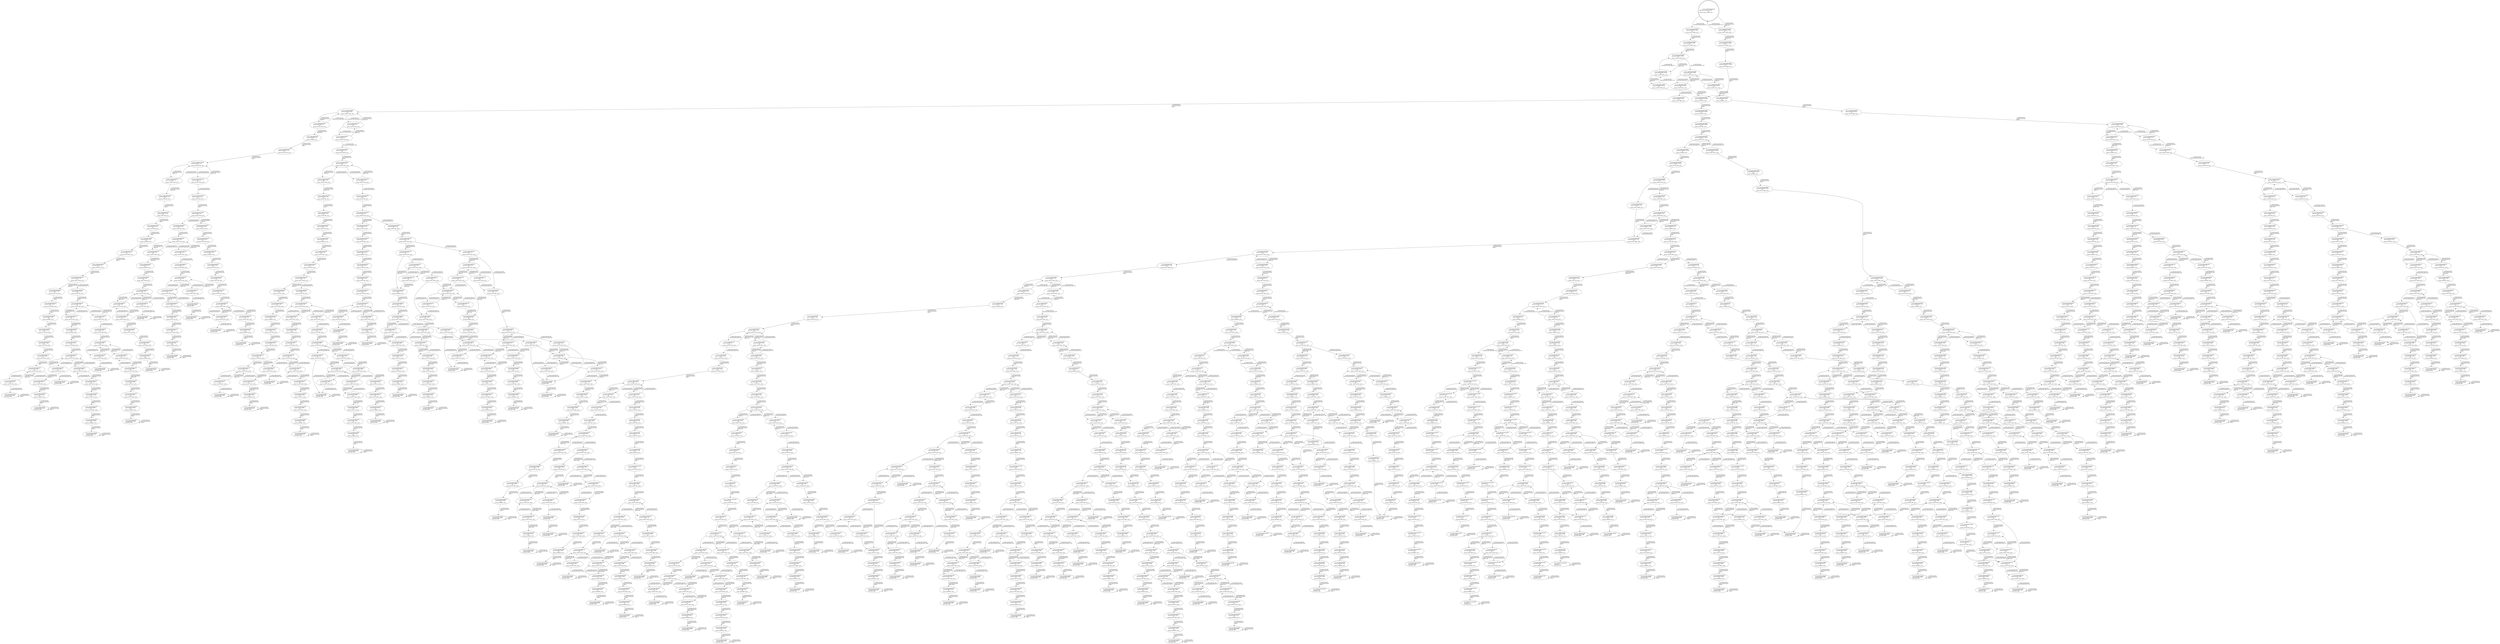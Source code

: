 digraph G
{
root [label="Y (0,27,good,good,good\n,good,good,good) 0.0156\lA (\naction_sense_rock6_car2)\l" shape=doublecircle labeljust="l"];
x0row1801 [label="Y (3,25,bad,bad,good\n,good,good,bad) 0.112\lA (\naction_move_right_car2)\l"];
x0row1802 [label="Y (3,25,bad,good,good\n,good,good,bad) 0.111\lA (\naction_psample_car2)\l"];
x0row1745 [label="Y (2,25,bad,good,good\n,good,good,bad) 0.0562\lA (\naction_sense_rock2_car2)\l"];
x0row1754 [label="Y (3,25,bad,good,good\n,good,good,bad) 0.0562\lA (\naction_sense_rock2_car2)\l"];
x0row1766 [label="Y (2,25,bad,good,good\n,good,good,bad) 0.101\lA (\naction_move_right_car1)\l"];
x0row1767 [label="Y (2,25,bad,bad,good\n,good,good,bad) 0.101\lA (\naction_move_right_car1)\l"];
x0row1183 [label="Y (14,27,bad,bad,bad\n,bad,bad,bad) 0.889\lA (\naction_move_left_car2)\l"];
x0row1185 [label="Y (14,26,bad,bad,bad\n,bad,bad,bad) 0.976\lA (\naction_sense_rock3_car2)\l"];
x0row1194 [label="Y (14,26,bad,bad,bad\n,bad,bad,bad) 0.986\lA (action_idle)\l"];
x0row1330 [label="Y (10,24,bad,good,good\n,bad,bad,good) 0.241\lA (\naction_ssample_car2)\l"];
x0row819 [label="Y (10,19,bad,bad,good\n,bad,bad,bad) 0.964\lA (\naction_move_right_car2)\l"];
x0row829 [label="Y (10,20,bad,bad,good\n,bad,bad,bad) 0.964\lA (\naction_psample_car2)\l"];
x0row1166 [label="Y (14,20,bad,bad,bad\n,bad,bad,bad) 0.988\lA (action_idle)\l"];
x0row628 [label="Y (10,24,bad,good,good\n,bad,bad,bad) 0.247\lA (\naction_move_right_car2)\l"];
x0row2051 [label="Y (7,27,bad,bad,bad,bad\n,bad,bad) 1\lA (action_idle)\l"];
x0row1012 [label="Y (7,24,bad,good,good\n,bad,bad,good) 0.244\lA (\naction_move_down_car1)\l"];
x0row1032 [label="Y (14,24,bad,good,good\n,bad,bad,good) 0.244\lA (\naction_ssample_car2)\l"];
x0row841 [label="Y (10,20,bad,bad,bad\n,bad,bad,bad) 0.976\lA (action_idle)\l"];
x0row543 [label="Y (14,26,bad,bad,good\n,bad,bad,bad) 0.976\lA (\naction_move_up_car2)\l"];
x0row110 [label="Y (2,25,good,good,good\n,good,good,good) 0.0309\lA (\naction_move_left_car2)\l"];
x0row1575 [label="Y (10,26,bad,bad,good\n,bad,bad,bad) 0.482\lA (\naction_sense_rock3_car2)\l"];
x0row1593 [label="Y (10,26,bad,bad,good\n,bad,bad,bad) 0.867\lA (\naction_sense_rock3_car2)\l"];
x0row1594 [label="Y (10,26,bad,bad,bad\n,bad,bad,bad) 0.867\lA (\naction_sense_rock3_car2)\l"];
x0row374 [label="Y (14,24,bad,good,good\n,bad,bad,good) 0.247\lA (\naction_ssample_car2)\l"];
x0row470 [label="Y (14,20,bad,bad,good\n,bad,bad,bad) 0.988\lA (\naction_psample_car2)\l"];
x0row549 [label="Y (14,19,bad,bad,good\n,bad,bad,bad) 0.976\lA (\naction_move_right_car2)\l"];
x0row289 [label="Y (10,24,bad,good,good\n,good,bad,good) 0.222\lA (\naction_sense_rock4_car1)\l"];
x0row290 [label="Y (10,24,bad,good,good\n,bad,bad,good) 0.222\lA (\naction_sense_rock4_car1)\l"];
x0row313 [label="Y (9,24,bad,good,good\n,good,bad,good) 0.244\lA (\naction_move_left_car1)\l"];
x0row303 [label="Y (10,24,bad,good,good\n,good,bad,good) 0.244\lA (\naction_move_left_car1)\l"];
x0row59 [label="Y (2,27,good,good,good\n,good,good,good) 0.0309\lA (\naction_move_left_car2)\l"];
x0row567 [label="Y (14,20,bad,bad,bad\n,bad,bad,bad) 0.988\lA (action_idle)\l"];
x0row1893 [label="Y (3,20,bad,bad,good\n,good,good,bad) 0.222\lA (\naction_sense_rock5_car1)\l"];
x0row1901 [label="Y (3,20,bad,bad,good\n,good,bad,bad) 0.445\lA (\naction_psample_car2)\l"];
x0row1906 [label="Y (3,20,bad,bad,good\n,good,good,bad) 0.4\lA (\naction_sense_rock5_car1)\l"];
x0row1907 [label="Y (3,20,bad,bad,good\n,good,bad,bad) 0.4\lA (\naction_psample_car2)\l"];
x0row1920 [label="Y (3,20,bad,bad,good\n,good,good,bad) 0.439\lA (\naction_ssample_car1)\l"];
x0row758 [label="Y (10,26,bad,bad,bad\n,bad,bad,bad) 0.986\lA (action_idle)\l"];
x0row1773 [label="Y (3,25,bad,good,good\n,good,good,bad) 0.101\lA (\naction_sense_rock2_car2)\l"];
x0row40 [label="Y (1,27,good,good,good\n,good,good,good) 0.0309\lA (\naction_move_right_car1)\l"];
x0row132 [label="Y (2,24,good,good,good\n,good,good,good) 0.0309\lA (\naction_sense_rock1_car1)\l"];
x0row1962 [label="Y (3,27,bad,bad,bad\n,good,bad,bad) 0.45\lA (\naction_move_left_car1)\l"];
x0row1963 [label="Y (2,27,bad,bad,bad\n,good,bad,bad) 0.45\lA (\naction_sense_rock1_car1)\l"];
x0row1972 [label="Y (2,27,bad,bad,bad\n,good,bad,bad) 0.5\lA (\naction_move_down_car1)\l"];
x0row1973 [label="Y (2,27,bad,bad,bad\n,good,bad,bad) 0.25\lA (\naction_sense_rock1_car1)\l"];
x0row1974 [label="Y (2,27,bad,bad,bad\n,good,bad,bad) 0.494\lA (\naction_sense_rock1_car1)\l"];
x0row877 [label="Y (10,26,bad,bad,bad\n,bad,bad,bad) 0.974\lA (action_idle)\l"];
x0row683 [label="Y (10,26,bad,bad,good\n,bad,bad,bad) 0.494\lA (\naction_sense_rock3_car2)\l"];
x0row941 [label="Y (10,24,bad,good,good\n,good,bad,good) 0.241\lA (\naction_move_left_car1)\l"];
x0row1401 [label="Y (10,25,bad,good,good\n,bad,bad,bad) 0.482\lA (\naction_psample_car2)\l"];
x0row637 [label="Y (10,25,bad,good,good\n,bad,bad,bad) 0.247\lA (\naction_sense_rock2_car2)\l"];
x0row650 [label="Y (10,25,bad,bad,good\n,bad,bad,bad) 0.494\lA (\naction_move_right_car2)\l"];
x0row1865 [label="Y (3,26,bad,bad,good\n,good,good,bad) 0.222\lA (\naction_move_up_car2)\l"];
x0row1879 [label="Y (3,19,bad,bad,good\n,good,good,bad) 0.222\lA (\naction_move_right_car2)\l"];
x0row799 [label="Y (10,26,bad,bad,good\n,bad,bad,bad) 0.878\lA (\naction_sense_rock3_car2)\l"];
x0row800 [label="Y (10,26,bad,bad,bad\n,bad,bad,bad) 0.878\lA (\naction_sense_rock3_car2)\l"];
x0row811 [label="Y (10,26,bad,bad,good\n,bad,bad,bad) 0.964\lA (\naction_move_up_car2)\l"];
x0row651 [label="Y (10,25,bad,good,good\n,bad,bad,bad) 0.445\lA (\naction_sense_rock2_car2)\l"];
x0row652 [label="Y (10,25,bad,bad,good\n,bad,bad,bad) 0.445\lA (\naction_sense_rock2_car2)\l"];
x0row663 [label="Y (10,25,bad,good,good\n,bad,bad,bad) 0.488\lA (\naction_psample_car2)\l"];
x0row1728 [label="Y (2,24,bad,good,good\n,good,good,bad) 0.0562\lA (\naction_move_right_car2)\l"];
x0row1951 [label="Y (3,20,bad,bad,bad\n,good,bad,bad) 0.45\lA (\naction_move_down_car2)\l"];
x0row694 [label="Y (10,26,bad,bad,good\n,bad,bad,bad) 0.889\lA (\naction_sense_rock3_car2)\l"];
x0row695 [label="Y (10,26,bad,bad,bad\n,bad,bad,bad) 0.889\lA (\naction_sense_rock3_car2)\l"];
x0row704 [label="Y (10,26,bad,bad,good\n,bad,bad,bad) 0.976\lA (\naction_move_up_car2)\l"];
x0row1235 [label="Y (14,26,bad,bad,good\n,bad,bad,bad) 0.878\lA (\naction_sense_rock3_car2)\l"];
x0row1236 [label="Y (14,26,bad,bad,bad\n,bad,bad,bad) 0.878\lA (\naction_sense_rock3_car2)\l"];
x0row1684 [label="Y (10,26,bad,bad,bad\n,bad,bad,bad) 0.952\lA (\naction_sense_rock3_car2)\l"];
x0row992 [label="Y (7,24,bad,good,good\n,good,bad,good) 0.241\lA (\naction_psample_car1)\l"];
x0row1212 [label="Y (14,25,bad,bad,good\n,bad,bad,bad) 0.488\lA (\naction_move_right_car2)\l"];
x0row1221 [label="Y (14,26,bad,bad,good\n,bad,bad,bad) 0.488\lA (\naction_sense_rock3_car2)\l"];
x0row1117 [label="Y (14,26,bad,bad,good\n,bad,bad,bad) 0.494\lA (\naction_sense_rock3_car2)\l"];
x0row1521 [label="Y (10,27,bad,bad,bad\n,bad,bad,bad) 0.878\lA (\naction_sense_rock3_car2)\l"];
x0row1523 [label="Y (10,26,bad,bad,bad\n,bad,bad,bad) 0.964\lA (\naction_sense_rock3_car2)\l"];
x0row533 [label="Y (14,26,bad,bad,good\n,bad,bad,bad) 0.889\lA (\naction_sense_rock3_car2)\l"];
x0row534 [label="Y (14,26,bad,bad,bad\n,bad,bad,bad) 0.889\lA (\naction_sense_rock3_car2)\l"];
x0row447 [label="Y (14,26,bad,bad,good\n,bad,bad,bad) 0.5\lA (\naction_sense_rock3_car2)\l"];
x0row450 [label="Y (14,26,bad,bad,good\n,bad,bad,bad) 0.9\lA (\naction_sense_rock3_car2)\l"];
x0row451 [label="Y (14,26,bad,bad,bad\n,bad,bad,bad) 0.9\lA (\naction_sense_rock3_car2)\l"];
x0row512 [label="Y (14,26,bad,bad,good\n,bad,bad,bad) 0.45\lA (\naction_sense_rock3_car2)\l"];
x0row458 [label="Y (14,26,bad,bad,good\n,bad,bad,bad) 0.988\lA (\naction_move_up_car2)\l"];
x0row521 [label="Y (14,26,bad,bad,good\n,bad,bad,bad) 0.494\lA (\naction_sense_rock3_car2)\l"];
x0row246 [label="Y (3,24,bad,good,good\n,good,good,good) 0.122\lA (\naction_ssample_car1)\l"];
x0row392 [label="Y (14,24,bad,good,good\n,bad,bad,bad) 0.25\lA (\naction_move_right_car2)\l"];
x0row326 [label="Y (8,24,bad,good,good\n,good,bad,good) 0.244\lA (\naction_move_left_car1)\l"];
x0row146 [label="Y (2,24,bad,good,good\n,good,good,good) 0.0617\lA (\naction_move_right_car1)\l"];
x0row147 [label="Y (2,24,good,good,good\n,good,good,good) 0.0556\lA (\naction_sense_rock1_car1)\l"];
x0row148 [label="Y (2,24,bad,good,good\n,good,good,good) 0.0556\lA (\naction_ssample_car2)\l"];
x0row229 [label="Y (3,24,bad,good,good\n,good,good,good) 0.111\lA (\naction_sense_rock5_car1)\l"];
x0row230 [label="Y (3,24,bad,good,good\n,good,bad,good) 0.111\lA (\naction_sense_rock5_car1)\l"];
x0row423 [label="Y (14,25,bad,good,good\n,bad,bad,bad) 0.494\lA (\naction_psample_car2)\l"];
x0row413 [label="Y (14,25,bad,good,good\n,bad,bad,bad) 0.45\lA (\naction_sense_rock2_car2)\l"];
x0row414 [label="Y (14,25,bad,bad,good\n,bad,bad,bad) 0.45\lA (\naction_sense_rock2_car2)\l"];
x0row1056 [label="Y (14,24,bad,good,good\n,bad,bad,bad) 0.247\lA (\naction_move_right_car2)\l"];
x0row1069 [label="Y (14,25,bad,good,good\n,bad,bad,bad) 0.247\lA (\naction_sense_rock2_car2)\l"];
x0row39 [label="Y (0,27,good,good,good\n,good,good,good) 0.0309\lA (\naction_move_right_car1)\l"];
x0row20 [label="Y (0,27,good,good,good\n,good,good,bad) 0.0281\lA (\naction_move_right_car1)\l"];
x0row19 [label="Y (0,27,good,good,good\n,good,good,good) 0.0281\lA (\naction_sense_rock6_car2)\l"];
x0row1354 [label="Y (10,24,bad,good,good\n,bad,bad,bad) 0.244\lA (\naction_move_right_car2)\l"];
x0row747 [label="Y (10,27,bad,bad,bad\n,bad,bad,bad) 0.889\lA (\naction_move_left_car2)\l"];
x0row749 [label="Y (10,26,bad,bad,bad\n,bad,bad,bad) 0.976\lA (\naction_sense_rock3_car2)\l"];
x0row893 [label="Y (3,24,bad,good,good\n,good,bad,good) 0.122\lA (\naction_move_down_car1)\l"];
x0row906 [label="Y (10,24,bad,good,good\n,good,bad,good) 0.122\lA (\naction_sense_rock4_car1)\l"];
x0row1429 [label="Y (10,26,bad,bad,good\n,bad,bad,bad) 0.488\lA (\naction_sense_rock3_car2)\l"];
x0row1444 [label="Y (10,26,bad,bad,good\n,bad,bad,bad) 0.878\lA (\naction_sense_rock3_car2)\l"];
x0row1445 [label="Y (10,26,bad,bad,bad\n,bad,bad,bad) 0.878\lA (\naction_sense_rock3_car2)\l"];
x0row1832 [label="Y (3,26,bad,bad,good\n,good,good,bad) 0.112\lA (\naction_sense_rock3_car2)\l"];
x0row1849 [label="Y (3,26,bad,bad,good\n,good,good,bad) 0.203\lA (\naction_sense_rock3_car2)\l"];
x0row1850 [label="Y (3,26,bad,bad,bad\n,good,good,bad) 0.202\lA (\naction_move_right_car2)\l"];
x0row730 [label="Y (10,20,bad,bad,bad\n,bad,bad,bad) 0.988\lA (action_idle)\l"];
x0row740 [label="Y (10,27,bad,bad,bad\n,bad,bad,bad) 0.988\lA (action_idle)\l"];
x0row712 [label="Y (10,19,bad,bad,good\n,bad,bad,bad) 0.976\lA (\naction_move_right_car2)\l"];
x0row720 [label="Y (10,20,bad,bad,good\n,bad,bad,bad) 0.976\lA (\naction_psample_car2)\l"];
x0row1609 [label="Y (10,26,bad,bad,good\n,bad,bad,bad) 0.952\lA (\naction_move_up_car2)\l"];
x0row1621 [label="Y (10,19,bad,bad,good\n,bad,bad,bad) 0.952\lA (\naction_move_right_car2)\l"];
x0row1279 [label="Y (14,20,bad,bad,bad\n,bad,bad,bad) 0.976\lA (action_idle)\l"];
x0row866 [label="Y (10,26,bad,bad,bad\n,bad,bad,bad) 0.964\lA (\naction_sense_rock3_car2)\l"];
x0row1128 [label="Y (14,26,bad,bad,good\n,bad,bad,bad) 0.889\lA (\naction_sense_rock3_car2)\l"];
x0row1129 [label="Y (14,26,bad,bad,bad\n,bad,bad,bad) 0.889\lA (\naction_sense_rock3_car2)\l"];
x0row2165 [label="Y (10,20,bad,bad,bad\n,bad,bad,bad) 0.986\lA (action_idle)\l"];
x0row1138 [label="Y (14,26,bad,bad,good\n,bad,bad,bad) 0.976\lA (\naction_move_up_car2)\l"];
x0row610 [label="Y (10,24,bad,good,good\n,bad,bad,good) 0.244\lA (\naction_ssample_car2)\l"];
x0row776 [label="Y (10,25,bad,bad,good\n,bad,bad,bad) 0.488\lA (\naction_move_right_car2)\l"];
x0row785 [label="Y (10,26,bad,bad,good\n,bad,bad,bad) 0.488\lA (\naction_sense_rock3_car2)\l"];
x0row597 [label="Y (14,26,bad,bad,bad\n,bad,bad,bad) 0.986\lA (action_idle)\l"];
x0row1635 [label="Y (10,20,bad,bad,good\n,bad,bad,bad) 0.952\lA (\naction_psample_car2)\l"];
x0row1651 [label="Y (10,20,bad,bad,bad\n,bad,bad,bad) 0.964\lA (action_idle)\l"];
x0row923 [label="Y (10,24,bad,good,good\n,good,bad,good) 0.22\lA (\naction_sense_rock4_car1)\l"];
x0row924 [label="Y (10,24,bad,good,good\n,bad,bad,good) 0.22\lA (\naction_sense_rock4_car1)\l"];
x0row1536 [label="Y (10,26,bad,bad,bad\n,bad,bad,bad) 0.974\lA (action_idle)\l"];
x0row1562 [label="Y (10,25,bad,bad,good\n,bad,bad,bad) 0.482\lA (\naction_move_right_car2)\l"];
x0row1699 [label="Y (10,26,bad,bad,bad\n,bad,bad,bad) 0.963\lA (action_idle)\l"];
x0row588 [label="Y (14,26,bad,bad,bad\n,bad,bad,bad) 0.976\lA (\naction_sense_rock3_car2)\l"];
x0row1146 [label="Y (14,19,bad,bad,good\n,bad,bad,bad) 0.976\lA (\naction_move_right_car2)\l"];
x0row1154 [label="Y (14,20,bad,bad,good\n,bad,bad,bad) 0.976\lA (\naction_psample_car2)\l"];
x0row1247 [label="Y (14,26,bad,bad,good\n,bad,bad,bad) 0.964\lA (\naction_move_up_car2)\l"];
x0row1255 [label="Y (14,19,bad,bad,good\n,bad,bad,bad) 0.964\lA (\naction_move_right_car2)\l"];
x0row1265 [label="Y (14,20,bad,bad,good\n,bad,bad,bad) 0.964\lA (\naction_psample_car2)\l"];
x0row1367 [label="Y (10,25,bad,good,good\n,bad,bad,bad) 0.244\lA (\naction_sense_rock2_car2)\l"];
x0row1384 [label="Y (10,25,bad,bad,good\n,bad,bad,bad) 0.488\lA (\naction_move_right_car2)\l"];
x0row1385 [label="Y (10,25,bad,good,good\n,bad,bad,bad) 0.439\lA (\naction_sense_rock2_car2)\l"];
x0row1386 [label="Y (10,25,bad,bad,good\n,bad,bad,bad) 0.439\lA (\naction_sense_rock2_car2)\l"];
x0row1084 [label="Y (14,25,bad,bad,good\n,bad,bad,bad) 0.494\lA (\naction_move_right_car2)\l"];
x0row1085 [label="Y (14,25,bad,good,good\n,bad,bad,bad) 0.445\lA (\naction_sense_rock2_car2)\l"];
x0row1086 [label="Y (14,25,bad,bad,good\n,bad,bad,bad) 0.445\lA (\naction_sense_rock2_car2)\l"];
x0row1097 [label="Y (14,25,bad,good,good\n,bad,bad,bad) 0.488\lA (\naction_psample_car2)\l"];
x0row1482 [label="Y (10,20,bad,bad,good\n,bad,bad,bad) 0.964\lA (\naction_psample_car2)\l"];
x0row1496 [label="Y (10,20,bad,bad,bad\n,bad,bad,bad) 0.976\lA (action_idle)\l"];
x0row1304 [label="Y (14,26,bad,bad,bad\n,bad,bad,bad) 0.964\lA (\naction_sense_rock3_car2)\l"];
x0row1315 [label="Y (14,26,bad,bad,bad\n,bad,bad,bad) 0.974\lA (action_idle)\l"];
x0row955 [label="Y (9,24,bad,good,good\n,good,bad,good) 0.241\lA (\naction_move_left_car1)\l"];
x0row972 [label="Y (8,24,bad,good,good\n,good,bad,good) 0.241\lA (\naction_move_left_car1)\l"];
x0row226 [label="Y (3,24,bad,good,good\n,good,bad,good) 0.123\lA (\naction_move_down_car1)\l"];
x0row412 [label="Y (14,25,bad,bad,good\n,bad,bad,bad) 0.5\lA (\naction_move_right_car2)\l"];
x0row168 [label="Y (2,24,good,good,good\n,good,good,good) 0.061\lA (\naction_psample_car1)\l"];
x0row275 [label="Y (10,24,bad,good,good\n,good,bad,good) 0.123\lA (\naction_sense_rock4_car1)\l"];
x0row207 [label="Y (3,24,bad,good,good\n,good,good,good) 0.0617\lA (\naction_sense_rock5_car1)\l"];
x0row514 [label="Y (14,25,bad,bad,good\n,bad,bad,bad) 0.494\lA (\naction_move_right_car2)\l"];
x0row342 [label="Y (7,24,bad,good,good\n,good,bad,good) 0.244\lA (\naction_psample_car1)\l"];
x0row557 [label="Y (14,20,bad,bad,good\n,bad,bad,bad) 0.976\lA (\naction_psample_car2)\l"];
x0row491 [label="Y (14,27,bad,bad,bad\n,bad,bad,bad) 0.9\lA (\naction_move_left_car2)\l"];
x0row478 [label="Y (14,20,bad,bad,bad\n,bad,bad,bad) 1\lA (action_idle)\l"];
x0row440 [label="Y (14,26,bad,bad,good\n,bad,bad,bad) 0.5\lA (\naction_sense_rock3_car2)\l"];
x0row493 [label="Y (14,26,bad,bad,bad\n,bad,bad,bad) 0.988\lA (\naction_sense_rock3_car2)\l"];
x0row497 [label="Y (14,25,bad,bad,bad\n,bad,bad,bad) 0.988\lA (action_idle)\l"];
x0row89 [label="Y (2,26,good,good,good\n,good,good,good) 0.0309\lA (\naction_move_left_car2)\l"];
x0row464 [label="Y (14,19,bad,bad,good\n,bad,bad,bad) 0.988\lA (\naction_move_right_car2)\l"];
x0row500 [label="Y (14,26,bad,bad,bad\n,bad,bad,bad) 0.999\lA (action_idle)\l"];
x0row358 [label="Y (7,24,bad,good,good\n,bad,bad,good) 0.247\lA (\naction_move_down_car1)\l"];
x0row401 [label="Y (14,25,bad,good,good\n,bad,bad,bad) 0.25\lA (\naction_sense_rock2_car2)\l"];
x0row98 [label="Y (2,27,good,good,good\n,good,good,good) 0.0281\lA (\naction_sense_rock6_car2)\l"];
x0row1458 [label="Y (10,26,bad,bad,good\n,bad,bad,bad) 0.964\lA (\naction_move_up_car2)\l"];
x0row1470 [label="Y (10,19,bad,bad,good\n,bad,bad,bad) 0.964\lA (\naction_move_right_car2)\l"];
x0row1981 [label="Y (2,27,good,bad,bad\n,good,bad,bad) 0.45\lA (\naction_sense_rock1_car1)\l"];
x0row1989 [label="Y (2,27,good,bad,bad\n,good,bad,bad) 0.494\lA (\naction_psample_car1)\l"];
x0row2004 [label="Y (9,27,bad,bad,bad\n,good,bad,bad) 0.5\lA (\naction_move_right_car1)\l"];
x0row2011 [label="Y (10,27,bad,bad,bad\n,good,bad,bad) 0.5\lA (\naction_sense_rock4_car1)\l"];
x0row2018 [label="Y (10,27,bad,bad,bad\n,good,bad,bad) 0.9\lA (\naction_sense_rock4_car1)\l"];
x0row2019 [label="Y (10,27,bad,bad,bad\n,bad,bad,bad) 0.9\lA (\naction_sense_rock4_car1)\l"];
x0row2025 [label="Y (10,27,bad,bad,bad\n,good,bad,bad) 0.988\lA (\naction_move_left_car1)\l"];
x0row2026 [label="Y (10,27,bad,bad,bad\n,good,bad,bad) 0.5\lA (\naction_sense_rock4_car1)\l"];
x0row2029 [label="Y (9,27,bad,bad,bad\n,good,bad,bad) 0.988\lA (\naction_move_left_car1)\l"];
x0row2035 [label="Y (8,27,bad,bad,bad\n,good,bad,bad) 0.988\lA (\naction_move_left_car1)\l"];
x0row2042 [label="Y (7,27,bad,bad,bad\n,good,bad,bad) 0.988\lA (\naction_psample_car1)\l"];
x0row4110 [label="Y (3,26,bad,bad,good\n,good,good,bad) 0.182\lA (\naction_sense_rock3_car2)\l"];
x0row4111 [label="Y (3,26,bad,bad,bad\n,good,good,bad) 0.182\lA (\naction_move_right_car2)\l"];
x0row2071 [label="Y (2,27,bad,bad,bad\n,good,bad,bad) 0.499\lA (\naction_move_down_car1)\l"];
x0row2078 [label="Y (9,27,bad,bad,bad\n,good,bad,bad) 0.499\lA (\naction_move_right_car1)\l"];
x0row2085 [label="Y (10,27,bad,bad,bad\n,good,bad,bad) 0.499\lA (\naction_sense_rock4_car1)\l"];
x0row2096 [label="Y (10,27,bad,bad,bad\n,good,bad,bad) 0.899\lA (\naction_sense_rock4_car1)\l"];
x0row2097 [label="Y (10,27,bad,bad,bad\n,bad,bad,bad) 0.899\lA (\naction_sense_rock4_car1)\l"];
x0row2105 [label="Y (10,27,bad,bad,bad\n,good,bad,bad) 0.986\lA (\naction_move_left_car1)\l"];
x0row2108 [label="Y (9,27,bad,bad,bad\n,good,bad,bad) 0.986\lA (\naction_move_left_car1)\l"];
x0row2116 [label="Y (8,27,bad,bad,bad\n,good,bad,bad) 0.986\lA (\naction_move_left_car1)\l"];
x0row2125 [label="Y (7,27,bad,bad,bad\n,good,bad,bad) 0.986\lA (\naction_psample_car1)\l"];
x0row2136 [label="Y (7,27,bad,bad,bad,bad\n,bad,bad) 0.999\lA (action_idle)\l"];
x0row2155 [label="Y (10,27,bad,bad,bad\n,bad,bad,bad) 0.986\lA (action_idle)\l"];
x0row4158 [label="Y (3,20,bad,bad,good\n,good,good,bad) 0.2\lA (\naction_sense_rock5_car1)\l"];
x0row2175 [label="Y (3,20,bad,bad,bad\n,good,bad,bad) 0.405\lA (\naction_move_up_car2)\l"];
x0row2188 [label="Y (3,13,bad,bad,bad\n,good,bad,bad) 0.405\lA (\naction_sense_rock5_car1)\l"];
x0row2198 [label="Y (3,13,bad,bad,bad\n,good,bad,bad) 0.225\lA (\naction_sense_rock5_car1)\l"];
x0row2199 [label="Y (3,13,bad,bad,bad\n,good,bad,bad) 0.445\lA (\naction_move_up_car2)\l"];
x0row2210 [label="Y (3,13,bad,bad,bad\n,good,good,bad) 0.405\lA (\naction_sense_rock5_car1)\l"];
x0row2221 [label="Y (3,13,bad,bad,bad\n,good,good,bad) 0.445\lA (\naction_move_up_car2)\l"];
x0row2234 [label="Y (3,6,bad,bad,bad,good\n,good,bad) 0.445\lA (\naction_ssample_car1)\l"];
x0row2239 [label="Y (3,6,bad,bad,bad,good\n,bad,bad) 0.45\lA (\naction_move_left_car1)\l"];
x0row2248 [label="Y (2,6,bad,bad,bad,good\n,bad,bad) 0.45\lA (\naction_sense_rock1_car1)\l"];
x0row2257 [label="Y (2,6,bad,bad,bad,good\n,bad,bad) 0.5\lA (\naction_move_down_car1)\l"];
x0row2258 [label="Y (2,6,bad,bad,bad,good\n,bad,bad) 0.25\lA (\naction_sense_rock1_car1)\l"];
x0row2259 [label="Y (2,6,bad,bad,bad,good\n,bad,bad) 0.494\lA (\naction_sense_rock1_car1)\l"];
x0row2267 [label="Y (2,6,good,bad,bad\n,good,bad,bad) 0.45\lA (\naction_sense_rock1_car1)\l"];
x0row2275 [label="Y (2,6,good,bad,bad\n,good,bad,bad) 0.494\lA (\naction_psample_car1)\l"];
x0row2290 [label="Y (9,6,bad,bad,bad,good\n,bad,bad) 0.5\lA (\naction_move_right_car1)\l"];
x0row2297 [label="Y (10,6,bad,bad,bad\n,good,bad,bad) 0.5\lA (\naction_sense_rock4_car1)\l"];
x0row2305 [label="Y (10,6,bad,bad,bad\n,good,bad,bad) 0.9\lA (\naction_sense_rock4_car1)\l"];
x0row2306 [label="Y (10,6,bad,bad,bad,bad\n,bad,bad) 0.9\lA (\naction_sense_rock4_car1)\l"];
x0row2309 [label="Y (10,6,bad,bad,bad\n,good,bad,bad) 0.5\lA (\naction_sense_rock4_car1)\l"];
x0row2313 [label="Y (10,6,bad,bad,bad\n,good,bad,bad) 0.988\lA (\naction_move_left_car1)\l"];
x0row2316 [label="Y (9,6,bad,bad,bad,good\n,bad,bad) 0.988\lA (\naction_move_left_car1)\l"];
x0row2322 [label="Y (8,6,bad,bad,bad,good\n,bad,bad) 0.988\lA (\naction_move_left_car1)\l"];
x0row2329 [label="Y (7,6,bad,bad,bad,good\n,bad,bad) 0.988\lA (\naction_psample_car1)\l"];
x0row2338 [label="Y (7,6,bad,bad,bad,bad\n,bad,bad) 1\lA (action_idle)\l"];
x0row2351 [label="Y (10,6,bad,bad,bad,bad\n,bad,bad) 0.988\lA (action_idle)\l"];
x0row2362 [label="Y (2,6,bad,bad,bad,good\n,bad,bad) 0.499\lA (\naction_move_down_car1)\l"];
x0row2369 [label="Y (9,6,bad,bad,bad,good\n,bad,bad) 0.499\lA (\naction_move_right_car1)\l"];
x0row2376 [label="Y (10,6,bad,bad,bad\n,good,bad,bad) 0.499\lA (\naction_sense_rock4_car1)\l"];
x0row2387 [label="Y (10,6,bad,bad,bad\n,good,bad,bad) 0.899\lA (\naction_sense_rock4_car1)\l"];
x0row2388 [label="Y (10,6,bad,bad,bad,bad\n,bad,bad) 0.899\lA (\naction_sense_rock4_car1)\l"];
x0row2396 [label="Y (10,6,bad,bad,bad\n,good,bad,bad) 0.986\lA (\naction_move_left_car1)\l"];
x0row2399 [label="Y (9,6,bad,bad,bad,good\n,bad,bad) 0.986\lA (\naction_move_left_car1)\l"];
x0row2407 [label="Y (8,6,bad,bad,bad,good\n,bad,bad) 0.986\lA (\naction_move_left_car1)\l"];
x0row2416 [label="Y (7,6,bad,bad,bad,good\n,bad,bad) 0.986\lA (\naction_psample_car1)\l"];
x0row2427 [label="Y (7,6,bad,bad,bad,bad\n,bad,bad) 0.999\lA (action_idle)\l"];
x0row2446 [label="Y (10,6,bad,bad,bad,bad\n,bad,bad) 0.986\lA (action_idle)\l"];
x0row2465 [label="Y (3,6,bad,bad,bad,good\n,bad,bad) 0.445\lA (\naction_move_left_car1)\l"];
x0row2468 [label="Y (2,6,bad,bad,bad,good\n,bad,bad) 0.445\lA (\naction_sense_rock1_car1)\l"];
x0row2480 [label="Y (2,6,bad,bad,bad,good\n,bad,bad) 0.494\lA (\naction_move_down_car1)\l"];
x0row2481 [label="Y (2,6,bad,bad,bad,good\n,bad,bad) 0.247\lA (\naction_sense_rock1_car1)\l"];
x0row2482 [label="Y (2,6,bad,bad,bad,good\n,bad,bad) 0.488\lA (\naction_sense_rock1_car1)\l"];
x0row2493 [label="Y (2,6,good,bad,bad\n,good,bad,bad) 0.445\lA (\naction_sense_rock1_car1)\l"];
x0row2505 [label="Y (2,6,good,bad,bad\n,good,bad,bad) 0.488\lA (\naction_psample_car1)\l"];
x0row2528 [label="Y (9,6,bad,bad,bad,good\n,bad,bad) 0.494\lA (\naction_move_right_car1)\l"];
x0row2538 [label="Y (10,6,bad,bad,bad\n,good,bad,bad) 0.494\lA (\naction_sense_rock4_car1)\l"];
x0row2549 [label="Y (10,6,bad,bad,bad\n,good,bad,bad) 0.889\lA (\naction_sense_rock4_car1)\l"];
x0row2550 [label="Y (10,6,bad,bad,bad,bad\n,bad,bad) 0.889\lA (\naction_sense_rock4_car1)\l"];
x0row2560 [label="Y (10,6,bad,bad,bad\n,good,bad,bad) 0.976\lA (\naction_move_left_car1)\l"];
x0row2567 [label="Y (9,6,bad,bad,bad,good\n,bad,bad) 0.976\lA (\naction_move_left_car1)\l"];
x0row2577 [label="Y (8,6,bad,bad,bad,good\n,bad,bad) 0.976\lA (\naction_move_left_car1)\l"];
x0row2588 [label="Y (7,6,bad,bad,bad,good\n,bad,bad) 0.976\lA (\naction_psample_car1)\l"];
x0row2601 [label="Y (7,6,bad,bad,bad,bad\n,bad,bad) 0.988\lA (action_idle)\l"];
x0row2622 [label="Y (10,6,bad,bad,bad,bad\n,bad,bad) 0.976\lA (action_idle)\l"];
x0row2641 [label="Y (2,6,bad,bad,bad,good\n,bad,bad) 0.493\lA (\naction_move_down_car1)\l"];
x0row2652 [label="Y (9,6,bad,bad,bad,good\n,bad,bad) 0.493\lA (\naction_move_right_car1)\l"];
x0row2663 [label="Y (10,6,bad,bad,bad\n,good,bad,bad) 0.493\lA (\naction_sense_rock4_car1)\l"];
x0row2678 [label="Y (10,6,bad,bad,bad\n,good,bad,bad) 0.888\lA (\naction_sense_rock4_car1)\l"];
x0row2679 [label="Y (10,6,bad,bad,bad,bad\n,bad,bad) 0.888\lA (\naction_sense_rock4_car1)\l"];
x0row2691 [label="Y (10,6,bad,bad,bad\n,good,bad,bad) 0.974\lA (\naction_move_left_car1)\l"];
x0row2698 [label="Y (9,6,bad,bad,bad,good\n,bad,bad) 0.974\lA (\naction_move_left_car1)\l"];
x0row2710 [label="Y (8,6,bad,bad,bad,good\n,bad,bad) 0.974\lA (\naction_move_left_car1)\l"];
x0row2723 [label="Y (7,6,bad,bad,bad,good\n,bad,bad) 0.974\lA (\naction_psample_car1)\l"];
x0row2738 [label="Y (7,6,bad,bad,bad,bad\n,bad,bad) 0.986\lA (action_idle)\l"];
x0row2765 [label="Y (10,6,bad,bad,bad,bad\n,bad,bad) 0.974\lA (action_idle)\l"];
x0row2794 [label="Y (3,27,bad,bad,bad\n,good,good,bad) 0.202\lA (\naction_sense_rock5_car1)\l"];
x0row2801 [label="Y (3,27,bad,bad,bad\n,good,bad,bad) 0.405\lA (\naction_move_left_car1)\l"];
x0row2806 [label="Y (3,27,bad,bad,bad\n,good,good,bad) 0.364\lA (\naction_sense_rock5_car1)\l"];
x0row2807 [label="Y (3,27,bad,bad,bad\n,good,bad,bad) 0.364\lA (\naction_sense_rock5_car1)\l"];
x0row2819 [label="Y (3,27,bad,bad,bad\n,good,good,bad) 0.4\lA (\naction_ssample_car1)\l"];
x0row2838 [label="Y (2,27,bad,bad,bad\n,good,bad,bad) 0.405\lA (\naction_sense_rock1_car1)\l"];
x0row2849 [label="Y (2,27,bad,bad,bad\n,good,bad,bad) 0.45\lA (\naction_move_down_car1)\l"];
x0row2850 [label="Y (2,27,good,bad,bad\n,good,bad,bad) 0.225\lA (\naction_sense_rock1_car1)\l"];
x0row2851 [label="Y (2,27,bad,bad,bad\n,good,bad,bad) 0.445\lA (\naction_sense_rock1_car1)\l"];
x0row2861 [label="Y (2,27,good,bad,bad\n,good,bad,bad) 0.405\lA (\naction_sense_rock1_car1)\l"];
x0row2871 [label="Y (2,27,good,bad,bad\n,good,bad,bad) 0.445\lA (\naction_psample_car1)\l"];
x0row2890 [label="Y (9,27,bad,bad,bad\n,good,bad,bad) 0.45\lA (\naction_move_right_car1)\l"];
x0row2898 [label="Y (10,27,bad,bad,bad\n,good,bad,bad) 0.45\lA (\naction_sense_rock4_car1)\l"];
x0row2907 [label="Y (10,27,bad,bad,bad\n,good,bad,bad) 0.81\lA (\naction_sense_rock4_car1)\l"];
x0row2908 [label="Y (10,27,bad,bad,bad\n,bad,bad,bad) 0.81\lA (\naction_sense_rock4_car1)\l"];
x0row2916 [label="Y (10,27,bad,bad,bad\n,good,bad,bad) 0.889\lA (\naction_move_left_car1)\l"];
x0row2921 [label="Y (9,27,bad,bad,bad\n,good,bad,bad) 0.889\lA (\naction_move_left_car1)\l"];
x0row2929 [label="Y (8,27,bad,bad,bad\n,good,bad,bad) 0.889\lA (\naction_move_left_car1)\l"];
x0row2938 [label="Y (7,27,bad,bad,bad\n,good,bad,bad) 0.889\lA (\naction_psample_car1)\l"];
x0row2949 [label="Y (7,27,bad,bad,bad,bad\n,bad,bad) 0.9\lA (\naction_move_down_car1)\l"];
x0row2982 [label="Y (2,27,bad,bad,bad\n,good,bad,bad) 0.449\lA (\naction_move_down_car1)\l"];
x0row2991 [label="Y (9,27,bad,bad,bad\n,good,bad,bad) 0.449\lA (\naction_move_right_car1)\l"];
x0row3000 [label="Y (10,27,bad,bad,bad\n,good,bad,bad) 0.449\lA (\naction_sense_rock4_car1)\l"];
x0row3013 [label="Y (10,27,bad,bad,bad\n,good,bad,bad) 0.809\lA (\naction_sense_rock4_car1)\l"];
x0row3014 [label="Y (10,27,bad,bad,bad\n,bad,bad,bad) 0.809\lA (\naction_sense_rock4_car1)\l"];
x0row3024 [label="Y (10,27,bad,bad,bad\n,good,bad,bad) 0.888\lA (\naction_move_left_car1)\l"];
x0row3029 [label="Y (9,27,bad,bad,bad\n,good,bad,bad) 0.888\lA (\naction_move_left_car1)\l"];
x0row3039 [label="Y (8,27,bad,bad,bad\n,good,bad,bad) 0.888\lA (\naction_move_left_car1)\l"];
x0row3050 [label="Y (7,27,bad,bad,bad\n,good,bad,bad) 0.888\lA (\naction_psample_car1)\l"];
x0row3063 [label="Y (7,27,bad,bad,bad,bad\n,bad,bad) 0.899\lA (\naction_move_down_car1)\l"];
x0row3074 [label="Y (14,27,bad,bad,bad\n,bad,bad,bad) 0.899\lA (\naction_move_left_car2)\l"];
x0row3085 [label="Y (14,26,bad,bad,bad\n,bad,bad,bad) 0.899\lA (\naction_sense_rock3_car2)\l"];
x0row3095 [label="Y (14,26,bad,bad,good\n,bad,bad,bad) 0.499\lA (\naction_sense_rock3_car2)\l"];
x0row3096 [label="Y (14,26,bad,bad,bad\n,bad,bad,bad) 0.986\lA (\naction_sense_rock3_car2)\l"];
x0row3105 [label="Y (14,26,bad,bad,good\n,bad,bad,bad) 0.899\lA (\naction_sense_rock3_car2)\l"];
x0row3114 [label="Y (14,26,bad,bad,good\n,bad,bad,bad) 0.986\lA (\naction_move_up_car2)\l"];
x0row3122 [label="Y (14,19,bad,bad,good\n,bad,bad,bad) 0.986\lA (\naction_move_right_car2)\l"];
x0row3130 [label="Y (14,20,bad,bad,good\n,bad,bad,bad) 0.986\lA (\naction_psample_car2)\l"];
x0row3140 [label="Y (14,20,bad,bad,bad\n,bad,bad,bad) 0.999\lA (action_idle)\l"];
x0row3154 [label="Y (14,25,bad,bad,bad\n,bad,bad,bad) 0.986\lA (action_idle)\l"];
x0row3157 [label="Y (14,26,bad,bad,bad\n,bad,bad,bad) 0.997\lA (action_idle)\l"];
x0row3172 [label="Y (10,27,bad,bad,bad\n,bad,bad,bad) 0.888\lA (\naction_move_left_car2)\l"];
x0row3183 [label="Y (10,26,bad,bad,bad\n,bad,bad,bad) 0.888\lA (\naction_sense_rock3_car2)\l"];
x0row3195 [label="Y (10,26,bad,bad,good\n,bad,bad,bad) 0.493\lA (\naction_sense_rock3_car2)\l"];
x0row3196 [label="Y (10,26,bad,bad,bad\n,bad,bad,bad) 0.974\lA (\naction_sense_rock3_car2)\l"];
x0row3207 [label="Y (10,26,bad,bad,good\n,bad,bad,bad) 0.888\lA (\naction_sense_rock3_car2)\l"];
x0row3218 [label="Y (10,26,bad,bad,good\n,bad,bad,bad) 0.974\lA (\naction_move_up_car2)\l"];
x0row3228 [label="Y (10,19,bad,bad,good\n,bad,bad,bad) 0.974\lA (\naction_move_right_car2)\l"];
x0row3238 [label="Y (10,20,bad,bad,good\n,bad,bad,bad) 0.974\lA (\naction_psample_car2)\l"];
x0row3269 [label="Y (10,26,bad,bad,bad\n,bad,bad,bad) 0.985\lA (action_idle)\l"];
x0row3287 [label="Y (3,27,bad,bad,bad\n,good,bad,bad) 0.4\lA (\naction_move_left_car1)\l"];
x0row3293 [label="Y (2,27,bad,bad,bad\n,good,bad,bad) 0.4\lA (\naction_sense_rock1_car1)\l"];
x0row3308 [label="Y (2,27,bad,bad,bad\n,good,bad,bad) 0.445\lA (\naction_move_down_car1)\l"];
x0row3309 [label="Y (2,27,good,bad,bad\n,good,bad,bad) 0.222\lA (\naction_sense_rock1_car1)\l"];
x0row3310 [label="Y (2,27,bad,bad,bad\n,good,bad,bad) 0.439\lA (\naction_sense_rock1_car1)\l"];
x0row3324 [label="Y (2,27,good,bad,bad\n,good,bad,bad) 0.4\lA (\naction_sense_rock1_car1)\l"];
x0row3338 [label="Y (2,27,good,bad,bad\n,good,bad,bad) 0.439\lA (\naction_psample_car1)\l"];
x0row3365 [label="Y (9,27,bad,bad,bad\n,good,bad,bad) 0.445\lA (\naction_move_right_car1)\l"];
x0row3377 [label="Y (10,27,bad,bad,bad\n,good,bad,bad) 0.445\lA (\naction_sense_rock4_car1)\l"];
x0row3390 [label="Y (10,27,bad,bad,bad\n,good,bad,bad) 0.8\lA (\naction_sense_rock4_car1)\l"];
x0row3391 [label="Y (10,27,bad,bad,bad\n,bad,bad,bad) 0.8\lA (\naction_sense_rock4_car1)\l"];
x0row3403 [label="Y (10,27,bad,bad,bad\n,good,bad,bad) 0.878\lA (\naction_move_left_car1)\l"];
x0row3412 [label="Y (9,27,bad,bad,bad\n,good,bad,bad) 0.878\lA (\naction_move_left_car1)\l"];
x0row3424 [label="Y (8,27,bad,bad,bad\n,good,bad,bad) 0.878\lA (\naction_move_left_car1)\l"];
x0row3437 [label="Y (7,27,bad,bad,bad\n,good,bad,bad) 0.878\lA (\naction_psample_car1)\l"];
x0row3452 [label="Y (7,27,bad,bad,bad,bad\n,bad,bad) 0.889\lA (\naction_move_down_car1)\l"];
x0row3498 [label="Y (10,27,bad,bad,bad\n,bad,bad,bad) 0.821\lA (\naction_move_left_car2)\l"];
x0row3499 [label="Y (10,27,bad,bad,bad\n,bad,bad,bad) 0.916\lA (\naction_sense_rock3_car2)\l"];
x0row3508 [label="Y (10,26,bad,bad,bad\n,bad,bad,bad) 0.821\lA (\naction_sense_rock3_car2)\l"];
x0row3522 [label="Y (10,26,bad,bad,good\n,bad,bad,bad) 0.615\lA (\naction_sense_rock3_car2)\l"];
x0row3523 [label="Y (10,26,bad,bad,bad\n,bad,bad,bad) 0.956\lA (\naction_sense_rock3_car2)\l"];
x0row3535 [label="Y (10,26,bad,bad,good\n,bad,bad,bad) 0.916\lA (\naction_move_up_car2)\l"];
x0row3547 [label="Y (10,19,bad,bad,good\n,bad,bad,bad) 0.916\lA (\naction_move_right_car2)\l"];
x0row3559 [label="Y (10,20,bad,bad,good\n,bad,bad,bad) 0.916\lA (\naction_psample_car2)\l"];
x0row3586 [label="Y (10,26,bad,bad,bad\n,bad,bad,bad) 0.973\lA (action_idle)\l"];
x0row3610 [label="Y (10,27,bad,bad,bad\n,bad,bad,bad) 0.94\lA (action_idle)\l"];
x0row3628 [label="Y (2,27,bad,bad,bad\n,good,bad,bad) 0.444\lA (\naction_move_down_car1)\l"];
x0row3641 [label="Y (9,27,bad,bad,bad\n,good,bad,bad) 0.444\lA (\naction_move_right_car1)\l"];
x0row3654 [label="Y (10,27,bad,bad,bad\n,good,bad,bad) 0.444\lA (\naction_sense_rock4_car1)\l"];
x0row3671 [label="Y (10,27,bad,bad,bad\n,good,bad,bad) 0.799\lA (\naction_sense_rock4_car1)\l"];
x0row3672 [label="Y (10,27,bad,bad,bad\n,bad,bad,bad) 0.799\lA (\naction_sense_rock4_car1)\l"];
x0row3686 [label="Y (10,27,bad,bad,bad\n,good,bad,bad) 0.877\lA (\naction_move_left_car1)\l"];
x0row3695 [label="Y (9,27,bad,bad,bad\n,good,bad,bad) 0.877\lA (\naction_move_left_car1)\l"];
x0row3709 [label="Y (8,27,bad,bad,bad\n,good,bad,bad) 0.877\lA (\naction_move_left_car1)\l"];
x0row3724 [label="Y (7,27,bad,bad,bad\n,good,bad,bad) 0.877\lA (\naction_psample_car1)\l"];
x0row3741 [label="Y (7,27,bad,bad,bad,bad\n,bad,bad) 0.888\lA (\naction_move_down_car1)\l"];
x0row3756 [label="Y (14,27,bad,bad,bad\n,bad,bad,bad) 0.888\lA (\naction_move_left_car2)\l"];
x0row3773 [label="Y (14,26,bad,bad,bad\n,bad,bad,bad) 0.888\lA (\naction_sense_rock3_car2)\l"];
x0row3787 [label="Y (14,26,bad,bad,good\n,bad,bad,bad) 0.493\lA (\naction_sense_rock3_car2)\l"];
x0row3788 [label="Y (14,26,bad,bad,bad\n,bad,bad,bad) 0.974\lA (\naction_sense_rock3_car2)\l"];
x0row3799 [label="Y (14,26,bad,bad,good\n,bad,bad,bad) 0.888\lA (\naction_sense_rock3_car2)\l"];
x0row3810 [label="Y (14,26,bad,bad,good\n,bad,bad,bad) 0.974\lA (\naction_move_up_car2)\l"];
x0row3820 [label="Y (14,19,bad,bad,good\n,bad,bad,bad) 0.974\lA (\naction_move_right_car2)\l"];
x0row3830 [label="Y (14,20,bad,bad,good\n,bad,bad,bad) 0.974\lA (\naction_psample_car2)\l"];
x0row3844 [label="Y (14,20,bad,bad,bad\n,bad,bad,bad) 0.986\lA (action_idle)\l"];
x0row3867 [label="Y (14,26,bad,bad,bad\n,bad,bad,bad) 0.985\lA (action_idle)\l"];
x0row3884 [label="Y (10,27,bad,bad,bad\n,bad,bad,bad) 0.877\lA (\naction_sense_rock3_car2)\l"];
x0row3903 [label="Y (10,27,bad,bad,bad\n,bad,bad,bad) 0.819\lA (\naction_move_left_car2)\l"];
x0row3904 [label="Y (10,27,bad,bad,bad\n,bad,bad,bad) 0.915\lA (\naction_sense_rock3_car2)\l"];
x0row3915 [label="Y (10,26,bad,bad,bad\n,bad,bad,bad) 0.819\lA (\naction_sense_rock3_car2)\l"];
x0row3931 [label="Y (10,26,bad,bad,good\n,bad,bad,bad) 0.614\lA (\naction_sense_rock3_car2)\l"];
x0row3932 [label="Y (10,26,bad,bad,bad\n,bad,bad,bad) 0.954\lA (\naction_sense_rock3_car2)\l"];
x0row3947 [label="Y (10,26,bad,bad,good\n,bad,bad,bad) 0.915\lA (\naction_move_up_car2)\l"];
x0row3961 [label="Y (10,19,bad,bad,good\n,bad,bad,bad) 0.915\lA (\naction_move_right_car2)\l"];
x0row3975 [label="Y (10,20,bad,bad,good\n,bad,bad,bad) 0.915\lA (\naction_psample_car2)\l"];
x0row3991 [label="Y (10,20,bad,bad,bad\n,bad,bad,bad) 0.974\lA (action_idle)\l"];
x0row4021 [label="Y (10,26,bad,bad,bad\n,bad,bad,bad) 0.972\lA (action_idle)\l"];
x0row4049 [label="Y (10,27,bad,bad,bad\n,bad,bad,bad) 0.938\lA (action_idle)\l"];
x0row4076 [label="Y (3,25,bad,bad,good\n,good,good,bad) 0.101\lA (\naction_move_right_car2)\l"];
x0row4090 [label="Y (3,26,bad,bad,good\n,good,good,bad) 0.101\lA (\naction_sense_rock3_car2)\l"];
x0row8195 [label="Y (14,25,bad,bad,bad\n,bad,bad,bad) 0.983\lA (action_idle)\l"];
x0row8198 [label="Y (14,25,bad,bad,bad\n,bad,bad,bad) 0.983\lA (action_idle)\l"];
x0row4128 [label="Y (3,26,bad,bad,good\n,good,good,bad) 0.2\lA (\naction_move_up_car2)\l"];
x0row4142 [label="Y (3,19,bad,bad,good\n,good,good,bad) 0.2\lA (\naction_move_right_car2)\l"];
x0row8443 [label="Y (10,20,bad,bad,bad\n,bad,bad,bad) 0.896\lA (action_idle)\l"];
x0row4168 [label="Y (3,20,bad,bad,good\n,good,bad,bad) 0.4\lA (\naction_sense_rock1_car1)\l"];
x0row4173 [label="Y (3,20,bad,bad,good\n,good,good,bad) 0.36\lA (\naction_sense_rock5_car1)\l"];
x0row4174 [label="Y (3,20,bad,bad,good\n,good,bad,bad) 0.36\lA (\naction_psample_car2)\l"];
x0row4189 [label="Y (3,20,bad,bad,good\n,good,good,bad) 0.395\lA (\naction_ssample_car1)\l"];
x0row4218 [label="Y (3,20,bad,bad,good\n,good,bad,bad) 0.374\lA (\naction_move_left_car1)\l"];
x0row4219 [label="Y (3,20,bad,bad,good\n,good,bad,bad) 0.417\lA (\naction_move_down_car1)\l"];
x0row4229 [label="Y (2,20,bad,bad,good\n,good,bad,bad) 0.374\lA (\naction_sense_rock1_car1)\l"];
x0row4245 [label="Y (2,20,good,bad,good\n,good,bad,bad) 0.28\lA (\naction_psample_car2)\l"];
x0row4246 [label="Y (2,20,bad,bad,good\n,good,bad,bad) 0.435\lA (\naction_move_down_car1)\l"];
x0row4266 [label="Y (2,20,good,bad,bad\n,good,bad,bad) 0.284\lA (\naction_move_down_car2)\l"];
x0row4280 [label="Y (2,27,good,bad,bad\n,good,bad,bad) 0.284\lA (\naction_sense_rock1_car1)\l"];
x0row4286 [label="Y (2,27,bad,bad,bad\n,good,bad,bad) 0.45\lA (\naction_move_down_car1)\l"];
x0row4287 [label="Y (2,27,good,bad,bad\n,good,bad,bad) 0.422\lA (\naction_sense_rock1_car1)\l"];
x0row4288 [label="Y (2,27,bad,bad,bad\n,good,bad,bad) 0.378\lA (\naction_sense_rock1_car1)\l"];
x0row4297 [label="Y (2,27,good,bad,bad\n,good,bad,bad) 0.447\lA (\naction_psample_car1)\l"];
x0row4315 [label="Y (9,27,bad,bad,bad\n,good,bad,bad) 0.45\lA (\naction_move_right_car1)\l"];
x0row4322 [label="Y (10,27,bad,bad,bad\n,good,bad,bad) 0.45\lA (\naction_sense_rock4_car1)\l"];
x0row4331 [label="Y (10,27,bad,bad,bad\n,good,bad,bad) 0.81\lA (\naction_sense_rock4_car1)\l"];
x0row4332 [label="Y (10,27,bad,bad,bad\n,bad,bad,bad) 0.81\lA (\naction_sense_rock4_car1)\l"];
x0row4340 [label="Y (10,27,bad,bad,bad\n,good,bad,bad) 0.889\lA (\naction_move_left_car1)\l"];
x0row4345 [label="Y (9,27,bad,bad,bad\n,good,bad,bad) 0.889\lA (\naction_move_left_car1)\l"];
x0row4353 [label="Y (8,27,bad,bad,bad\n,good,bad,bad) 0.889\lA (\naction_move_left_car1)\l"];
x0row4362 [label="Y (7,27,bad,bad,bad\n,good,bad,bad) 0.889\lA (\naction_psample_car1)\l"];
x0row4373 [label="Y (7,27,bad,bad,bad,bad\n,bad,bad) 0.9\lA (action_idle)\l"];
x0row4390 [label="Y (10,27,bad,bad,bad\n,bad,bad,bad) 0.889\lA (\naction_sense_rock4_car1)\l"];
x0row4398 [label="Y (10,27,bad,bad,bad\n,bad,bad,bad) 0.899\lA (action_idle)\l"];
x0row4408 [label="Y (10,20,bad,bad,bad\n,bad,bad,bad) 0.899\lA (action_idle)\l"];
x0row4414 [label="Y (2,27,bad,bad,bad\n,good,bad,bad) 0.441\lA (\naction_sense_rock1_car1)\l"];
x0row4422 [label="Y (9,27,bad,bad,bad\n,good,bad,bad) 0.441\lA (\naction_move_right_car1)\l"];
x0row4423 [label="Y (2,27,bad,bad,bad\n,good,bad,bad) 0.449\lA (\naction_move_down_car1)\l"];
x0row4432 [label="Y (9,27,bad,bad,bad\n,good,bad,bad) 0.449\lA (\naction_move_right_car1)\l"];
x0row4441 [label="Y (10,27,bad,bad,bad\n,good,bad,bad) 0.449\lA (\naction_sense_rock4_car1)\l"];
x0row4444 [label="Y (9,27,bad,bad,bad\n,good,bad,bad) 0.449\lA (\naction_move_right_car1)\l"];
x0row4454 [label="Y (10,27,bad,bad,bad\n,good,bad,bad) 0.808\lA (\naction_sense_rock4_car1)\l"];
x0row4455 [label="Y (10,27,bad,bad,bad\n,bad,bad,bad) 0.808\lA (\naction_sense_rock4_car1)\l"];
x0row4465 [label="Y (10,27,bad,bad,bad\n,good,bad,bad) 0.887\lA (\naction_move_left_car1)\l"];
x0row4470 [label="Y (9,27,bad,bad,bad\n,good,bad,bad) 0.887\lA (\naction_move_left_car1)\l"];
x0row4480 [label="Y (8,27,bad,bad,bad\n,good,bad,bad) 0.887\lA (\naction_move_left_car1)\l"];
x0row4484 [label="Y (9,27,bad,bad,bad\n,good,bad,bad) 0.888\lA (\naction_move_left_car1)\l"];
x0row4491 [label="Y (7,27,bad,bad,bad\n,good,bad,bad) 0.887\lA (\naction_psample_car1)\l"];
x0row4504 [label="Y (7,27,bad,bad,bad,bad\n,bad,bad) 0.898\lA (action_idle)\l"];
x0row4527 [label="Y (10,27,bad,bad,bad\n,bad,bad,bad) 0.887\lA (\naction_sense_rock4_car1)\l"];
x0row4537 [label="Y (10,27,bad,bad,bad\n,bad,bad,bad) 0.897\lA (action_idle)\l"];
x0row4554 [label="Y (9,20,bad,bad,good\n,good,bad,bad) 0.435\lA (\naction_psample_car2)\l"];
x0row4575 [label="Y (9,20,bad,bad,bad\n,good,bad,bad) 0.441\lA (\naction_move_down_car2)\l"];
x0row4592 [label="Y (10,27,bad,bad,bad\n,good,bad,bad) 0.441\lA (\naction_sense_rock4_car1)\l"];
x0row4604 [label="Y (10,27,bad,bad,bad\n,good,bad,bad) 0.793\lA (\naction_sense_rock4_car1)\l"];
x0row4605 [label="Y (10,27,bad,bad,bad\n,bad,bad,bad) 0.793\lA (\naction_sense_rock4_car1)\l"];
x0row4614 [label="Y (10,27,bad,bad,bad\n,good,bad,bad) 0.871\lA (\naction_move_left_car1)\l"];
x0row4619 [label="Y (9,27,bad,bad,bad\n,good,bad,bad) 0.871\lA (\naction_move_left_car1)\l"];
x0row4629 [label="Y (8,27,bad,bad,bad\n,good,bad,bad) 0.871\lA (\naction_move_left_car1)\l"];
x0row4640 [label="Y (7,27,bad,bad,bad\n,good,bad,bad) 0.871\lA (\naction_psample_car1)\l"];
x0row4653 [label="Y (7,27,bad,bad,bad,bad\n,bad,bad) 0.881\lA (action_idle)\l"];
x0row4676 [label="Y (10,27,bad,bad,bad\n,bad,bad,bad) 0.871\lA (\naction_sense_rock4_car1)\l"];
x0row4686 [label="Y (10,27,bad,bad,bad\n,bad,bad,bad) 0.88\lA (action_idle)\l"];
x0row4702 [label="Y (10,20,bad,bad,good\n,good,bad,bad) 0.417\lA (\naction_sense_rock4_car1)\l"];
x0row4718 [label="Y (10,20,bad,bad,good\n,good,bad,bad) 0.751\lA (\naction_sense_rock4_car1)\l"];
x0row4719 [label="Y (10,20,bad,bad,good\n,bad,bad,bad) 0.751\lA (\naction_sense_rock4_car1)\l"];
x0row4723 [label="Y (10,20,bad,bad,bad\n,good,bad,bad) 0.422\lA (\naction_sense_rock4_car1)\l"];
x0row4733 [label="Y (10,20,bad,bad,good\n,good,bad,bad) 0.824\lA (\naction_move_left_car1)\l"];
x0row4737 [label="Y (10,20,bad,bad,bad\n,good,bad,bad) 0.76\lA (\naction_move_left_car1)\l"];
x0row4742 [label="Y (9,20,bad,bad,good\n,good,bad,bad) 0.824\lA (\naction_psample_car2)\l"];
x0row4766 [label="Y (9,20,bad,bad,bad\n,good,bad,bad) 0.835\lA (\naction_move_left_car1)\l"];
x0row4771 [label="Y (8,20,bad,bad,bad\n,good,bad,bad) 0.835\lA (\naction_move_left_car1)\l"];
x0row4783 [label="Y (7,20,bad,bad,bad\n,good,bad,bad) 0.835\lA (\naction_psample_car1)\l"];
x0row4797 [label="Y (7,20,bad,bad,bad,bad\n,bad,bad) 0.845\lA (action_idle)\l"];
x0row4822 [label="Y (10,20,bad,bad,good\n,bad,bad,bad) 0.824\lA (\naction_psample_car2)\l"];
x0row4826 [label="Y (10,20,bad,bad,bad\n,bad,bad,bad) 0.76\lA (\naction_sense_rock4_car1)\l"];
x0row4840 [label="Y (10,20,bad,bad,bad\n,bad,bad,bad) 0.835\lA (\naction_sense_rock4_car1)\l"];
x0row4850 [label="Y (10,20,bad,bad,bad\n,bad,bad,bad) 0.844\lA (action_idle)\l"];
x0row4875 [label="Y (9,20,bad,bad,bad\n,good,bad,bad) 0.76\lA (\naction_move_left_car1)\l"];
x0row4885 [label="Y (8,20,bad,bad,bad\n,good,bad,bad) 0.76\lA (\naction_move_left_car1)\l"];
x0row4897 [label="Y (7,20,bad,bad,bad\n,good,bad,bad) 0.76\lA (\naction_psample_car1)\l"];
x0row4940 [label="Y (3,20,bad,bad,bad\n,good,bad,bad) 0.364\lA (\naction_move_down_car2)\l"];
x0row4956 [label="Y (3,27,bad,bad,bad\n,good,bad,bad) 0.364\lA (\naction_sense_rock5_car1)\l"];
x0row4963 [label="Y (3,27,bad,bad,bad\n,good,bad,bad) 0.405\lA (\naction_move_left_car1)\l"];
x0row4968 [label="Y (3,27,bad,bad,bad\n,good,good,bad) 0.203\lA (\naction_sense_rock5_car1)\l"];
x0row4969 [label="Y (3,27,bad,bad,bad\n,good,bad,bad) 0.4\lA (\naction_move_left_car1)\l"];
x0row4981 [label="Y (3,27,bad,bad,bad\n,good,good,bad) 0.364\lA (\naction_sense_rock5_car1)\l"];
x0row4993 [label="Y (3,27,bad,bad,bad\n,good,good,bad) 0.4\lA (\naction_ssample_car1)\l"];
x0row5011 [label="Y (2,27,bad,bad,bad\n,good,bad,bad) 0.405\lA (\naction_sense_rock1_car1)\l"];
x0row5021 [label="Y (2,27,good,bad,bad\n,good,bad,bad) 0.225\lA (\naction_sense_rock1_car1)\l"];
x0row5022 [label="Y (2,27,bad,bad,bad\n,good,bad,bad) 0.445\lA (\naction_sense_rock1_car1)\l"];
x0row5032 [label="Y (2,27,good,bad,bad\n,good,bad,bad) 0.405\lA (\naction_sense_rock1_car1)\l"];
x0row5042 [label="Y (2,27,good,bad,bad\n,good,bad,bad) 0.445\lA (\naction_psample_car1)\l"];
x0row5061 [label="Y (2,27,bad,bad,bad\n,good,bad,bad) 0.449\lA (\naction_move_down_car1)\l"];
x0row5186 [label="Y (2,27,bad,bad,bad\n,good,bad,bad) 0.4\lA (\naction_sense_rock1_car1)\l"];
x0row5078 [label="Y (10,27,bad,bad,bad\n,good,bad,bad) 0.449\lA (\naction_sense_rock4_car1)\l"];
x0row5090 [label="Y (10,27,bad,bad,bad\n,good,bad,bad) 0.809\lA (\naction_sense_rock4_car1)\l"];
x0row5091 [label="Y (10,27,bad,bad,bad\n,bad,bad,bad) 0.809\lA (\naction_sense_rock4_car1)\l"];
x0row5101 [label="Y (10,27,bad,bad,bad\n,good,bad,bad) 0.888\lA (\naction_move_left_car1)\l"];
x0row5115 [label="Y (8,27,bad,bad,bad\n,good,bad,bad) 0.888\lA (\naction_move_left_car1)\l"];
x0row5125 [label="Y (7,27,bad,bad,bad\n,good,bad,bad) 0.888\lA (\naction_psample_car1)\l"];
x0row5138 [label="Y (7,27,bad,bad,bad,bad\n,bad,bad) 0.899\lA (action_idle)\l"];
x0row5161 [label="Y (10,27,bad,bad,bad\n,bad,bad,bad) 0.888\lA (\naction_sense_rock4_car1)\l"];
x0row5171 [label="Y (10,27,bad,bad,bad\n,bad,bad,bad) 0.898\lA (action_idle)\l"];
x0row5183 [label="Y (10,20,bad,bad,bad\n,bad,bad,bad) 0.898\lA (action_idle)\l"];
x0row5200 [label="Y (2,27,bad,bad,bad\n,good,bad,bad) 0.445\lA (\naction_move_down_car1)\l"];
x0row5201 [label="Y (2,27,good,bad,bad\n,good,bad,bad) 0.222\lA (\naction_sense_rock1_car1)\l"];
x0row5202 [label="Y (2,27,bad,bad,bad\n,good,bad,bad) 0.439\lA (\naction_sense_rock1_car1)\l"];
x0row5216 [label="Y (2,27,good,bad,bad\n,good,bad,bad) 0.4\lA (\naction_sense_rock1_car1)\l"];
x0row5230 [label="Y (2,27,good,bad,bad\n,good,bad,bad) 0.439\lA (\naction_psample_car1)\l"];
x0row5257 [label="Y (9,27,bad,bad,bad\n,good,bad,bad) 0.445\lA (\naction_move_right_car1)\l"];
x0row5269 [label="Y (10,27,bad,bad,bad\n,good,bad,bad) 0.445\lA (\naction_sense_rock4_car1)\l"];
x0row5282 [label="Y (10,27,bad,bad,bad\n,good,bad,bad) 0.8\lA (\naction_sense_rock4_car1)\l"];
x0row5283 [label="Y (10,27,bad,bad,bad\n,bad,bad,bad) 0.8\lA (\naction_sense_rock4_car1)\l"];
x0row5295 [label="Y (10,27,bad,bad,bad\n,good,bad,bad) 0.878\lA (\naction_move_left_car1)\l"];
x0row5304 [label="Y (9,27,bad,bad,bad\n,good,bad,bad) 0.878\lA (\naction_move_left_car1)\l"];
x0row5316 [label="Y (8,27,bad,bad,bad\n,good,bad,bad) 0.878\lA (\naction_move_left_car1)\l"];
x0row5329 [label="Y (7,27,bad,bad,bad\n,good,bad,bad) 0.878\lA (\naction_psample_car1)\l"];
x0row5344 [label="Y (7,27,bad,bad,bad,bad\n,bad,bad) 0.889\lA (action_idle)\l"];
x0row5369 [label="Y (10,27,bad,bad,bad\n,bad,bad,bad) 0.878\lA (\naction_sense_rock4_car1)\l"];
x0row5381 [label="Y (10,27,bad,bad,bad\n,bad,bad,bad) 0.888\lA (action_idle)\l"];
x0row5405 [label="Y (2,27,bad,bad,bad\n,good,bad,bad) 0.444\lA (\naction_move_down_car1)\l"];
x0row5418 [label="Y (9,27,bad,bad,bad\n,good,bad,bad) 0.444\lA (\naction_move_right_car1)\l"];
x0row5431 [label="Y (10,27,bad,bad,bad\n,good,bad,bad) 0.444\lA (\naction_sense_rock4_car1)\l"];
x0row5448 [label="Y (10,27,bad,bad,bad\n,good,bad,bad) 0.799\lA (\naction_sense_rock4_car1)\l"];
x0row5449 [label="Y (10,27,bad,bad,bad\n,bad,bad,bad) 0.799\lA (\naction_sense_rock4_car1)\l"];
x0row5463 [label="Y (10,27,bad,bad,bad\n,good,bad,bad) 0.877\lA (\naction_move_left_car1)\l"];
x0row5472 [label="Y (9,27,bad,bad,bad\n,good,bad,bad) 0.877\lA (\naction_move_left_car1)\l"];
x0row5486 [label="Y (8,27,bad,bad,bad\n,good,bad,bad) 0.877\lA (\naction_move_left_car1)\l"];
x0row5501 [label="Y (7,27,bad,bad,bad\n,good,bad,bad) 0.877\lA (\naction_psample_car1)\l"];
x0row5518 [label="Y (7,27,bad,bad,bad,bad\n,bad,bad) 0.888\lA (action_idle)\l"];
x0row5549 [label="Y (10,27,bad,bad,bad\n,bad,bad,bad) 0.877\lA (\naction_sense_rock4_car1)\l"];
x0row5563 [label="Y (10,27,bad,bad,bad\n,bad,bad,bad) 0.887\lA (action_idle)\l"];
x0row5596 [label="Y (3,27,bad,bad,bad\n,good,good,bad) 0.182\lA (\naction_sense_rock5_car1)\l"];
x0row5605 [label="Y (3,27,bad,bad,bad\n,good,bad,bad) 0.364\lA (\naction_move_left_car1)\l"];
x0row5610 [label="Y (3,27,bad,bad,bad\n,good,good,bad) 0.328\lA (\naction_sense_rock5_car1)\l"];
x0row5611 [label="Y (3,27,bad,bad,bad\n,good,bad,bad) 0.328\lA (\naction_sense_rock5_car1)\l"];
x0row5625 [label="Y (3,27,bad,bad,bad\n,good,good,bad) 0.36\lA (\naction_ssample_car1)\l"];
x0row5648 [label="Y (2,27,bad,bad,bad\n,good,bad,bad) 0.364\lA (\naction_sense_rock1_car1)\l"];
x0row5661 [label="Y (2,27,bad,bad,bad\n,good,bad,bad) 0.405\lA (\naction_move_down_car1)\l"];
x0row5662 [label="Y (2,27,good,bad,bad\n,good,bad,bad) 0.203\lA (\naction_sense_rock1_car1)\l"];
x0row5663 [label="Y (2,27,bad,bad,bad\n,good,bad,bad) 0.4\lA (\naction_sense_rock1_car1)\l"];
x0row5675 [label="Y (2,27,good,bad,bad\n,good,bad,bad) 0.365\lA (\naction_sense_rock1_car1)\l"];
x0row5687 [label="Y (2,27,good,bad,bad\n,good,bad,bad) 0.4\lA (\naction_psample_car1)\l"];
x0row5710 [label="Y (9,27,bad,bad,bad\n,good,bad,bad) 0.405\lA (\naction_move_right_car1)\l"];
x0row5720 [label="Y (10,27,bad,bad,bad\n,good,bad,bad) 0.405\lA (\naction_sense_rock4_car1)\l"];
x0row5731 [label="Y (10,27,bad,bad,bad\n,good,bad,bad) 0.729\lA (\naction_sense_rock4_car1)\l"];
x0row5732 [label="Y (10,27,bad,bad,bad\n,bad,bad,bad) 0.729\lA (\naction_sense_rock4_car1)\l"];
x0row5742 [label="Y (10,27,bad,bad,bad\n,good,bad,bad) 0.8\lA (\naction_move_left_car1)\l"];
x0row5749 [label="Y (9,27,bad,bad,bad\n,good,bad,bad) 0.8\lA (\naction_move_left_car1)\l"];
x0row5759 [label="Y (8,27,bad,bad,bad\n,good,bad,bad) 0.8\lA (\naction_move_left_car1)\l"];
x0row5770 [label="Y (7,27,bad,bad,bad\n,good,bad,bad) 0.8\lA (\naction_psample_car1)\l"];
x0row5783 [label="Y (7,27,bad,bad,bad,bad\n,bad,bad) 0.81\lA (\naction_move_down_car1)\l"];
x0row5794 [label="Y (14,27,bad,bad,bad\n,bad,bad,bad) 0.81\lA (\naction_move_left_car2)\l"];
x0row5803 [label="Y (14,26,bad,bad,bad\n,bad,bad,bad) 0.81\lA (\naction_sense_rock3_car2)\l"];
x0row5814 [label="Y (14,26,bad,bad,bad\n,bad,bad,bad) 0.845\lA (\naction_sense_rock3_car2)\l"];
x0row5815 [label="Y (14,26,bad,bad,bad\n,bad,bad,bad) 0.889\lA (\naction_sense_rock2_car2)\l"];
x0row5822 [label="Y (14,26,bad,bad,good\n,bad,bad,bad) 0.469\lA (\naction_sense_rock3_car2)\l"];
x0row5823 [label="Y (14,26,bad,bad,good\n,bad,bad,bad) 0.81\lA (\naction_move_up_car2)\l"];
x0row5829 [label="Y (14,19,bad,bad,good\n,bad,bad,bad) 0.81\lA (\naction_move_right_car2)\l"];
x0row5831 [label="Y (14,26,bad,bad,good\n,bad,bad,bad) 0.845\lA (\naction_move_up_car2)\l"];
x0row5837 [label="Y (14,20,bad,bad,good\n,bad,bad,bad) 0.81\lA (\naction_psample_car2)\l"];
x0row5847 [label="Y (14,20,bad,bad,bad\n,bad,bad,bad) 0.9\lA (action_idle)\l"];
x0row5864 [label="Y (14,26,bad,bad,bad\n,bad,bad,bad) 0.831\lA (\naction_move_left_car2)\l"];
x0row5865 [label="Y (14,26,bad,bad,bad\n,bad,bad,bad) 0.927\lA (\naction_sense_rock3_car2)\l"];
x0row5870 [label="Y (14,25,bad,bad,bad\n,bad,bad,bad) 0.831\lA (\naction_sense_rock2_car2)\l"];
x0row5880 [label="Y (14,25,bad,good,bad\n,bad,bad,bad) 0.622\lA (\naction_sense_rock2_car2)\l"];
x0row5881 [label="Y (14,25,bad,bad,bad\n,bad,bad,bad) 0.967\lA (\naction_sense_rock2_car2)\l"];
x0row5890 [label="Y (14,25,bad,good,bad\n,bad,bad,bad) 0.927\lA (\naction_sense_rock2_car2)\l"];
x0row5899 [label="Y (14,25,bad,good,bad\n,bad,bad,bad) 0.981\lA (\naction_psample_car2)\l"];
x0row5923 [label="Y (14,25,bad,bad,bad\n,bad,bad,bad) 0.986\lA (action_idle)\l"];
x0row5942 [label="Y (14,26,bad,bad,bad\n,bad,bad,bad) 0.937\lA (action_idle)\l"];
x0row5962 [label="Y (14,19,bad,bad,good\n,bad,bad,bad) 0.845\lA (\naction_move_right_car2)\l"];
x0row5969 [label="Y (14,20,bad,bad,good\n,bad,bad,bad) 0.845\lA (\naction_psample_car2)\l"];
x0row5979 [label="Y (14,20,bad,bad,bad\n,bad,bad,bad) 0.939\lA (action_idle)\l"];
x0row6003 [label="Y (10,27,bad,bad,bad\n,bad,bad,bad) 0.8\lA (\naction_sense_rock4_car1)\l"];
x0row6013 [label="Y (10,27,bad,bad,bad\n,bad,bad,bad) 0.809\lA (\naction_move_left_car2)\l"];
x0row6024 [label="Y (10,26,bad,bad,bad\n,bad,bad,bad) 0.809\lA (\naction_sense_rock3_car2)\l"];
x0row6037 [label="Y (10,26,bad,bad,bad\n,bad,bad,bad) 0.844\lA (\naction_sense_rock3_car2)\l"];
x0row6038 [label="Y (10,26,bad,bad,bad\n,bad,bad,bad) 0.449\lA (\naction_sense_rock3_car2)\l"];
x0row6039 [label="Y (10,26,bad,bad,bad\n,bad,bad,bad) 0.888\lA (\naction_sense_rock2_car2)\l"];
x0row6047 [label="Y (10,26,bad,bad,bad\n,bad,bad,bad) 0.469\lA (\naction_sense_rock3_car2)\l"];
x0row6048 [label="Y (10,26,bad,bad,good\n,bad,bad,bad) 0.809\lA (\naction_move_up_car2)\l"];
x0row6056 [label="Y (10,19,bad,bad,good\n,bad,bad,bad) 0.809\lA (\naction_move_right_car2)\l"];
x0row6058 [label="Y (10,26,bad,bad,good\n,bad,bad,bad) 0.844\lA (\naction_move_up_car2)\l"];
x0row6066 [label="Y (10,20,bad,bad,good\n,bad,bad,bad) 0.809\lA (\naction_psample_car2)\l"];
x0row6098 [label="Y (10,26,bad,bad,bad\n,bad,bad,bad) 0.83\lA (\naction_move_left_car2)\l"];
x0row6099 [label="Y (10,26,bad,bad,bad\n,bad,bad,bad) 0.926\lA (\naction_sense_rock3_car2)\l"];
x0row6106 [label="Y (10,25,bad,bad,bad\n,bad,bad,bad) 0.83\lA (\naction_sense_rock2_car2)\l"];
x0row6118 [label="Y (10,25,bad,bad,bad\n,bad,bad,bad) 0.986\lA (action_idle)\l"];
x0row6119 [label="Y (10,25,bad,good,bad\n,bad,bad,bad) 0.621\lA (\naction_sense_rock2_car2)\l"];
x0row6120 [label="Y (10,25,bad,bad,bad\n,bad,bad,bad) 0.966\lA (\naction_sense_rock2_car2)\l"];
x0row6131 [label="Y (10,25,bad,good,bad\n,bad,bad,bad) 0.926\lA (\naction_sense_rock2_car2)\l"];
x0row6142 [label="Y (10,25,bad,good,bad\n,bad,bad,bad) 0.979\lA (\naction_psample_car2)\l"];
x0row6172 [label="Y (10,25,bad,bad,bad\n,bad,bad,bad) 0.984\lA (action_idle)\l"];
x0row6195 [label="Y (10,26,bad,bad,bad\n,bad,bad,bad) 0.936\lA (action_idle)\l"];
x0row6221 [label="Y (10,19,bad,bad,good\n,bad,bad,bad) 0.844\lA (\naction_move_right_car2)\l"];
x0row6230 [label="Y (10,20,bad,bad,good\n,bad,bad,bad) 0.844\lA (\naction_psample_car2)\l"];
x0row6242 [label="Y (10,20,bad,bad,bad\n,bad,bad,bad) 0.937\lA (action_idle)\l"];
x0row6270 [label="Y (2,27,bad,bad,bad\n,good,bad,bad) 0.404\lA (\naction_move_down_car1)\l"];
x0row6281 [label="Y (9,27,bad,bad,bad\n,good,bad,bad) 0.404\lA (\naction_move_right_car1)\l"];
x0row6292 [label="Y (10,27,bad,bad,bad\n,good,bad,bad) 0.404\lA (\naction_sense_rock4_car1)\l"];
x0row6307 [label="Y (10,27,bad,bad,bad\n,good,bad,bad) 0.728\lA (\naction_sense_rock4_car1)\l"];
x0row6308 [label="Y (10,27,bad,bad,bad\n,bad,bad,bad) 0.728\lA (\naction_sense_rock4_car1)\l"];
x0row6320 [label="Y (10,27,bad,bad,bad\n,good,bad,bad) 0.799\lA (\naction_move_left_car1)\l"];
x0row6327 [label="Y (9,27,bad,bad,bad\n,good,bad,bad) 0.799\lA (\naction_move_left_car1)\l"];
x0row6339 [label="Y (8,27,bad,bad,bad\n,good,bad,bad) 0.799\lA (\naction_move_left_car1)\l"];
x0row6352 [label="Y (7,27,bad,bad,bad\n,good,bad,bad) 0.799\lA (\naction_psample_car1)\l"];
x0row6367 [label="Y (7,27,bad,bad,bad,bad\n,bad,bad) 0.809\lA (\naction_move_down_car1)\l"];
x0row6380 [label="Y (14,27,bad,bad,bad\n,bad,bad,bad) 0.809\lA (\naction_move_left_car2)\l"];
x0row6393 [label="Y (14,26,bad,bad,bad\n,bad,bad,bad) 0.809\lA (\naction_sense_rock3_car2)\l"];
x0row6406 [label="Y (14,26,bad,bad,bad\n,bad,bad,bad) 0.844\lA (\naction_sense_rock3_car2)\l"];
x0row6407 [label="Y (14,26,bad,bad,good\n,bad,bad,bad) 0.449\lA (\naction_sense_rock3_car2)\l"];
x0row6408 [label="Y (14,26,bad,bad,bad\n,bad,bad,bad) 0.888\lA (\naction_sense_rock2_car2)\l"];
x0row6418 [label="Y (14,26,bad,bad,good\n,bad,bad,bad) 0.469\lA (\naction_sense_rock3_car2)\l"];
x0row6419 [label="Y (14,26,bad,bad,good\n,bad,bad,bad) 0.809\lA (\naction_move_up_car2)\l"];
x0row6427 [label="Y (14,19,bad,bad,good\n,bad,bad,bad) 0.809\lA (\naction_move_right_car2)\l"];
x0row6429 [label="Y (14,26,bad,bad,good\n,bad,bad,bad) 0.844\lA (\naction_move_up_car2)\l"];
x0row6437 [label="Y (14,20,bad,bad,good\n,bad,bad,bad) 0.809\lA (\naction_psample_car2)\l"];
x0row6449 [label="Y (14,20,bad,bad,bad\n,bad,bad,bad) 0.899\lA (action_idle)\l"];
x0row6470 [label="Y (14,26,bad,bad,bad\n,bad,bad,bad) 0.83\lA (\naction_move_left_car2)\l"];
x0row6471 [label="Y (14,26,bad,bad,bad\n,bad,bad,bad) 0.926\lA (\naction_sense_rock3_car2)\l"];
x0row6478 [label="Y (14,25,bad,bad,bad\n,bad,bad,bad) 0.83\lA (\naction_sense_rock2_car2)\l"];
x0row6490 [label="Y (14,25,bad,good,bad\n,bad,bad,bad) 0.621\lA (\naction_sense_rock2_car2)\l"];
x0row6491 [label="Y (14,25,bad,bad,bad\n,bad,bad,bad) 0.966\lA (\naction_sense_rock2_car2)\l"];
x0row6502 [label="Y (14,25,bad,good,bad\n,bad,bad,bad) 0.926\lA (\naction_sense_rock2_car2)\l"];
x0row6513 [label="Y (14,25,bad,good,bad\n,bad,bad,bad) 0.979\lA (\naction_psample_car2)\l"];
x0row6544 [label="Y (14,25,bad,bad,bad\n,bad,bad,bad) 0.984\lA (action_idle)\l"];
x0row6567 [label="Y (14,26,bad,bad,bad\n,bad,bad,bad) 0.936\lA (action_idle)\l"];
x0row6593 [label="Y (14,19,bad,bad,good\n,bad,bad,bad) 0.844\lA (\naction_move_right_car2)\l"];
x0row6602 [label="Y (14,20,bad,bad,good\n,bad,bad,bad) 0.844\lA (\naction_psample_car2)\l"];
x0row6614 [label="Y (14,20,bad,bad,bad\n,bad,bad,bad) 0.937\lA (action_idle)\l"];
x0row6644 [label="Y (10,27,bad,bad,bad\n,bad,bad,bad) 0.799\lA (\naction_sense_rock4_car1)\l"];
x0row6656 [label="Y (10,27,bad,bad,bad\n,bad,bad,bad) 0.808\lA (\naction_move_left_car2)\l"];
x0row6669 [label="Y (10,26,bad,bad,bad\n,bad,bad,bad) 0.808\lA (\naction_sense_rock3_car2)\l"];
x0row6684 [label="Y (10,26,bad,bad,bad\n,bad,bad,bad) 0.843\lA (\naction_sense_rock3_car2)\l"];
x0row6685 [label="Y (10,26,bad,bad,good\n,bad,bad,bad) 0.449\lA (\naction_sense_rock3_car2)\l"];
x0row6686 [label="Y (10,26,bad,bad,bad\n,bad,bad,bad) 0.887\lA (\naction_sense_rock2_car2)\l"];
x0row6698 [label="Y (10,26,bad,bad,good\n,bad,bad,bad) 0.468\lA (\naction_sense_rock3_car2)\l"];
x0row6699 [label="Y (10,26,bad,bad,good\n,bad,bad,bad) 0.808\lA (\naction_move_up_car2)\l"];
x0row6709 [label="Y (10,19,bad,bad,good\n,bad,bad,bad) 0.808\lA (\naction_move_right_car2)\l"];
x0row6711 [label="Y (10,26,bad,bad,good\n,bad,bad,bad) 0.843\lA (\naction_move_up_car2)\l"];
x0row6721 [label="Y (10,20,bad,bad,good\n,bad,bad,bad) 0.808\lA (\naction_psample_car2)\l"];
x0row6759 [label="Y (10,26,bad,bad,bad\n,bad,bad,bad) 0.828\lA (\naction_move_left_car2)\l"];
x0row6760 [label="Y (10,26,bad,bad,bad\n,bad,bad,bad) 0.925\lA (\naction_sense_rock3_car2)\l"];
x0row6769 [label="Y (10,25,bad,bad,bad\n,bad,bad,bad) 0.828\lA (\naction_sense_rock2_car2)\l"];
x0row6783 [label="Y (10,25,bad,bad,bad\n,bad,bad,bad) 0.985\lA (action_idle)\l"];
x0row6784 [label="Y (10,25,bad,good,bad\n,bad,bad,bad) 0.621\lA (\naction_sense_rock2_car2)\l"];
x0row6785 [label="Y (10,25,bad,bad,bad\n,bad,bad,bad) 0.965\lA (\naction_sense_rock2_car2)\l"];
x0row6798 [label="Y (10,25,bad,good,bad\n,bad,bad,bad) 0.925\lA (\naction_sense_rock2_car2)\l"];
x0row6811 [label="Y (10,25,bad,good,bad\n,bad,bad,bad) 0.978\lA (\naction_psample_car2)\l"];
x0row6847 [label="Y (10,25,bad,bad,bad\n,bad,bad,bad) 0.983\lA (action_idle)\l"];
x0row6851 [label="Y (10,25,bad,bad,bad\n,bad,bad,bad) 0.983\lA (action_idle)\l"];
x0row6876 [label="Y (10,26,bad,bad,bad\n,bad,bad,bad) 0.935\lA (action_idle)\l"];
x0row6908 [label="Y (10,19,bad,bad,good\n,bad,bad,bad) 0.843\lA (\naction_move_right_car2)\l"];
x0row6919 [label="Y (10,20,bad,bad,good\n,bad,bad,bad) 0.843\lA (\naction_psample_car2)\l"];
x0row6933 [label="Y (10,20,bad,bad,bad\n,bad,bad,bad) 0.936\lA (action_idle)\l"];
x0row6968 [label="Y (3,27,bad,bad,bad\n,good,bad,bad) 0.36\lA (\naction_sense_rock5_car1)\l"];
x0row6982 [label="Y (3,27,bad,bad,bad\n,good,bad,bad) 0.364\lA (\naction_move_left_car1)\l"];
x0row6991 [label="Y (2,27,bad,bad,bad\n,good,bad,bad) 0.364\lA (\naction_sense_rock1_car1)\l"];
x0row7008 [label="Y (2,27,bad,bad,bad\n,good,bad,bad) 0.404\lA (\naction_move_down_car1)\l"];
x0row7009 [label="Y (2,27,good,bad,bad\n,good,bad,bad) 0.202\lA (\naction_sense_rock1_car1)\l"];
x0row7010 [label="Y (2,27,bad,bad,bad\n,good,bad,bad) 0.4\lA (\naction_sense_rock1_car1)\l"];
x0row7026 [label="Y (2,27,good,bad,bad\n,good,bad,bad) 0.364\lA (\naction_sense_rock1_car1)\l"];
x0row7042 [label="Y (2,27,good,bad,bad\n,good,bad,bad) 0.4\lA (\naction_psample_car1)\l"];
x0row7073 [label="Y (9,27,bad,bad,bad\n,good,bad,bad) 0.404\lA (\naction_move_right_car1)\l"];
x0row7087 [label="Y (10,27,bad,bad,bad\n,good,bad,bad) 0.404\lA (\naction_sense_rock4_car1)\l"];
x0row7102 [label="Y (10,27,bad,bad,bad\n,good,bad,bad) 0.728\lA (\naction_sense_rock4_car1)\l"];
x0row7103 [label="Y (10,27,bad,bad,bad\n,bad,bad,bad) 0.728\lA (\naction_sense_rock4_car1)\l"];
x0row7117 [label="Y (10,27,bad,bad,bad\n,good,bad,bad) 0.799\lA (\naction_move_left_car1)\l"];
x0row7128 [label="Y (9,27,bad,bad,bad\n,good,bad,bad) 0.799\lA (\naction_move_left_car1)\l"];
x0row7142 [label="Y (8,27,bad,bad,bad\n,good,bad,bad) 0.799\lA (\naction_move_left_car1)\l"];
x0row7157 [label="Y (7,27,bad,bad,bad\n,good,bad,bad) 0.799\lA (\naction_psample_car1)\l"];
x0row7174 [label="Y (7,27,bad,bad,bad,bad\n,bad,bad) 0.809\lA (\naction_move_down_car1)\l"];
x0row7189 [label="Y (14,27,bad,bad,bad\n,bad,bad,bad) 0.809\lA (\naction_move_left_car2)\l"];
x0row7204 [label="Y (14,26,bad,bad,bad\n,bad,bad,bad) 0.809\lA (\naction_sense_rock3_car2)\l"];
x0row7219 [label="Y (14,26,bad,bad,bad\n,bad,bad,bad) 0.844\lA (\naction_sense_rock3_car2)\l"];
x0row7220 [label="Y (14,26,bad,bad,good\n,bad,bad,bad) 0.449\lA (\naction_sense_rock3_car2)\l"];
x0row7221 [label="Y (14,26,bad,bad,bad\n,bad,bad,bad) 0.888\lA (\naction_sense_rock2_car2)\l"];
x0row7231 [label="Y (14,26,bad,bad,good\n,bad,bad,bad) 0.469\lA (\naction_sense_rock3_car2)\l"];
x0row7232 [label="Y (14,26,bad,bad,good\n,bad,bad,bad) 0.809\lA (\naction_move_up_car2)\l"];
x0row7240 [label="Y (14,19,bad,bad,good\n,bad,bad,bad) 0.809\lA (\naction_move_right_car2)\l"];
x0row7242 [label="Y (14,26,bad,bad,good\n,bad,bad,bad) 0.844\lA (\naction_move_up_car2)\l"];
x0row7250 [label="Y (14,20,bad,bad,good\n,bad,bad,bad) 0.809\lA (\naction_psample_car2)\l"];
x0row7264 [label="Y (14,20,bad,bad,bad\n,bad,bad,bad) 0.899\lA (action_idle)\l"];
x0row7287 [label="Y (14,26,bad,bad,bad\n,bad,bad,bad) 0.83\lA (\naction_move_left_car2)\l"];
x0row7288 [label="Y (14,26,bad,bad,bad\n,bad,bad,bad) 0.926\lA (\naction_sense_rock3_car2)\l"];
x0row7295 [label="Y (14,25,bad,bad,bad\n,bad,bad,bad) 0.83\lA (\naction_sense_rock2_car2)\l"];
x0row7307 [label="Y (14,25,bad,bad,bad\n,bad,bad,bad) 0.986\lA (action_idle)\l"];
x0row7308 [label="Y (14,25,bad,good,bad\n,bad,bad,bad) 0.621\lA (\naction_sense_rock2_car2)\l"];
x0row7309 [label="Y (14,25,bad,bad,bad\n,bad,bad,bad) 0.966\lA (\naction_sense_rock2_car2)\l"];
x0row7320 [label="Y (14,25,bad,good,bad\n,bad,bad,bad) 0.926\lA (\naction_sense_rock2_car2)\l"];
x0row7331 [label="Y (14,25,bad,good,bad\n,bad,bad,bad) 0.979\lA (\naction_psample_car2)\l"];
x0row7363 [label="Y (14,25,bad,bad,bad\n,bad,bad,bad) 0.984\lA (action_idle)\l"];
x0row7386 [label="Y (14,26,bad,bad,bad\n,bad,bad,bad) 0.936\lA (action_idle)\l"];
x0row7412 [label="Y (14,19,bad,bad,good\n,bad,bad,bad) 0.844\lA (\naction_move_right_car2)\l"];
x0row7421 [label="Y (14,20,bad,bad,good\n,bad,bad,bad) 0.844\lA (\naction_psample_car2)\l"];
x0row7435 [label="Y (14,20,bad,bad,bad\n,bad,bad,bad) 0.937\lA (action_idle)\l"];
x0row7463 [label="Y (10,27,bad,bad,bad\n,bad,bad,bad) 0.799\lA (\naction_sense_rock4_car1)\l"];
x0row7477 [label="Y (10,27,bad,bad,bad\n,bad,bad,bad) 0.808\lA (\naction_move_left_car2)\l"];
x0row7494 [label="Y (10,26,bad,bad,bad\n,bad,bad,bad) 0.808\lA (\naction_sense_rock3_car2)\l"];
x0row7511 [label="Y (10,26,bad,bad,bad\n,bad,bad,bad) 0.843\lA (\naction_sense_rock3_car2)\l"];
x0row7512 [label="Y (10,26,bad,bad,bad\n,bad,bad,bad) 0.449\lA (\naction_sense_rock3_car2)\l"];
x0row7513 [label="Y (10,26,bad,bad,bad\n,bad,bad,bad) 0.887\lA (\naction_sense_rock2_car2)\l"];
x0row7527 [label="Y (10,26,bad,bad,bad\n,bad,bad,bad) 0.468\lA (\naction_sense_rock3_car2)\l"];
x0row7528 [label="Y (10,26,bad,bad,good\n,bad,bad,bad) 0.808\lA (\naction_move_up_car2)\l"];
x0row7540 [label="Y (10,19,bad,bad,good\n,bad,bad,bad) 0.808\lA (\naction_move_right_car2)\l"];
x0row7542 [label="Y (10,26,bad,bad,good\n,bad,bad,bad) 0.843\lA (\naction_move_up_car2)\l"];
x0row7554 [label="Y (10,20,bad,bad,good\n,bad,bad,bad) 0.808\lA (\naction_psample_car2)\l"];
x0row7570 [label="Y (10,20,bad,bad,bad\n,bad,bad,bad) 0.898\lA (action_idle)\l"];
x0row7601 [label="Y (10,26,bad,bad,bad\n,bad,bad,bad) 0.828\lA (\naction_move_left_car2)\l"];
x0row7602 [label="Y (10,26,bad,bad,bad\n,bad,bad,bad) 0.925\lA (\naction_sense_rock3_car2)\l"];
x0row7613 [label="Y (10,25,bad,bad,bad\n,bad,bad,bad) 0.828\lA (\naction_sense_rock2_car2)\l"];
x0row7629 [label="Y (10,25,bad,bad,bad\n,bad,bad,bad) 0.985\lA (action_idle)\l"];
x0row7630 [label="Y (10,25,bad,good,bad\n,bad,bad,bad) 0.621\lA (\naction_sense_rock2_car2)\l"];
x0row7631 [label="Y (10,25,bad,bad,bad\n,bad,bad,bad) 0.965\lA (\naction_sense_rock2_car2)\l"];
x0row7646 [label="Y (10,25,bad,good,bad\n,bad,bad,bad) 0.925\lA (\naction_sense_rock2_car2)\l"];
x0row7661 [label="Y (10,25,bad,good,bad\n,bad,bad,bad) 0.978\lA (\naction_psample_car2)\l"];
x0row7705 [label="Y (10,25,bad,bad,bad\n,bad,bad,bad) 0.983\lA (action_idle)\l"];
x0row7711 [label="Y (10,25,bad,bad,bad\n,bad,bad,bad) 0.983\lA (action_idle)\l"];
x0row7738 [label="Y (10,26,bad,bad,bad\n,bad,bad,bad) 0.935\lA (action_idle)\l"];
x0row7776 [label="Y (10,19,bad,bad,good\n,bad,bad,bad) 0.843\lA (\naction_move_right_car2)\l"];
x0row7789 [label="Y (10,20,bad,bad,good\n,bad,bad,bad) 0.843\lA (\naction_psample_car2)\l"];
x0row7805 [label="Y (10,20,bad,bad,bad\n,bad,bad,bad) 0.936\lA (action_idle)\l"];
x0row7843 [label="Y (2,27,bad,bad,bad\n,good,bad,bad) 0.404\lA (\naction_move_down_car1)\l"];
x0row7858 [label="Y (9,27,bad,bad,bad\n,good,bad,bad) 0.404\lA (\naction_move_right_car1)\l"];
x0row7873 [label="Y (10,27,bad,bad,bad\n,good,bad,bad) 0.404\lA (\naction_sense_rock4_car1)\l"];
x0row7892 [label="Y (10,27,bad,bad,bad\n,good,bad,bad) 0.727\lA (\naction_sense_rock4_car1)\l"];
x0row7893 [label="Y (10,27,bad,bad,bad\n,bad,bad,bad) 0.727\lA (\naction_sense_rock4_car1)\l"];
x0row7909 [label="Y (10,27,bad,bad,bad\n,good,bad,bad) 0.798\lA (\naction_move_left_car1)\l"];
x0row7920 [label="Y (9,27,bad,bad,bad\n,good,bad,bad) 0.798\lA (\naction_move_left_car1)\l"];
x0row7936 [label="Y (8,27,bad,bad,bad\n,good,bad,bad) 0.798\lA (\naction_move_left_car1)\l"];
x0row7953 [label="Y (7,27,bad,bad,bad\n,good,bad,bad) 0.798\lA (\naction_psample_car1)\l"];
x0row7972 [label="Y (7,27,bad,bad,bad,bad\n,bad,bad) 0.808\lA (\naction_move_down_car1)\l"];
x0row7989 [label="Y (14,27,bad,bad,bad\n,bad,bad,bad) 0.808\lA (\naction_move_left_car2)\l"];
x0row8008 [label="Y (14,26,bad,bad,bad\n,bad,bad,bad) 0.808\lA (\naction_sense_rock3_car2)\l"];
x0row8025 [label="Y (14,26,bad,bad,bad\n,bad,bad,bad) 0.843\lA (\naction_sense_rock3_car2)\l"];
x0row8026 [label="Y (14,26,bad,bad,good\n,bad,bad,bad) 0.449\lA (\naction_sense_rock3_car2)\l"];
x0row8027 [label="Y (14,26,bad,bad,bad\n,bad,bad,bad) 0.887\lA (\naction_sense_rock2_car2)\l"];
x0row8039 [label="Y (14,26,bad,bad,good\n,bad,bad,bad) 0.468\lA (\naction_sense_rock3_car2)\l"];
x0row8040 [label="Y (14,26,bad,bad,good\n,bad,bad,bad) 0.808\lA (\naction_move_up_car2)\l"];
x0row8050 [label="Y (14,19,bad,bad,good\n,bad,bad,bad) 0.808\lA (\naction_move_right_car2)\l"];
x0row8052 [label="Y (14,26,bad,bad,good\n,bad,bad,bad) 0.843\lA (\naction_move_up_car2)\l"];
x0row8062 [label="Y (14,20,bad,bad,good\n,bad,bad,bad) 0.808\lA (\naction_psample_car2)\l"];
x0row8078 [label="Y (14,20,bad,bad,bad\n,bad,bad,bad) 0.898\lA (action_idle)\l"];
x0row8105 [label="Y (14,26,bad,bad,bad\n,bad,bad,bad) 0.828\lA (\naction_move_left_car2)\l"];
x0row8106 [label="Y (14,26,bad,bad,bad\n,bad,bad,bad) 0.925\lA (\naction_sense_rock3_car2)\l"];
x0row8115 [label="Y (14,25,bad,bad,bad\n,bad,bad,bad) 0.828\lA (\naction_sense_rock2_car2)\l"];
x0row8129 [label="Y (14,25,bad,bad,bad\n,bad,bad,bad) 0.985\lA (action_idle)\l"];
x0row8130 [label="Y (14,25,bad,good,bad\n,bad,bad,bad) 0.621\lA (\naction_sense_rock2_car2)\l"];
x0row8131 [label="Y (14,25,bad,bad,bad\n,bad,bad,bad) 0.965\lA (\naction_sense_rock2_car2)\l"];
x0row8144 [label="Y (14,25,bad,good,bad\n,bad,bad,bad) 0.925\lA (\naction_sense_rock2_car2)\l"];
x0row8157 [label="Y (14,25,bad,good,bad\n,bad,bad,bad) 0.978\lA (\naction_psample_car2)\l"];
x0row8224 [label="Y (14,26,bad,bad,bad\n,bad,bad,bad) 0.935\lA (action_idle)\l"];
x0row8256 [label="Y (14,19,bad,bad,good\n,bad,bad,bad) 0.843\lA (\naction_move_right_car2)\l"];
x0row8267 [label="Y (14,20,bad,bad,good\n,bad,bad,bad) 0.843\lA (\naction_psample_car2)\l"];
x0row8283 [label="Y (14,20,bad,bad,bad\n,bad,bad,bad) 0.936\lA (action_idle)\l"];
x0row8317 [label="Y (10,27,bad,bad,bad\n,bad,bad,bad) 0.798\lA (\naction_sense_rock4_car1)\l"];
x0row8333 [label="Y (10,27,bad,bad,bad\n,bad,bad,bad) 0.807\lA (\naction_move_left_car2)\l"];
x0row8354 [label="Y (10,26,bad,bad,bad\n,bad,bad,bad) 0.807\lA (\naction_sense_rock3_car2)\l"];
x0row8375 [label="Y (10,26,bad,bad,good\n,bad,bad,bad) 0.448\lA (\naction_sense_rock3_car2)\l"];
x0row8376 [label="Y (10,26,bad,bad,bad\n,bad,bad,bad) 0.885\lA (\naction_sense_rock2_car2)\l"];
x0row8393 [label="Y (10,26,bad,bad,good\n,bad,bad,bad) 0.807\lA (\naction_move_up_car2)\l"];
x0row8408 [label="Y (10,19,bad,bad,good\n,bad,bad,bad) 0.807\lA (\naction_move_right_car2)\l"];
x0row8425 [label="Y (10,20,bad,bad,good\n,bad,bad,bad) 0.807\lA (\naction_psample_car2)\l"];
x0row8479 [label="Y (10,26,bad,bad,bad\n,bad,bad,bad) 0.827\lA (\naction_move_left_car2)\l"];
x0row8480 [label="Y (10,26,bad,bad,bad\n,bad,bad,bad) 0.923\lA (\naction_sense_rock3_car2)\l"];
x0row8494 [label="Y (10,25,bad,bad,bad\n,bad,bad,bad) 0.827\lA (\naction_sense_rock2_car2)\l"];
x0row8513 [label="Y (10,25,bad,bad,bad\n,bad,bad,bad) 0.984\lA (action_idle)\l"];
x0row8514 [label="Y (10,25,bad,good,bad\n,bad,bad,bad) 0.62\lA (\naction_sense_rock2_car2)\l"];
x0row8515 [label="Y (10,25,bad,bad,bad\n,bad,bad,bad) 0.963\lA (\naction_sense_rock2_car2)\l"];
x0row8532 [label="Y (10,25,bad,good,bad\n,bad,bad,bad) 0.923\lA (\naction_sense_rock2_car2)\l"];
x0row8549 [label="Y (10,25,bad,good,bad\n,bad,bad,bad) 0.977\lA (\naction_psample_car2)\l"];
x0row8590 [label="Y (10,25,bad,bad,bad\n,bad,bad,bad) 0.963\lA (\naction_sense_rock2_car2)\l"];
x0row8602 [label="Y (10,25,bad,bad,bad\n,bad,bad,bad) 0.827\lA (\naction_sense_rock2_car2)\l"];
x0row8603 [label="Y (10,25,bad,bad,bad\n,bad,bad,bad) 0.981\lA (action_idle)\l"];
x0row8620 [label="Y (10,25,bad,good,bad\n,bad,bad,bad) 0.62\lA (\naction_sense_rock2_car2)\l"];
x0row8637 [label="Y (10,25,bad,good,bad\n,bad,bad,bad) 0.923\lA (\naction_sense_rock2_car2)\l"];
x0row8654 [label="Y (10,25,bad,good,bad\n,bad,bad,bad) 0.977\lA (\naction_psample_car2)\l"];
x0row8672 [label="Y (10,25,bad,bad,bad\n,bad,bad,bad) 0.984\lA (action_idle)\l"];
x0row8696 [label="Y (10,25,bad,bad,bad\n,bad,bad,bad) 0.981\lA (action_idle)\l"];
x0row8727 [label="Y (10,26,bad,bad,bad\n,bad,bad,bad) 0.841\lA (\naction_sense_rock3_car2)\l"];
x0row8728 [label="Y (10,26,bad,bad,bad\n,bad,bad,bad) 0.934\lA (action_idle)\l"];
x0row8744 [label="Y (10,26,bad,bad,good\n,bad,bad,bad) 0.467\lA (\naction_sense_rock3_car2)\l"];
x0row8748 [label="Y (10,26,bad,bad,good\n,bad,bad,bad) 0.467\lA (\naction_sense_rock3_car2)\l"];
x0row8762 [label="Y (10,26,bad,bad,good\n,bad,bad,bad) 0.841\lA (\naction_move_up_car2)\l"];
x0row8763 [label="Y (10,26,bad,bad,bad\n,bad,bad,bad) 0.841\lA (\naction_sense_rock3_car2)\l"];
x0row8777 [label="Y (10,19,bad,bad,good\n,bad,bad,bad) 0.841\lA (\naction_move_right_car2)\l"];
x0row8793 [label="Y (10,20,bad,bad,good\n,bad,bad,bad) 0.841\lA (\naction_psample_car2)\l"];
x0row8811 [label="Y (10,20,bad,bad,bad\n,bad,bad,bad) 0.935\lA (action_idle)\l"];
x0row8848 [label="Y (10,26,bad,bad,bad\n,bad,bad,bad) 0.923\lA (\naction_sense_rock3_car2)\l"];
x0row8865 [label="Y (10,26,bad,bad,bad\n,bad,bad,bad) 0.934\lA (action_idle)\l"];
x0row8917 [label="Y (1,27,good,good,good\n,good,good,bad) 0.0281\lA (\naction_move_right_car1)\l"];
x0row8936 [label="Y (2,27,good,good,good\n,good,good,bad) 0.0281\lA (\naction_sense_rock6_car2)\l"];
x0row8975 [label="Y (2,27,good,good,good\n,good,good,bad) 0.0309\lA (\naction_sense_rock1_car1)\l"];
x0row8974 [label="Y (2,27,good,good,good\n,good,good,good) 0.0156\lA (\naction_sense_rock6_car2)\l"];
x0row9017 [label="Y (2,27,good,good,good\n,good,good,bad) 0.0556\lA (\naction_sense_rock1_car1)\l"];
x0row9016 [label="Y (2,27,bad,good,good\n,good,good,bad) 0.0617\lA (\naction_move_right_car1)\l"];
x0row9018 [label="Y (2,27,bad,good,good\n,good,good,bad) 0.0556\lA (\naction_sense_rock1_car1)\l"];
x0row9037 [label="Y (2,27,good,good,good\n,good,good,bad) 0.061\lA (\naction_psample_car1)\l"];
x0row9074 [label="Y (3,27,bad,good,good\n,good,good,bad) 0.0617\lA (\naction_sense_rock5_car1)\l"];
x0row9092 [label="Y (3,27,bad,good,good\n,good,bad,bad) 0.123\lA (\naction_move_down_car1)\l"];
x0row9095 [label="Y (3,27,bad,good,good\n,good,good,bad) 0.111\lA (\naction_sense_rock5_car1)\l"];
x0row9096 [label="Y (3,27,bad,good,good\n,good,bad,bad) 0.111\lA (\naction_sense_rock5_car1)\l"];
x0row9113 [label="Y (3,27,bad,good,good\n,good,good,bad) 0.122\lA (\naction_ssample_car1)\l"];
x0row9144 [label="Y (10,27,bad,good,good\n,good,bad,bad) 0.123\lA (\naction_sense_rock4_car1)\l"];
x0row9159 [label="Y (10,27,bad,good,good\n,good,bad,bad) 0.222\lA (\naction_sense_rock4_car1)\l"];
x0row9160 [label="Y (10,27,bad,good,good\n,bad,bad,bad) 0.222\lA (\naction_sense_rock4_car1)\l"];
x0row9174 [label="Y (10,27,bad,good,good\n,good,bad,bad) 0.244\lA (\naction_move_left_car1)\l"];
x0row9185 [label="Y (9,27,bad,good,good\n,good,bad,bad) 0.244\lA (\naction_move_left_car1)\l"];
x0row9199 [label="Y (8,27,bad,good,good\n,good,bad,bad) 0.244\lA (\naction_move_left_car1)\l"];
x0row9214 [label="Y (7,27,bad,good,good\n,good,bad,bad) 0.244\lA (\naction_psample_car1)\l"];
x0row9231 [label="Y (7,27,bad,good,good\n,bad,bad,bad) 0.247\lA (\naction_move_down_car1)\l"];
x0row9246 [label="Y (14,27,bad,good,good\n,bad,bad,bad) 0.247\lA (\naction_move_left_car2)\l"];
x0row9261 [label="Y (14,26,bad,good,good\n,bad,bad,bad) 0.247\lA (\naction_sense_rock3_car2)\l"];
x0row9277 [label="Y (14,26,bad,good,good\n,bad,bad,bad) 0.445\lA (\naction_move_up_car2)\l"];
x0row9278 [label="Y (14,26,bad,good,bad\n,bad,bad,bad) 0.445\lA (\naction_move_left_car2)\l"];
x0row9288 [label="Y (14,19,bad,good,good\n,bad,bad,bad) 0.445\lA (\naction_move_right_car2)\l"];
x0row9300 [label="Y (14,20,bad,good,good\n,bad,bad,bad) 0.445\lA (\naction_psample_car2)\l"];
x0row9314 [label="Y (14,20,bad,good,bad\n,bad,bad,bad) 0.494\lA (\naction_move_left_car2)\l"];
x0row9326 [label="Y (14,19,bad,good,bad\n,bad,bad,bad) 0.494\lA (\naction_move_left_car2)\l"];
x0row9338 [label="Y (14,18,bad,good,bad\n,bad,bad,bad) 0.494\lA (\naction_move_down_car2)\l"];
x0row9352 [label="Y (14,25,bad,good,bad\n,bad,bad,bad) 0.494\lA (\naction_sense_rock2_car2)\l"];
x0row9363 [label="Y (14,25,bad,bad,bad\n,bad,bad,bad) 0.988\lA (action_idle)\l"];
x0row9364 [label="Y (14,25,bad,good,bad\n,bad,bad,bad) 0.889\lA (\naction_sense_rock2_car2)\l"];
x0row9365 [label="Y (14,25,bad,bad,bad\n,bad,bad,bad) 0.889\lA (\naction_sense_rock2_car2)\l"];
x0row9376 [label="Y (14,25,bad,good,bad\n,bad,bad,bad) 0.976\lA (\naction_psample_car2)\l"];
x0row9408 [label="Y (14,25,bad,bad,bad\n,bad,bad,bad) 0.976\lA (action_idle)\l"];
x0row9427 [label="Y (14,25,bad,good,bad\n,bad,bad,bad) 0.445\lA (\naction_sense_rock2_car2)\l"];
x0row9442 [label="Y (14,25,bad,bad,bad\n,bad,bad,bad) 0.889\lA (\naction_move_right_car2)\l"];
x0row9443 [label="Y (14,25,bad,good,bad\n,bad,bad,bad) 0.8\lA (\naction_sense_rock2_car2)\l"];
x0row9444 [label="Y (14,25,bad,bad,bad\n,bad,bad,bad) 0.8\lA (\naction_sense_rock2_car2)\l"];
x0row9457 [label="Y (14,25,bad,good,bad\n,bad,bad,bad) 0.878\lA (\naction_psample_car2)\l"];
x0row9481 [label="Y (14,26,bad,bad,bad\n,bad,bad,bad) 0.889\lA (\naction_sense_rock3_car2)\l"];
x0row9494 [label="Y (14,26,bad,bad,good\n,bad,bad,bad) 0.494\lA (\naction_sense_rock3_car2)\l"];
x0row9495 [label="Y (14,26,bad,bad,bad\n,bad,bad,bad) 0.976\lA (\naction_sense_rock3_car2)\l"];
x0row9506 [label="Y (14,26,bad,bad,good\n,bad,bad,bad) 0.889\lA (\naction_sense_rock3_car2)\l"];
x0row9517 [label="Y (14,26,bad,bad,good\n,bad,bad,bad) 0.976\lA (\naction_move_up_car2)\l"];
x0row9527 [label="Y (14,19,bad,bad,good\n,bad,bad,bad) 0.976\lA (\naction_move_right_car2)\l"];
x0row9537 [label="Y (14,20,bad,bad,good\n,bad,bad,bad) 0.976\lA (\naction_psample_car2)\l"];
x0row9549 [label="Y (14,20,bad,bad,bad\n,bad,bad,bad) 0.988\lA (action_idle)\l"];
x0row9572 [label="Y (14,26,bad,bad,bad\n,bad,bad,bad) 0.986\lA (action_idle)\l"];
x0row9594 [label="Y (14,25,bad,bad,bad\n,bad,bad,bad) 0.878\lA (\naction_move_right_car2)\l"];
x0row9605 [label="Y (14,26,bad,bad,bad\n,bad,bad,bad) 0.878\lA (\naction_sense_rock3_car2)\l"];
x0row9621 [label="Y (14,26,bad,bad,good\n,bad,bad,bad) 0.488\lA (\naction_sense_rock3_car2)\l"];
x0row9622 [label="Y (14,26,bad,bad,bad\n,bad,bad,bad) 0.964\lA (\naction_sense_rock3_car2)\l"];
x0row9635 [label="Y (14,26,bad,bad,good\n,bad,bad,bad) 0.878\lA (\naction_sense_rock3_car2)\l"];
x0row9648 [label="Y (14,26,bad,bad,good\n,bad,bad,bad) 0.964\lA (\naction_move_up_car2)\l"];
x0row9658 [label="Y (14,19,bad,bad,good\n,bad,bad,bad) 0.964\lA (\naction_move_right_car2)\l"];
x0row9670 [label="Y (14,20,bad,bad,good\n,bad,bad,bad) 0.964\lA (\naction_psample_car2)\l"];
x0row9684 [label="Y (14,20,bad,bad,bad\n,bad,bad,bad) 0.976\lA (action_idle)\l"];
x0row9713 [label="Y (14,26,bad,bad,bad\n,bad,bad,bad) 0.974\lA (action_idle)\l"];
x0row9732 [label="Y (10,27,bad,good,good\n,bad,bad,bad) 0.244\lA (\naction_move_left_car2)\l"];
x0row9749 [label="Y (10,26,bad,good,good\n,bad,bad,bad) 0.244\lA (\naction_sense_rock3_car2)\l"];
x0row9767 [label="Y (10,26,bad,good,good\n,bad,bad,bad) 0.439\lA (\naction_move_up_car2)\l"];
x0row9768 [label="Y (10,26,bad,good,bad\n,bad,bad,bad) 0.439\lA (\naction_move_left_car2)\l"];
x0row9780 [label="Y (10,19,bad,good,good\n,bad,bad,bad) 0.439\lA (\naction_move_right_car2)\l"];
x0row9794 [label="Y (10,20,bad,good,good\n,bad,bad,bad) 0.439\lA (\naction_psample_car2)\l"];
x0row9810 [label="Y (10,20,bad,good,bad\n,bad,bad,bad) 0.488\lA (\naction_move_left_car2)\l"];
x0row9824 [label="Y (10,19,bad,good,bad\n,bad,bad,bad) 0.488\lA (\naction_move_left_car2)\l"];
x0row9838 [label="Y (10,18,bad,good,bad\n,bad,bad,bad) 0.488\lA (\naction_move_down_car2)\l"];
x0row9854 [label="Y (10,25,bad,good,bad\n,bad,bad,bad) 0.488\lA (\naction_sense_rock2_car2)\l"];
x0row9867 [label="Y (10,25,bad,bad,bad\n,bad,bad,bad) 0.976\lA (action_idle)\l"];
x0row9868 [label="Y (10,25,bad,good,bad\n,bad,bad,bad) 0.878\lA (\naction_sense_rock2_car2)\l"];
x0row9869 [label="Y (10,25,bad,bad,bad\n,bad,bad,bad) 0.878\lA (\naction_sense_rock2_car2)\l"];
x0row9880 [label="Y (10,25,bad,good,bad\n,bad,bad,bad) 0.964\lA (\naction_psample_car2)\l"];
x0row9912 [label="Y (10,25,bad,bad,bad\n,bad,bad,bad) 0.964\lA (action_idle)\l"];
x0row9931 [label="Y (10,25,bad,good,bad\n,bad,bad,bad) 0.439\lA (\naction_sense_rock2_car2)\l"];
x0row9948 [label="Y (10,25,bad,bad,bad\n,bad,bad,bad) 0.878\lA (\naction_move_right_car2)\l"];
x0row9949 [label="Y (10,25,bad,good,bad\n,bad,bad,bad) 0.79\lA (\naction_sense_rock2_car2)\l"];
x0row9950 [label="Y (10,25,bad,bad,bad\n,bad,bad,bad) 0.79\lA (\naction_sense_rock2_car2)\l"];
x0row9963 [label="Y (10,25,bad,good,bad\n,bad,bad,bad) 0.867\lA (\naction_psample_car2)\l"];
x0row9987 [label="Y (10,26,bad,bad,bad\n,bad,bad,bad) 0.878\lA (\naction_sense_rock3_car2)\l"];
x0row10000 [label="Y (10,26,bad,bad,good\n,bad,bad,bad) 0.488\lA (\naction_sense_rock3_car2)\l"];
x0row10001 [label="Y (10,26,bad,bad,bad\n,bad,bad,bad) 0.964\lA (\naction_sense_rock3_car2)\l"];
x0row10014 [label="Y (10,26,bad,bad,good\n,bad,bad,bad) 0.878\lA (\naction_sense_rock3_car2)\l"];
x0row10027 [label="Y (10,26,bad,bad,good\n,bad,bad,bad) 0.964\lA (\naction_move_up_car2)\l"];
x0row10039 [label="Y (10,19,bad,bad,good\n,bad,bad,bad) 0.964\lA (\naction_move_right_car2)\l"];
x0row10051 [label="Y (10,20,bad,bad,good\n,bad,bad,bad) 0.964\lA (\naction_psample_car2)\l"];
x0row10065 [label="Y (10,20,bad,bad,bad\n,bad,bad,bad) 0.976\lA (action_idle)\l"];
x0row10092 [label="Y (10,26,bad,bad,bad\n,bad,bad,bad) 0.974\lA (action_idle)\l"];
x0row10118 [label="Y (10,25,bad,bad,bad\n,bad,bad,bad) 0.867\lA (\naction_move_right_car2)\l"];
x0row10129 [label="Y (10,26,bad,bad,bad\n,bad,bad,bad) 0.867\lA (\naction_sense_rock3_car2)\l"];
x0row10145 [label="Y (10,26,bad,bad,good\n,bad,bad,bad) 0.482\lA (\naction_sense_rock3_car2)\l"];
x0row10146 [label="Y (10,26,bad,bad,bad\n,bad,bad,bad) 0.952\lA (\naction_sense_rock3_car2)\l"];
x0row10161 [label="Y (10,26,bad,bad,good\n,bad,bad,bad) 0.867\lA (\naction_sense_rock3_car2)\l"];
x0row10176 [label="Y (10,26,bad,bad,good\n,bad,bad,bad) 0.952\lA (\naction_move_up_car2)\l"];
x0row10188 [label="Y (10,19,bad,bad,good\n,bad,bad,bad) 0.952\lA (\naction_move_right_car2)\l"];
x0row10202 [label="Y (10,20,bad,bad,good\n,bad,bad,bad) 0.952\lA (\naction_psample_car2)\l"];
x0row10218 [label="Y (10,20,bad,bad,bad\n,bad,bad,bad) 0.964\lA (action_idle)\l"];
x0row10251 [label="Y (10,26,bad,bad,bad\n,bad,bad,bad) 0.963\lA (action_idle)\l"];
x0row10273 [label="Y (3,27,bad,good,good\n,good,bad,bad) 0.122\lA (\naction_sense_rock5_car1)\l"];
x0row10290 [label="Y (3,27,bad,good,good\n,good,bad,bad) 0.123\lA (\naction_move_down_car1)\l"];
x0row10304 [label="Y (10,27,bad,good,good\n,good,bad,bad) 0.123\lA (\naction_sense_rock4_car1)\l"];
x0row10322 [label="Y (10,27,bad,good,good\n,good,bad,bad) 0.222\lA (\naction_sense_rock4_car1)\l"];
x0row10323 [label="Y (10,27,bad,good,good\n,bad,bad,bad) 0.222\lA (\naction_sense_rock4_car1)\l"];
x0row10341 [label="Y (10,27,bad,good,good\n,good,bad,bad) 0.244\lA (\naction_move_left_car1)\l"];
x0row10356 [label="Y (9,27,bad,good,good\n,good,bad,bad) 0.244\lA (\naction_move_left_car1)\l"];
x0row10374 [label="Y (8,27,bad,good,good\n,good,bad,bad) 0.244\lA (\naction_move_left_car1)\l"];
x0row10393 [label="Y (7,27,bad,good,good\n,good,bad,bad) 0.244\lA (\naction_psample_car1)\l"];
x0row10414 [label="Y (7,27,bad,good,good\n,bad,bad,bad) 0.247\lA (\naction_move_down_car1)\l"];
x0row10433 [label="Y (14,27,bad,good,good\n,bad,bad,bad) 0.247\lA (\naction_move_left_car2)\l"];
x0row10454 [label="Y (14,26,bad,good,good\n,bad,bad,bad) 0.247\lA (\naction_sense_rock3_car2)\l"];
x0row10474 [label="Y (14,26,bad,good,good\n,bad,bad,bad) 0.444\lA (\naction_move_up_car2)\l"];
x0row10475 [label="Y (14,26,bad,good,bad\n,bad,bad,bad) 0.444\lA (\naction_move_left_car2)\l"];
x0row10487 [label="Y (14,19,bad,good,good\n,bad,bad,bad) 0.444\lA (\naction_move_right_car2)\l"];
x0row10501 [label="Y (14,20,bad,good,good\n,bad,bad,bad) 0.444\lA (\naction_psample_car2)\l"];
x0row10519 [label="Y (14,20,bad,good,bad\n,bad,bad,bad) 0.493\lA (\naction_move_left_car2)\l"];
x0row10533 [label="Y (14,19,bad,good,bad\n,bad,bad,bad) 0.493\lA (\naction_move_left_car2)\l"];
x0row10547 [label="Y (14,18,bad,good,bad\n,bad,bad,bad) 0.493\lA (\naction_move_down_car2)\l"];
x0row10565 [label="Y (14,25,bad,good,bad\n,bad,bad,bad) 0.493\lA (\naction_sense_rock2_car2)\l"];
x0row10580 [label="Y (14,25,bad,bad,bad\n,bad,bad,bad) 0.986\lA (action_idle)\l"];
x0row10581 [label="Y (14,25,bad,good,bad\n,bad,bad,bad) 0.888\lA (\naction_sense_rock2_car2)\l"];
x0row10582 [label="Y (14,25,bad,bad,bad\n,bad,bad,bad) 0.888\lA (\naction_sense_rock2_car2)\l"];
x0row10595 [label="Y (14,25,bad,good,bad\n,bad,bad,bad) 0.974\lA (\naction_psample_car2)\l"];
x0row10633 [label="Y (14,25,bad,bad,bad\n,bad,bad,bad) 0.974\lA (action_idle)\l"];
x0row10656 [label="Y (14,25,bad,good,bad\n,bad,bad,bad) 0.444\lA (\naction_sense_rock2_car2)\l"];
x0row10673 [label="Y (14,25,bad,bad,bad\n,bad,bad,bad) 0.888\lA (\naction_move_right_car2)\l"];
x0row10674 [label="Y (14,25,bad,good,bad\n,bad,bad,bad) 0.799\lA (\naction_sense_rock2_car2)\l"];
x0row10675 [label="Y (14,25,bad,bad,bad\n,bad,bad,bad) 0.799\lA (\naction_sense_rock2_car2)\l"];
x0row10690 [label="Y (14,25,bad,good,bad\n,bad,bad,bad) 0.877\lA (\naction_psample_car2)\l"];
x0row10718 [label="Y (14,26,bad,bad,bad\n,bad,bad,bad) 0.888\lA (\naction_sense_rock3_car2)\l"];
x0row10733 [label="Y (14,26,bad,bad,good\n,bad,bad,bad) 0.493\lA (\naction_sense_rock3_car2)\l"];
x0row10734 [label="Y (14,26,bad,bad,bad\n,bad,bad,bad) 0.974\lA (\naction_sense_rock3_car2)\l"];
x0row10747 [label="Y (14,26,bad,bad,good\n,bad,bad,bad) 0.888\lA (\naction_sense_rock3_car2)\l"];
x0row10760 [label="Y (14,26,bad,bad,good\n,bad,bad,bad) 0.974\lA (\naction_move_up_car2)\l"];
x0row10772 [label="Y (14,19,bad,bad,good\n,bad,bad,bad) 0.974\lA (\naction_move_right_car2)\l"];
x0row10784 [label="Y (14,20,bad,bad,good\n,bad,bad,bad) 0.974\lA (\naction_psample_car2)\l"];
x0row10800 [label="Y (14,20,bad,bad,bad\n,bad,bad,bad) 0.986\lA (action_idle)\l"];
x0row10827 [label="Y (14,26,bad,bad,bad\n,bad,bad,bad) 0.985\lA (action_idle)\l"];
x0row10853 [label="Y (14,25,bad,bad,bad\n,bad,bad,bad) 0.877\lA (\naction_move_right_car2)\l"];
x0row10866 [label="Y (14,26,bad,bad,bad\n,bad,bad,bad) 0.877\lA (\naction_sense_rock3_car2)\l"];
x0row10884 [label="Y (14,26,bad,bad,bad\n,bad,bad,bad) 0.487\lA (\naction_sense_rock3_car2)\l"];
x0row10885 [label="Y (14,26,bad,bad,bad\n,bad,bad,bad) 0.963\lA (\naction_sense_rock3_car2)\l"];
x0row10900 [label="Y (14,26,bad,bad,good\n,bad,bad,bad) 0.877\lA (\naction_sense_rock3_car2)\l"];
x0row10915 [label="Y (14,26,bad,bad,good\n,bad,bad,bad) 0.963\lA (\naction_move_up_car2)\l"];
x0row10927 [label="Y (14,19,bad,bad,good\n,bad,bad,bad) 0.963\lA (\naction_move_right_car2)\l"];
x0row10941 [label="Y (14,20,bad,bad,good\n,bad,bad,bad) 0.963\lA (\naction_psample_car2)\l"];
x0row10959 [label="Y (14,20,bad,bad,bad\n,bad,bad,bad) 0.974\lA (action_idle)\l"];
x0row10992 [label="Y (14,26,bad,bad,bad\n,bad,bad,bad) 0.973\lA (action_idle)\l"];
x0row11013 [label="Y (10,27,bad,good,good\n,bad,bad,bad) 0.244\lA (\naction_move_left_car2)\l"];
x0row11036 [label="Y (10,26,bad,good,good\n,bad,bad,bad) 0.244\lA (\naction_sense_rock3_car2)\l"];
x0row11058 [label="Y (10,26,bad,good,good\n,bad,bad,bad) 0.438\lA (\naction_move_up_car2)\l"];
x0row11059 [label="Y (10,26,bad,good,bad\n,bad,bad,bad) 0.438\lA (\naction_move_left_car2)\l"];
x0row11075 [label="Y (10,19,bad,good,good\n,bad,bad,bad) 0.438\lA (\naction_move_right_car2)\l"];
x0row11093 [label="Y (10,20,bad,good,good\n,bad,bad,bad) 0.438\lA (\naction_psample_car2)\l"];
x0row11113 [label="Y (10,20,bad,good,bad\n,bad,bad,bad) 0.487\lA (\naction_move_left_car2)\l"];
x0row11131 [label="Y (10,19,bad,good,bad\n,bad,bad,bad) 0.487\lA (\naction_move_left_car2)\l"];
x0row11149 [label="Y (10,18,bad,good,bad\n,bad,bad,bad) 0.487\lA (\naction_move_down_car2)\l"];
x0row11169 [label="Y (10,25,bad,good,bad\n,bad,bad,bad) 0.487\lA (\naction_sense_rock2_car2)\l"];
x0row11186 [label="Y (10,25,bad,bad,bad\n,bad,bad,bad) 0.974\lA (action_idle)\l"];
x0row11187 [label="Y (10,25,bad,good,bad\n,bad,bad,bad) 0.877\lA (\naction_sense_rock2_car2)\l"];
x0row11188 [label="Y (10,25,bad,bad,bad\n,bad,bad,bad) 0.877\lA (\naction_sense_rock2_car2)\l"];
x0row11203 [label="Y (10,25,bad,good,bad\n,bad,bad,bad) 0.963\lA (\naction_psample_car2)\l"];
x0row11247 [label="Y (10,25,bad,bad,bad\n,bad,bad,bad) 0.963\lA (action_idle)\l"];
x0row11274 [label="Y (10,25,bad,good,bad\n,bad,bad,bad) 0.438\lA (\naction_sense_rock2_car2)\l"];
x0row11295 [label="Y (10,25,bad,bad,bad\n,bad,bad,bad) 0.877\lA (\naction_move_right_car2)\l"];
x0row11296 [label="Y (10,25,bad,good,bad\n,bad,bad,bad) 0.789\lA (\naction_sense_rock2_car2)\l"];
x0row11297 [label="Y (10,25,bad,bad,bad\n,bad,bad,bad) 0.789\lA (\naction_sense_rock2_car2)\l"];
x0row11314 [label="Y (10,25,bad,good,bad\n,bad,bad,bad) 0.866\lA (\naction_psample_car2)\l"];
x0row11346 [label="Y (10,26,bad,bad,bad\n,bad,bad,bad) 0.877\lA (\naction_sense_rock3_car2)\l"];
x0row11363 [label="Y (10,26,bad,bad,good\n,bad,bad,bad) 0.487\lA (\naction_sense_rock3_car2)\l"];
x0row11364 [label="Y (10,26,bad,bad,bad\n,bad,bad,bad) 0.963\lA (\naction_sense_rock3_car2)\l"];
x0row11381 [label="Y (10,26,bad,bad,good\n,bad,bad,bad) 0.877\lA (\naction_sense_rock3_car2)\l"];
x0row11398 [label="Y (10,26,bad,bad,good\n,bad,bad,bad) 0.963\lA (\naction_move_up_car2)\l"];
x0row11414 [label="Y (10,19,bad,bad,good\n,bad,bad,bad) 0.963\lA (\naction_move_right_car2)\l"];
x0row11430 [label="Y (10,20,bad,bad,good\n,bad,bad,bad) 0.963\lA (\naction_psample_car2)\l"];
x0row11448 [label="Y (10,20,bad,bad,bad\n,bad,bad,bad) 0.974\lA (action_idle)\l"];
x0row11483 [label="Y (10,26,bad,bad,bad\n,bad,bad,bad) 0.973\lA (action_idle)\l"];
x0row11517 [label="Y (10,25,bad,bad,bad\n,bad,bad,bad) 0.866\lA (\naction_move_right_car2)\l"];
x0row11532 [label="Y (10,26,bad,bad,bad\n,bad,bad,bad) 0.866\lA (\naction_sense_rock3_car2)\l"];
x0row11552 [label="Y (10,26,bad,bad,bad\n,bad,bad,bad) 0.481\lA (\naction_sense_rock3_car2)\l"];
x0row11553 [label="Y (10,26,bad,bad,bad\n,bad,bad,bad) 0.951\lA (\naction_sense_rock3_car2)\l"];
x0row11572 [label="Y (10,26,bad,bad,good\n,bad,bad,bad) 0.866\lA (\naction_sense_rock3_car2)\l"];
x0row11591 [label="Y (10,26,bad,bad,good\n,bad,bad,bad) 0.951\lA (\naction_move_up_car2)\l"];
x0row11608 [label="Y (10,19,bad,bad,good\n,bad,bad,bad) 0.951\lA (\naction_move_right_car2)\l"];
x0row11627 [label="Y (10,20,bad,bad,good\n,bad,bad,bad) 0.951\lA (\naction_psample_car2)\l"];
x0row11647 [label="Y (10,20,bad,bad,bad\n,bad,bad,bad) 0.963\lA (action_idle)\l"];
x0row11675 [label="Y (10,26,bad,bad,bad\n,bad,bad,bad) 0.951\lA (\naction_sense_rock3_car2)\l"];
x0row11689 [label="Y (10,26,bad,bad,bad\n,bad,bad,bad) 0.866\lA (\naction_sense_rock3_car2)\l"];
x0row11690 [label="Y (10,26,bad,bad,bad\n,bad,bad,bad) 0.961\lA (action_idle)\l"];
x0row11709 [label="Y (10,26,bad,bad,good\n,bad,bad,bad) 0.481\lA (\naction_sense_rock3_car2)\l"];
x0row11728 [label="Y (10,26,bad,bad,good\n,bad,bad,bad) 0.866\lA (\naction_sense_rock3_car2)\l"];
x0row11747 [label="Y (10,26,bad,bad,good\n,bad,bad,bad) 0.951\lA (\naction_move_up_car2)\l"];
x0row11764 [label="Y (10,19,bad,bad,good\n,bad,bad,bad) 0.951\lA (\naction_move_right_car2)\l"];
x0row11783 [label="Y (10,20,bad,bad,good\n,bad,bad,bad) 0.951\lA (\naction_psample_car2)\l"];
x0row11803 [label="Y (10,20,bad,bad,bad\n,bad,bad,bad) 0.963\lA (action_idle)\l"];
x0row11852 [label="Y (2,27,bad,good,good\n,good,good,bad) 0.061\lA (\naction_move_right_car1)\l"];
x0row11869 [label="Y (3,27,bad,good,good\n,good,good,bad) 0.061\lA (\naction_sense_rock5_car1)\l"];
x0row11889 [label="Y (3,27,bad,good,good\n,good,bad,bad) 0.122\lA (\naction_move_down_car1)\l"];
x0row11895 [label="Y (3,27,bad,good,good\n,good,bad,bad) 0.11\lA (\naction_sense_rock5_car1)\l"];
x0row11894 [label="Y (3,27,bad,good,good\n,good,good,bad) 0.11\lA (\naction_sense_rock5_car1)\l"];
x0row11914 [label="Y (3,27,bad,good,good\n,good,good,bad) 0.12\lA (\naction_ssample_car1)\l"];
x0row11947 [label="Y (10,27,bad,good,good\n,good,bad,bad) 0.122\lA (\naction_sense_rock4_car1)\l"];
x0row11966 [label="Y (10,27,bad,good,good\n,good,bad,bad) 0.22\lA (\naction_sense_rock4_car1)\l"];
x0row11967 [label="Y (10,27,bad,good,good\n,bad,bad,bad) 0.22\lA (\naction_sense_rock4_car1)\l"];
x0row11983 [label="Y (10,27,bad,good,good\n,good,bad,bad) 0.241\lA (\naction_move_left_car1)\l"];
x0row11994 [label="Y (9,27,bad,good,good\n,good,bad,bad) 0.241\lA (\naction_move_left_car1)\l"];
x0row12027 [label="Y (7,27,bad,good,good\n,good,bad,bad) 0.241\lA (\naction_psample_car1)\l"];
x0row12010 [label="Y (8,27,bad,good,good\n,good,bad,bad) 0.241\lA (\naction_move_left_car1)\l"];
x0row12046 [label="Y (7,27,bad,good,good\n,bad,bad,bad) 0.244\lA (\naction_move_down_car1)\l"];
x0row12063 [label="Y (14,27,bad,good,good\n,bad,bad,bad) 0.244\lA (\naction_move_left_car2)\l"];
x0row12082 [label="Y (14,26,bad,good,good\n,bad,bad,bad) 0.244\lA (\naction_sense_rock3_car2)\l"];
x0row12100 [label="Y (14,26,bad,good,good\n,bad,bad,bad) 0.439\lA (\naction_move_up_car2)\l"];
x0row12101 [label="Y (14,26,bad,good,bad\n,bad,bad,bad) 0.439\lA (\naction_move_left_car2)\l"];
x0row12113 [label="Y (14,19,bad,good,good\n,bad,bad,bad) 0.439\lA (\naction_move_right_car2)\l"];
x0row12127 [label="Y (14,20,bad,good,good\n,bad,bad,bad) 0.439\lA (\naction_psample_car2)\l"];
x0row12143 [label="Y (14,20,bad,good,bad\n,bad,bad,bad) 0.488\lA (\naction_move_left_car2)\l"];
x0row12157 [label="Y (14,19,bad,good,bad\n,bad,bad,bad) 0.488\lA (\naction_move_left_car2)\l"];
x0row12171 [label="Y (14,18,bad,good,bad\n,bad,bad,bad) 0.488\lA (\naction_move_down_car2)\l"];
x0row12187 [label="Y (14,25,bad,good,bad\n,bad,bad,bad) 0.488\lA (\naction_sense_rock2_car2)\l"];
x0row12200 [label="Y (14,25,bad,bad,bad\n,bad,bad,bad) 0.976\lA (action_idle)\l"];
x0row12201 [label="Y (14,25,bad,good,bad\n,bad,bad,bad) 0.878\lA (\naction_sense_rock2_car2)\l"];
x0row12202 [label="Y (14,25,bad,bad,bad\n,bad,bad,bad) 0.878\lA (\naction_sense_rock2_car2)\l"];
x0row12215 [label="Y (14,25,bad,good,bad\n,bad,bad,bad) 0.964\lA (\naction_psample_car2)\l"];
x0row12253 [label="Y (14,25,bad,bad,bad\n,bad,bad,bad) 0.964\lA (action_idle)\l"];
x0row12276 [label="Y (14,25,bad,good,bad\n,bad,bad,bad) 0.439\lA (\naction_sense_rock2_car2)\l"];
x0row12293 [label="Y (14,25,bad,bad,bad\n,bad,bad,bad) 0.878\lA (\naction_move_right_car2)\l"];
x0row12294 [label="Y (14,25,bad,good,bad\n,bad,bad,bad) 0.79\lA (\naction_sense_rock2_car2)\l"];
x0row12295 [label="Y (14,25,bad,bad,bad\n,bad,bad,bad) 0.79\lA (\naction_sense_rock2_car2)\l"];
x0row12310 [label="Y (14,25,bad,good,bad\n,bad,bad,bad) 0.867\lA (\naction_psample_car2)\l"];
x0row12338 [label="Y (14,26,bad,bad,bad\n,bad,bad,bad) 0.878\lA (\naction_sense_rock3_car2)\l"];
x0row12353 [label="Y (14,26,bad,bad,bad\n,bad,bad,bad) 0.488\lA (\naction_sense_rock3_car2)\l"];
x0row12354 [label="Y (14,26,bad,bad,bad\n,bad,bad,bad) 0.964\lA (\naction_sense_rock3_car2)\l"];
x0row12367 [label="Y (14,26,bad,bad,good\n,bad,bad,bad) 0.878\lA (\naction_sense_rock3_car2)\l"];
x0row12380 [label="Y (14,26,bad,bad,good\n,bad,bad,bad) 0.964\lA (\naction_move_up_car2)\l"];
x0row12392 [label="Y (14,19,bad,bad,good\n,bad,bad,bad) 0.964\lA (\naction_move_right_car2)\l"];
x0row12404 [label="Y (14,20,bad,bad,good\n,bad,bad,bad) 0.964\lA (\naction_psample_car2)\l"];
x0row12418 [label="Y (14,20,bad,bad,bad\n,bad,bad,bad) 0.976\lA (action_idle)\l"];
x0row12445 [label="Y (14,26,bad,bad,bad\n,bad,bad,bad) 0.974\lA (action_idle)\l"];
x0row12471 [label="Y (14,25,bad,bad,bad\n,bad,bad,bad) 0.867\lA (\naction_move_right_car2)\l"];
x0row12484 [label="Y (14,26,bad,bad,bad\n,bad,bad,bad) 0.867\lA (\naction_sense_rock3_car2)\l"];
x0row12502 [label="Y (14,26,bad,bad,bad\n,bad,bad,bad) 0.482\lA (\naction_sense_rock3_car2)\l"];
x0row12503 [label="Y (14,26,bad,bad,bad\n,bad,bad,bad) 0.952\lA (\naction_sense_rock3_car2)\l"];
x0row12518 [label="Y (14,26,bad,bad,good\n,bad,bad,bad) 0.867\lA (\naction_sense_rock3_car2)\l"];
x0row12533 [label="Y (14,26,bad,bad,good\n,bad,bad,bad) 0.952\lA (\naction_move_up_car2)\l"];
x0row12545 [label="Y (14,19,bad,bad,good\n,bad,bad,bad) 0.952\lA (\naction_move_right_car2)\l"];
x0row12559 [label="Y (14,20,bad,bad,good\n,bad,bad,bad) 0.952\lA (\naction_psample_car2)\l"];
x0row12575 [label="Y (14,20,bad,bad,bad\n,bad,bad,bad) 0.964\lA (action_idle)\l"];
x0row12608 [label="Y (14,26,bad,bad,bad\n,bad,bad,bad) 0.963\lA (action_idle)\l"];
x0row12631 [label="Y (10,27,bad,good,good\n,bad,bad,bad) 0.241\lA (\naction_move_left_car2)\l"];
x0row12650 [label="Y (10,26,bad,good,good\n,bad,bad,bad) 0.241\lA (\naction_sense_rock3_car2)\l"];
x0row12670 [label="Y (10,26,bad,good,good\n,bad,bad,bad) 0.434\lA (\naction_move_up_car2)\l"];
x0row12671 [label="Y (10,26,bad,good,bad\n,bad,bad,bad) 0.434\lA (\naction_move_left_car2)\l"];
x0row12685 [label="Y (10,19,bad,good,good\n,bad,bad,bad) 0.434\lA (\naction_move_right_car2)\l"];
x0row12701 [label="Y (10,20,bad,good,good\n,bad,bad,bad) 0.434\lA (\naction_psample_car2)\l"];
x0row12719 [label="Y (10,20,bad,good,bad\n,bad,bad,bad) 0.482\lA (\naction_move_left_car2)\l"];
x0row12735 [label="Y (10,19,bad,good,bad\n,bad,bad,bad) 0.482\lA (\naction_move_left_car2)\l"];
x0row12751 [label="Y (10,18,bad,good,bad\n,bad,bad,bad) 0.482\lA (\naction_move_down_car2)\l"];
x0row12769 [label="Y (10,25,bad,good,bad\n,bad,bad,bad) 0.482\lA (\naction_sense_rock2_car2)\l"];
x0row12784 [label="Y (10,25,bad,bad,bad\n,bad,bad,bad) 0.964\lA (action_idle)\l"];
x0row12785 [label="Y (10,25,bad,good,bad\n,bad,bad,bad) 0.867\lA (\naction_sense_rock2_car2)\l"];
x0row12786 [label="Y (10,25,bad,bad,bad\n,bad,bad,bad) 0.867\lA (\naction_sense_rock2_car2)\l"];
x0row12799 [label="Y (10,25,bad,good,bad\n,bad,bad,bad) 0.952\lA (\naction_psample_car2)\l"];
x0row12837 [label="Y (10,25,bad,bad,bad\n,bad,bad,bad) 0.952\lA (action_idle)\l"];
x0row12860 [label="Y (10,25,bad,good,bad\n,bad,bad,bad) 0.434\lA (\naction_sense_rock2_car2)\l"];
x0row12879 [label="Y (10,25,bad,bad,bad\n,bad,bad,bad) 0.867\lA (\naction_move_right_car2)\l"];
x0row12880 [label="Y (10,25,bad,good,bad\n,bad,bad,bad) 0.781\lA (\naction_sense_rock2_car2)\l"];
x0row12881 [label="Y (10,25,bad,bad,bad\n,bad,bad,bad) 0.781\lA (\naction_sense_rock2_car2)\l"];
x0row12896 [label="Y (10,25,bad,good,bad\n,bad,bad,bad) 0.857\lA (\naction_psample_car2)\l"];
x0row12924 [label="Y (10,26,bad,bad,bad\n,bad,bad,bad) 0.867\lA (\naction_sense_rock3_car2)\l"];
x0row12939 [label="Y (10,26,bad,bad,bad\n,bad,bad,bad) 0.482\lA (\naction_sense_rock3_car2)\l"];
x0row12940 [label="Y (10,26,bad,bad,bad\n,bad,bad,bad) 0.952\lA (\naction_sense_rock3_car2)\l"];
x0row12955 [label="Y (10,26,bad,bad,good\n,bad,bad,bad) 0.867\lA (\naction_sense_rock3_car2)\l"];
x0row12970 [label="Y (10,26,bad,bad,good\n,bad,bad,bad) 0.952\lA (\naction_move_up_car2)\l"];
x0row12984 [label="Y (10,19,bad,bad,good\n,bad,bad,bad) 0.952\lA (\naction_move_right_car2)\l"];
x0row12998 [label="Y (10,20,bad,bad,good\n,bad,bad,bad) 0.952\lA (\naction_psample_car2)\l"];
x0row13014 [label="Y (10,20,bad,bad,bad\n,bad,bad,bad) 0.964\lA (action_idle)\l"];
x0row13045 [label="Y (10,26,bad,bad,bad\n,bad,bad,bad) 0.963\lA (action_idle)\l"];
x0row13075 [label="Y (10,25,bad,bad,bad\n,bad,bad,bad) 0.857\lA (\naction_move_right_car2)\l"];
x0row13088 [label="Y (10,26,bad,bad,bad\n,bad,bad,bad) 0.857\lA (\naction_sense_rock3_car2)\l"];
x0row13106 [label="Y (10,26,bad,bad,good\n,bad,bad,bad) 0.476\lA (\naction_sense_rock3_car2)\l"];
x0row13107 [label="Y (10,26,bad,bad,bad\n,bad,bad,bad) 0.94\lA (\naction_sense_rock3_car2)\l"];
x0row13124 [label="Y (10,26,bad,bad,good\n,bad,bad,bad) 0.857\lA (\naction_sense_rock3_car2)\l"];
x0row13141 [label="Y (10,26,bad,bad,good\n,bad,bad,bad) 0.94\lA (\naction_move_up_car2)\l"];
x0row13155 [label="Y (10,19,bad,bad,good\n,bad,bad,bad) 0.94\lA (\naction_move_right_car2)\l"];
x0row13171 [label="Y (10,20,bad,bad,good\n,bad,bad,bad) 0.94\lA (\naction_psample_car2)\l"];
x0row13189 [label="Y (10,20,bad,bad,bad\n,bad,bad,bad) 0.952\lA (action_idle)\l"];
x0row13226 [label="Y (10,26,bad,bad,bad\n,bad,bad,bad) 0.951\lA (action_idle)\l"];
x0row13230 [label="Y (10,26,bad,bad,bad\n,bad,bad,bad) 0.951\lA (action_idle)\l"];
x0row13254 [label="Y (3,27,bad,good,good\n,good,bad,bad) 0.12\lA (\naction_sense_rock5_car1)\l"];
x0row13273 [label="Y (3,27,bad,good,good\n,good,bad,bad) 0.122\lA (\naction_move_down_car1)\l"];
x0row13287 [label="Y (10,27,bad,good,good\n,good,bad,bad) 0.122\lA (\naction_sense_rock4_car1)\l"];
x0row13309 [label="Y (10,27,bad,good,good\n,good,bad,bad) 0.219\lA (\naction_sense_rock4_car1)\l"];
x0row13310 [label="Y (10,27,bad,good,good\n,bad,bad,bad) 0.219\lA (\naction_sense_rock4_car1)\l"];
x0row13330 [label="Y (10,27,bad,good,good\n,good,bad,bad) 0.241\lA (\naction_move_left_car1)\l"];
x0row13345 [label="Y (9,27,bad,good,good\n,good,bad,bad) 0.241\lA (\naction_move_left_car1)\l"];
x0row13365 [label="Y (8,27,bad,good,good\n,good,bad,bad) 0.241\lA (\naction_move_left_car1)\l"];
x0row13386 [label="Y (7,27,bad,good,good\n,good,bad,bad) 0.241\lA (\naction_psample_car1)\l"];
x0row13409 [label="Y (7,27,bad,good,good\n,bad,bad,bad) 0.244\lA (\naction_move_down_car1)\l"];
x0row13430 [label="Y (14,27,bad,good,good\n,bad,bad,bad) 0.244\lA (\naction_move_left_car2)\l"];
x0row13455 [label="Y (14,26,bad,good,good\n,bad,bad,bad) 0.244\lA (\naction_sense_rock3_car2)\l"];
x0row13477 [label="Y (14,26,bad,good,good\n,bad,bad,bad) 0.438\lA (\naction_move_up_car2)\l"];
x0row13478 [label="Y (14,26,bad,good,bad\n,bad,bad,bad) 0.438\lA (\naction_move_left_car2)\l"];
x0row13492 [label="Y (14,19,bad,good,good\n,bad,bad,bad) 0.438\lA (\naction_move_right_car2)\l"];
x0row13508 [label="Y (14,20,bad,good,good\n,bad,bad,bad) 0.438\lA (\naction_psample_car2)\l"];
x0row13528 [label="Y (14,20,bad,good,bad\n,bad,bad,bad) 0.487\lA (\naction_move_left_car2)\l"];
x0row13544 [label="Y (14,19,bad,good,bad\n,bad,bad,bad) 0.487\lA (\naction_move_left_car2)\l"];
x0row13560 [label="Y (14,18,bad,good,bad\n,bad,bad,bad) 0.487\lA (\naction_move_down_car2)\l"];
x0row13580 [label="Y (14,25,bad,good,bad\n,bad,bad,bad) 0.487\lA (\naction_sense_rock2_car2)\l"];
x0row13597 [label="Y (14,25,bad,bad,bad\n,bad,bad,bad) 0.974\lA (action_idle)\l"];
x0row13598 [label="Y (14,25,bad,good,bad\n,bad,bad,bad) 0.877\lA (\naction_sense_rock2_car2)\l"];
x0row13599 [label="Y (14,25,bad,bad,bad\n,bad,bad,bad) 0.877\lA (\naction_sense_rock2_car2)\l"];
x0row13614 [label="Y (14,25,bad,good,bad\n,bad,bad,bad) 0.963\lA (\naction_psample_car2)\l"];
x0row13658 [label="Y (14,25,bad,bad,bad\n,bad,bad,bad) 0.963\lA (action_idle)\l"];
x0row13685 [label="Y (14,25,bad,good,bad\n,bad,bad,bad) 0.438\lA (\naction_sense_rock2_car2)\l"];
x0row13704 [label="Y (14,25,bad,bad,bad\n,bad,bad,bad) 0.877\lA (\naction_move_right_car2)\l"];
x0row13705 [label="Y (14,25,bad,good,bad\n,bad,bad,bad) 0.789\lA (\naction_sense_rock2_car2)\l"];
x0row13706 [label="Y (14,25,bad,bad,bad\n,bad,bad,bad) 0.789\lA (\naction_sense_rock2_car2)\l"];
x0row13723 [label="Y (14,25,bad,good,bad\n,bad,bad,bad) 0.866\lA (\naction_psample_car2)\l"];
x0row13755 [label="Y (14,26,bad,bad,bad\n,bad,bad,bad) 0.877\lA (\naction_sense_rock3_car2)\l"];
x0row13772 [label="Y (14,26,bad,bad,good\n,bad,bad,bad) 0.487\lA (\naction_sense_rock3_car2)\l"];
x0row13773 [label="Y (14,26,bad,bad,bad\n,bad,bad,bad) 0.963\lA (\naction_sense_rock3_car2)\l"];
x0row13788 [label="Y (14,26,bad,bad,good\n,bad,bad,bad) 0.877\lA (\naction_sense_rock3_car2)\l"];
x0row13803 [label="Y (14,26,bad,bad,good\n,bad,bad,bad) 0.963\lA (\naction_move_up_car2)\l"];
x0row13817 [label="Y (14,19,bad,bad,good\n,bad,bad,bad) 0.963\lA (\naction_move_right_car2)\l"];
x0row13831 [label="Y (14,20,bad,bad,good\n,bad,bad,bad) 0.963\lA (\naction_psample_car2)\l"];
x0row13849 [label="Y (14,20,bad,bad,bad\n,bad,bad,bad) 0.974\lA (action_idle)\l"];
x0row13880 [label="Y (14,26,bad,bad,bad\n,bad,bad,bad) 0.973\lA (action_idle)\l"];
x0row13910 [label="Y (14,25,bad,bad,bad\n,bad,bad,bad) 0.866\lA (\naction_move_right_car2)\l"];
x0row13925 [label="Y (14,26,bad,bad,bad\n,bad,bad,bad) 0.866\lA (\naction_sense_rock3_car2)\l"];
x0row13945 [label="Y (14,26,bad,bad,good\n,bad,bad,bad) 0.481\lA (\naction_sense_rock3_car2)\l"];
x0row13946 [label="Y (14,26,bad,bad,bad\n,bad,bad,bad) 0.951\lA (\naction_sense_rock3_car2)\l"];
x0row13963 [label="Y (14,26,bad,bad,good\n,bad,bad,bad) 0.866\lA (\naction_sense_rock3_car2)\l"];
x0row13980 [label="Y (14,26,bad,bad,good\n,bad,bad,bad) 0.951\lA (\naction_move_up_car2)\l"];
x0row13995 [label="Y (14,19,bad,bad,good\n,bad,bad,bad) 0.951\lA (\naction_move_right_car2)\l"];
x0row14012 [label="Y (14,20,bad,bad,good\n,bad,bad,bad) 0.951\lA (\naction_psample_car2)\l"];
x0row14032 [label="Y (14,20,bad,bad,bad\n,bad,bad,bad) 0.963\lA (action_idle)\l"];
x0row14055 [label="Y (14,26,bad,bad,bad\n,bad,bad,bad) 0.951\lA (\naction_sense_rock3_car2)\l"];
x0row14071 [label="Y (14,26,bad,bad,bad\n,bad,bad,bad) 0.961\lA (action_idle)\l"];
x0row14070 [label="Y (14,26,bad,bad,bad\n,bad,bad,bad) 0.866\lA (\naction_sense_rock3_car2)\l"];
x0row14088 [label="Y (14,26,bad,bad,good\n,bad,bad,bad) 0.481\lA (\naction_sense_rock3_car2)\l"];
x0row14105 [label="Y (14,26,bad,bad,good\n,bad,bad,bad) 0.866\lA (\naction_sense_rock3_car2)\l"];
x0row14122 [label="Y (14,26,bad,bad,good\n,bad,bad,bad) 0.951\lA (\naction_move_up_car2)\l"];
x0row14137 [label="Y (14,19,bad,bad,good\n,bad,bad,bad) 0.951\lA (\naction_move_right_car2)\l"];
x0row14154 [label="Y (14,20,bad,bad,good\n,bad,bad,bad) 0.951\lA (\naction_psample_car2)\l"];
x0row14174 [label="Y (14,20,bad,bad,bad\n,bad,bad,bad) 0.963\lA (action_idle)\l"];
x0row14219 [label="Y (10,27,bad,good,good\n,bad,bad,bad) 0.241\lA (\naction_move_left_car2)\l"];
x0row14244 [label="Y (10,26,bad,good,good\n,bad,bad,bad) 0.241\lA (\naction_sense_rock3_car2)\l"];
x0row14268 [label="Y (10,26,bad,good,good\n,bad,bad,bad) 0.433\lA (\naction_move_up_car2)\l"];
x0row14269 [label="Y (10,26,bad,good,bad\n,bad,bad,bad) 0.433\lA (\naction_move_left_car2)\l"];
x0row14287 [label="Y (10,19,bad,good,good\n,bad,bad,bad) 0.433\lA (\naction_move_right_car2)\l"];
x0row14307 [label="Y (10,20,bad,good,good\n,bad,bad,bad) 0.433\lA (\naction_psample_car2)\l"];
x0row14329 [label="Y (10,20,bad,good,bad\n,bad,bad,bad) 0.481\lA (\naction_move_left_car2)\l"];
x0row14349 [label="Y (10,19,bad,good,bad\n,bad,bad,bad) 0.481\lA (\naction_move_left_car2)\l"];
x0row14369 [label="Y (10,18,bad,good,bad\n,bad,bad,bad) 0.481\lA (\naction_move_down_car2)\l"];
x0row14391 [label="Y (10,25,bad,good,bad\n,bad,bad,bad) 0.481\lA (\naction_sense_rock2_car2)\l"];
x0row14410 [label="Y (10,25,bad,bad,bad\n,bad,bad,bad) 0.963\lA (action_idle)\l"];
x0row14411 [label="Y (10,25,bad,good,bad\n,bad,bad,bad) 0.866\lA (\naction_sense_rock2_car2)\l"];
x0row14412 [label="Y (10,25,bad,bad,bad\n,bad,bad,bad) 0.866\lA (\naction_sense_rock2_car2)\l"];
x0row14429 [label="Y (10,25,bad,good,bad\n,bad,bad,bad) 0.951\lA (\naction_psample_car2)\l"];
x0row14481 [label="Y (10,25,bad,bad,bad\n,bad,bad,bad) 0.951\lA (action_idle)\l"];
x0row14485 [label="Y (10,25,bad,bad,bad\n,bad,bad,bad) 0.951\lA (action_idle)\l"];
x0row14514 [label="Y (10,25,bad,good,bad\n,bad,bad,bad) 0.433\lA (\naction_sense_rock2_car2)\l"];
x0row14537 [label="Y (10,25,bad,bad,bad\n,bad,bad,bad) 0.866\lA (\naction_move_right_car2)\l"];
x0row14538 [label="Y (10,25,bad,good,bad\n,bad,bad,bad) 0.78\lA (\naction_sense_rock2_car2)\l"];
x0row14539 [label="Y (10,25,bad,bad,bad\n,bad,bad,bad) 0.78\lA (\naction_sense_rock2_car2)\l"];
x0row14545 [label="Y (10,25,bad,good,bad\n,bad,bad,bad) 0.78\lA (\naction_sense_rock2_car2)\l"];
x0row14559 [label="Y (10,25,bad,good,bad\n,bad,bad,bad) 0.856\lA (\naction_psample_car2)\l"];
x0row14560 [label="Y (10,25,bad,good,bad\n,bad,bad,bad) 0.433\lA (\naction_sense_rock2_car2)\l"];
x0row14598 [label="Y (10,26,bad,bad,bad\n,bad,bad,bad) 0.866\lA (\naction_sense_rock3_car2)\l"];
x0row14617 [label="Y (10,26,bad,bad,good\n,bad,bad,bad) 0.481\lA (\naction_sense_rock3_car2)\l"];
x0row14618 [label="Y (10,26,bad,bad,bad\n,bad,bad,bad) 0.951\lA (\naction_sense_rock3_car2)\l"];
x0row14637 [label="Y (10,26,bad,bad,good\n,bad,bad,bad) 0.866\lA (\naction_sense_rock3_car2)\l"];
x0row14656 [label="Y (10,26,bad,bad,good\n,bad,bad,bad) 0.951\lA (\naction_move_up_car2)\l"];
x0row14675 [label="Y (10,19,bad,bad,good\n,bad,bad,bad) 0.951\lA (\naction_move_right_car2)\l"];
x0row14694 [label="Y (10,20,bad,bad,good\n,bad,bad,bad) 0.951\lA (\naction_psample_car2)\l"];
x0row14714 [label="Y (10,20,bad,bad,bad\n,bad,bad,bad) 0.963\lA (action_idle)\l"];
x0row14740 [label="Y (10,26,bad,bad,bad\n,bad,bad,bad) 0.951\lA (\naction_sense_rock3_car2)\l"];
x0row14754 [label="Y (10,26,bad,bad,bad\n,bad,bad,bad) 0.866\lA (\naction_sense_rock3_car2)\l"];
x0row14755 [label="Y (10,26,bad,bad,bad\n,bad,bad,bad) 0.961\lA (action_idle)\l"];
x0row14771 [label="Y (10,25,bad,bad,bad\n,bad,bad,bad) 0.866\lA (\naction_move_right_car2)\l"];
x0row14774 [label="Y (10,26,bad,bad,good\n,bad,bad,bad) 0.481\lA (\naction_sense_rock3_car2)\l"];
x0row14793 [label="Y (10,26,bad,bad,good\n,bad,bad,bad) 0.866\lA (\naction_sense_rock3_car2)\l"];
x0row14812 [label="Y (10,26,bad,bad,good\n,bad,bad,bad) 0.951\lA (\naction_move_up_car2)\l"];
x0row14831 [label="Y (10,19,bad,bad,good\n,bad,bad,bad) 0.951\lA (\naction_move_right_car2)\l"];
x0row14850 [label="Y (10,20,bad,bad,good\n,bad,bad,bad) 0.951\lA (\naction_psample_car2)\l"];
x0row14870 [label="Y (10,20,bad,bad,bad\n,bad,bad,bad) 0.963\lA (action_idle)\l"];
x0row14928 [label="Y (10,25,bad,bad,bad\n,bad,bad,bad) 0.78\lA (\naction_sense_rock2_car2)\l"];
x0row14934 [label="Y (10,25,bad,bad,bad\n,bad,bad,bad) 0.78\lA (\naction_sense_rock2_car2)\l"];
x0row14948 [label="Y (10,25,bad,good,bad\n,bad,bad,bad) 0.433\lA (\naction_sense_rock2_car2)\l"];
x0row14949 [label="Y (10,25,bad,bad,bad\n,bad,bad,bad) 0.856\lA (\naction_move_right_car2)\l"];
x0row14968 [label="Y (10,25,bad,good,bad\n,bad,bad,bad) 0.78\lA (\naction_sense_rock2_car2)\l"];
x0row14987 [label="Y (10,25,bad,good,bad\n,bad,bad,bad) 0.856\lA (\naction_psample_car2)\l"];
x0row15043 [label="Y (10,26,bad,bad,bad\n,bad,bad,bad) 0.856\lA (\naction_sense_rock3_car2)\l"];
x0row15066 [label="Y (10,26,bad,bad,good\n,bad,bad,bad) 0.475\lA (\naction_sense_rock3_car2)\l"];
x0row15067 [label="Y (10,26,bad,bad,bad\n,bad,bad,bad) 0.939\lA (\naction_sense_rock3_car2)\l"];
x0row15088 [label="Y (10,26,bad,bad,good\n,bad,bad,bad) 0.856\lA (\naction_sense_rock3_car2)\l"];
x0row15109 [label="Y (10,26,bad,bad,good\n,bad,bad,bad) 0.939\lA (\naction_move_up_car2)\l"];
x0row15128 [label="Y (10,19,bad,bad,good\n,bad,bad,bad) 0.939\lA (\naction_move_right_car2)\l"];
x0row15149 [label="Y (10,20,bad,bad,good\n,bad,bad,bad) 0.939\lA (\naction_psample_car2)\l"];
x0row15171 [label="Y (10,20,bad,bad,bad\n,bad,bad,bad) 0.951\lA (action_idle)\l"];
x0row15201 [label="Y (10,26,bad,bad,bad\n,bad,bad,bad) 0.939\lA (\naction_sense_rock3_car2)\l"];
x0row15217 [label="Y (10,26,bad,bad,bad\n,bad,bad,bad) 0.856\lA (\naction_sense_rock3_car2)\l"];
x0row15218 [label="Y (10,26,bad,bad,bad\n,bad,bad,bad) 0.949\lA (action_idle)\l"];
x0row15239 [label="Y (10,26,bad,bad,good\n,bad,bad,bad) 0.475\lA (\naction_sense_rock3_car2)\l"];
x0row15260 [label="Y (10,26,bad,bad,good\n,bad,bad,bad) 0.856\lA (\naction_sense_rock3_car2)\l"];
x0row15281 [label="Y (10,26,bad,bad,good\n,bad,bad,bad) 0.939\lA (\naction_move_up_car2)\l"];
x0row15300 [label="Y (10,19,bad,bad,good\n,bad,bad,bad) 0.939\lA (\naction_move_right_car2)\l"];
x0row15321 [label="Y (10,20,bad,bad,good\n,bad,bad,bad) 0.939\lA (\naction_psample_car2)\l"];
x0row15343 [label="Y (10,20,bad,bad,bad\n,bad,bad,bad) 0.951\lA (action_idle)\l"];
x0row15373 [label="Y (10,26,bad,bad,bad\n,bad,bad,bad) 0.949\lA (action_idle)\l"];
x0row15396 [label="Y (10,25,bad,bad,bad\n,bad,bad,bad) 0.78\lA (\naction_sense_rock2_car2)\l"];
x0row15410 [label="Y (10,25,bad,good,bad\n,bad,bad,bad) 0.433\lA (\naction_sense_rock2_car2)\l"];
x0row15411 [label="Y (10,25,bad,bad,bad\n,bad,bad,bad) 0.856\lA (\naction_move_right_car2)\l"];
x0row15430 [label="Y (10,25,bad,good,bad\n,bad,bad,bad) 0.78\lA (\naction_sense_rock2_car2)\l"];
x0row15448 [label="Y (10,26,bad,bad,bad\n,bad,bad,bad) 0.856\lA (\naction_sense_rock3_car2)\l"];
x0row15471 [label="Y (10,26,bad,bad,good\n,bad,bad,bad) 0.475\lA (\naction_sense_rock3_car2)\l"];
x0row15472 [label="Y (10,26,bad,bad,bad\n,bad,bad,bad) 0.939\lA (\naction_sense_rock3_car2)\l"];
x0row15493 [label="Y (10,26,bad,bad,good\n,bad,bad,bad) 0.856\lA (\naction_sense_rock3_car2)\l"];
x0row15514 [label="Y (10,26,bad,bad,good\n,bad,bad,bad) 0.939\lA (\naction_move_up_car2)\l"];
x0row15533 [label="Y (10,19,bad,bad,good\n,bad,bad,bad) 0.939\lA (\naction_move_right_car2)\l"];
x0row15554 [label="Y (10,20,bad,bad,good\n,bad,bad,bad) 0.939\lA (\naction_psample_car2)\l"];
x0row15576 [label="Y (10,20,bad,bad,bad\n,bad,bad,bad) 0.951\lA (action_idle)\l"];
root -> x0row19 [label="o (null,null,null\n,null,null,null,null\n,good) 0.5\l"];
root -> x0row20 [label="o (null,null,null\n,null,null,null,null,bad) 0.5\l"];
x0row19 -> x0row39 [label="o (null,null,null\n,null,null,null,null\n,good) 0.82\l"];
x0row19 -> root [label="o (null,null,null\n,null,null,null,null,bad) 0.18\l"];
x0row39 -> x0row40 [label="o (null,null,null\n,null,null,null,null\n,null) 1\l"];
x0row40 -> x0row59 [label="o (null,null,null\n,null,null,null,null\n,null) 1\l"];
x0row59 -> x0row89 [label="o (null,null,null\n,null,null,null,null\n,null) 1\l"];
x0row89 -> x0row110 [label="o (null,null,null\n,null,null,null,null\n,null) 1\l"];
x0row110 -> x0row132 [label="o (null,null,null\n,null,null,null,null\n,null) 1\l"];
x0row132 -> x0row147 [label="o (good,null,null\n,null,null,null,null\n,null) 0.5\l"];
x0row132 -> x0row148 [label="o (bad,null,null,null\n,null,null,null,null) 0.5\l"];
x0row147 -> x0row168 [label="o (good,null,null\n,null,null,null,null\n,null) 0.82\l"];
x0row147 -> x0row132 [label="o (bad,null,null,null\n,null,null,null,null) 0.18\l"];
x0row168 -> x0row146 [label="o (null,null,null\n,null,null,null,null\n,null) 1\l"];
x0row146 -> x0row207 [label="o (null,null,null\n,null,null,null,null\n,null) 1\l"];
x0row207 -> x0row229 [label="o (null,null,null\n,null,good,null,null\n,null) 0.5\l"];
x0row207 -> x0row230 [label="o (null,null,null\n,null,bad,null,null,null) 0.5\l"];
x0row229 -> x0row246 [label="o (null,null,null\n,null,good,null,null\n,null) 0.82\l"];
x0row229 -> x0row207 [label="o (null,null,null\n,null,bad,null,null,null) 0.18\l"];
x0row246 -> x0row226 [label="o (null,null,null\n,null,null,null,null\n,null) 1\l"];
x0row226 -> x0row275 [label="o (null,null,null\n,null,null,null,null\n,null) 1\l"];
x0row275 -> x0row289 [label="o (null,null,null\n,good,null,null,null\n,null) 0.5\l"];
x0row275 -> x0row290 [label="o (null,null,null,bad\n,null,null,null,null) 0.5\l"];
x0row289 -> x0row303 [label="o (null,null,null\n,good,null,null,null\n,null) 0.82\l"];
x0row289 -> x0row275 [label="o (null,null,null,bad\n,null,null,null,null) 0.18\l"];
x0row303 -> x0row313 [label="o (null,null,null\n,null,null,null,null\n,null) 1\l"];
x0row313 -> x0row326 [label="o (null,null,null\n,null,null,null,null\n,null) 1\l"];
x0row326 -> x0row342 [label="o (null,null,null\n,null,null,null,null\n,null) 1\l"];
x0row342 -> x0row358 [label="o (null,null,null\n,null,null,null,null\n,null) 1\l"];
x0row358 -> x0row374 [label="o (null,null,null\n,null,null,null,null\n,null) 1\l"];
x0row374 -> x0row392 [label="o (null,null,null\n,null,null,null,null\n,null) 1\l"];
x0row392 -> x0row401 [label="o (null,null,null\n,null,null,null,null\n,null) 1\l"];
x0row401 -> x0row413 [label="o (null,good,null\n,null,null,null,null\n,null) 0.5\l"];
x0row401 -> x0row414 [label="o (null,bad,null,null\n,null,null,null,null) 0.5\l"];
x0row413 -> x0row423 [label="o (null,good,null\n,null,null,null,null\n,null) 0.82\l"];
x0row413 -> x0row401 [label="o (null,bad,null,null\n,null,null,null,null) 0.18\l"];
x0row423 -> x0row412 [label="o (null,null,null\n,null,null,null,null\n,null) 1\l"];
x0row412 -> x0row440 [label="o (null,null,null\n,null,null,null,null\n,null) 1\l"];
x0row440 -> x0row450 [label="o (null,null,good\n,null,null,null,null\n,null) 0.5\l"];
x0row440 -> x0row451 [label="o (null,null,bad,null\n,null,null,null,null) 0.5\l"];
x0row450 -> x0row458 [label="o (null,null,good\n,null,null,null,null\n,null) 0.82\l"];
x0row450 -> x0row447 [label="o (null,null,bad,null\n,null,null,null,null) 0.18\l"];
x0row458 -> x0row464 [label="o (null,null,null\n,null,null,null,null\n,null) 1\l"];
x0row464 -> x0row470 [label="o (null,null,null\n,null,null,null,null\n,null) 1\l"];
x0row470 -> x0row478 [label="o (null,null,null\n,null,null,null,null\n,null) 1\l"];
x0row478 -> x0row478 [label="o (null,null,null\n,null,null,null,null\n,null) 1\l"];
x0row447 -> x0row450 [label="o (null,null,good\n,null,null,null,null\n,null) 0.5\l"];
x0row447 -> x0row451 [label="o (null,null,bad,null\n,null,null,null,null) 0.5\l"];
x0row451 -> x0row447 [label="o (null,null,good\n,null,null,null,null\n,null) 0.18\l"];
x0row451 -> x0row493 [label="o (null,null,bad,null\n,null,null,null,null) 0.82\l"];
x0row493 -> x0row451 [label="o (null,null,good\n,null,null,null,null\n,null) 0.11\l"];
x0row493 -> x0row500 [label="o (null,null,bad,null\n,null,null,null,null) 0.89\l"];
x0row500 -> x0row500 [label="o (null,null,null\n,null,null,null,null\n,null) 1\l"];
x0row414 -> x0row401 [label="o (null,good,null\n,null,null,null,null\n,null) 0.18\l"];
x0row414 -> x0row514 [label="o (null,bad,null,null\n,null,null,null,null) 0.82\l"];
x0row514 -> x0row521 [label="o (null,null,null\n,null,null,null,null\n,null) 1\l"];
x0row521 -> x0row533 [label="o (null,null,good\n,null,null,null,null\n,null) 0.5\l"];
x0row521 -> x0row534 [label="o (null,null,bad,null\n,null,null,null,null) 0.5\l"];
x0row533 -> x0row543 [label="o (null,null,good\n,null,null,null,null\n,null) 0.82\l"];
x0row533 -> x0row521 [label="o (null,null,bad,null\n,null,null,null,null) 0.18\l"];
x0row543 -> x0row549 [label="o (null,null,null\n,null,null,null,null\n,null) 1\l"];
x0row549 -> x0row557 [label="o (null,null,null\n,null,null,null,null\n,null) 1\l"];
x0row557 -> x0row567 [label="o (null,null,null\n,null,null,null,null\n,null) 1\l"];
x0row567 -> x0row567 [label="o (null,null,null\n,null,null,null,null\n,null) 1\l"];
x0row534 -> x0row521 [label="o (null,null,good\n,null,null,null,null\n,null) 0.18\l"];
x0row534 -> x0row588 [label="o (null,null,bad,null\n,null,null,null,null) 0.82\l"];
x0row588 -> x0row534 [label="o (null,null,good\n,null,null,null,null\n,null) 0.11\l"];
x0row588 -> x0row597 [label="o (null,null,bad,null\n,null,null,null,null) 0.89\l"];
x0row597 -> x0row597 [label="o (null,null,null\n,null,null,null,null\n,null) 1\l"];
x0row290 -> x0row275 [label="o (null,null,null\n,good,null,null,null\n,null) 0.18\l"];
x0row290 -> x0row610 [label="o (null,null,null,bad\n,null,null,null,null) 0.82\l"];
x0row610 -> x0row628 [label="o (null,null,null\n,null,null,null,null\n,null) 1\l"];
x0row628 -> x0row637 [label="o (null,null,null\n,null,null,null,null\n,null) 1\l"];
x0row637 -> x0row651 [label="o (null,good,null\n,null,null,null,null\n,null) 0.5\l"];
x0row637 -> x0row652 [label="o (null,bad,null,null\n,null,null,null,null) 0.5\l"];
x0row651 -> x0row663 [label="o (null,good,null\n,null,null,null,null\n,null) 0.82\l"];
x0row651 -> x0row637 [label="o (null,bad,null,null\n,null,null,null,null) 0.18\l"];
x0row663 -> x0row650 [label="o (null,null,null\n,null,null,null,null\n,null) 1\l"];
x0row650 -> x0row683 [label="o (null,null,null\n,null,null,null,null\n,null) 1\l"];
x0row683 -> x0row694 [label="o (null,null,good\n,null,null,null,null\n,null) 0.5\l"];
x0row683 -> x0row695 [label="o (null,null,bad,null\n,null,null,null,null) 0.5\l"];
x0row694 -> x0row704 [label="o (null,null,good\n,null,null,null,null\n,null) 0.82\l"];
x0row694 -> x0row683 [label="o (null,null,bad,null\n,null,null,null,null) 0.18\l"];
x0row704 -> x0row712 [label="o (null,null,null\n,null,null,null,null\n,null) 1\l"];
x0row712 -> x0row720 [label="o (null,null,null\n,null,null,null,null\n,null) 1\l"];
x0row720 -> x0row730 [label="o (null,null,null\n,null,null,null,null\n,null) 1\l"];
x0row730 -> x0row730 [label="o (null,null,null\n,null,null,null,null\n,null) 1\l"];
x0row695 -> x0row683 [label="o (null,null,good\n,null,null,null,null\n,null) 0.18\l"];
x0row695 -> x0row749 [label="o (null,null,bad,null\n,null,null,null,null) 0.82\l"];
x0row749 -> x0row695 [label="o (null,null,good\n,null,null,null,null\n,null) 0.11\l"];
x0row749 -> x0row758 [label="o (null,null,bad,null\n,null,null,null,null) 0.89\l"];
x0row758 -> x0row758 [label="o (null,null,null\n,null,null,null,null\n,null) 1\l"];
x0row652 -> x0row637 [label="o (null,good,null\n,null,null,null,null\n,null) 0.18\l"];
x0row652 -> x0row776 [label="o (null,bad,null,null\n,null,null,null,null) 0.82\l"];
x0row776 -> x0row785 [label="o (null,null,null\n,null,null,null,null\n,null) 1\l"];
x0row785 -> x0row799 [label="o (null,null,good\n,null,null,null,null\n,null) 0.5\l"];
x0row785 -> x0row800 [label="o (null,null,bad,null\n,null,null,null,null) 0.5\l"];
x0row799 -> x0row811 [label="o (null,null,good\n,null,null,null,null\n,null) 0.82\l"];
x0row799 -> x0row785 [label="o (null,null,bad,null\n,null,null,null,null) 0.18\l"];
x0row811 -> x0row819 [label="o (null,null,null\n,null,null,null,null\n,null) 1\l"];
x0row819 -> x0row829 [label="o (null,null,null\n,null,null,null,null\n,null) 1\l"];
x0row829 -> x0row841 [label="o (null,null,null\n,null,null,null,null\n,null) 1\l"];
x0row841 -> x0row841 [label="o (null,null,null\n,null,null,null,null\n,null) 1\l"];
x0row800 -> x0row785 [label="o (null,null,good\n,null,null,null,null\n,null) 0.18\l"];
x0row800 -> x0row866 [label="o (null,null,bad,null\n,null,null,null,null) 0.82\l"];
x0row866 -> x0row800 [label="o (null,null,good\n,null,null,null,null\n,null) 0.11\l"];
x0row866 -> x0row877 [label="o (null,null,bad,null\n,null,null,null,null) 0.89\l"];
x0row877 -> x0row877 [label="o (null,null,null\n,null,null,null,null\n,null) 1\l"];
x0row230 -> x0row207 [label="o (null,null,null\n,null,good,null,null\n,null) 0.18\l"];
x0row230 -> x0row893 [label="o (null,null,null\n,null,bad,null,null,null) 0.82\l"];
x0row893 -> x0row906 [label="o (null,null,null\n,null,null,null,null\n,null) 1\l"];
x0row906 -> x0row923 [label="o (null,null,null\n,good,null,null,null\n,null) 0.5\l"];
x0row906 -> x0row924 [label="o (null,null,null,bad\n,null,null,null,null) 0.5\l"];
x0row923 -> x0row941 [label="o (null,null,null\n,good,null,null,null\n,null) 0.82\l"];
x0row923 -> x0row906 [label="o (null,null,null,bad\n,null,null,null,null) 0.18\l"];
x0row941 -> x0row955 [label="o (null,null,null\n,null,null,null,null\n,null) 1\l"];
x0row955 -> x0row972 [label="o (null,null,null\n,null,null,null,null\n,null) 1\l"];
x0row972 -> x0row992 [label="o (null,null,null\n,null,null,null,null\n,null) 1\l"];
x0row992 -> x0row1012 [label="o (null,null,null\n,null,null,null,null\n,null) 1\l"];
x0row1012 -> x0row1032 [label="o (null,null,null\n,null,null,null,null\n,null) 1\l"];
x0row1032 -> x0row1056 [label="o (null,null,null\n,null,null,null,null\n,null) 1\l"];
x0row1056 -> x0row1069 [label="o (null,null,null\n,null,null,null,null\n,null) 1\l"];
x0row1069 -> x0row1085 [label="o (null,good,null\n,null,null,null,null\n,null) 0.5\l"];
x0row1069 -> x0row1086 [label="o (null,bad,null,null\n,null,null,null,null) 0.5\l"];
x0row1085 -> x0row1097 [label="o (null,good,null\n,null,null,null,null\n,null) 0.82\l"];
x0row1085 -> x0row1069 [label="o (null,bad,null,null\n,null,null,null,null) 0.18\l"];
x0row1097 -> x0row1084 [label="o (null,null,null\n,null,null,null,null\n,null) 1\l"];
x0row1084 -> x0row1117 [label="o (null,null,null\n,null,null,null,null\n,null) 1\l"];
x0row1117 -> x0row1128 [label="o (null,null,good\n,null,null,null,null\n,null) 0.5\l"];
x0row1117 -> x0row1129 [label="o (null,null,bad,null\n,null,null,null,null) 0.5\l"];
x0row1128 -> x0row1138 [label="o (null,null,good\n,null,null,null,null\n,null) 0.82\l"];
x0row1128 -> x0row1117 [label="o (null,null,bad,null\n,null,null,null,null) 0.18\l"];
x0row1138 -> x0row1146 [label="o (null,null,null\n,null,null,null,null\n,null) 1\l"];
x0row1146 -> x0row1154 [label="o (null,null,null\n,null,null,null,null\n,null) 1\l"];
x0row1154 -> x0row1166 [label="o (null,null,null\n,null,null,null,null\n,null) 1\l"];
x0row1166 -> x0row1166 [label="o (null,null,null\n,null,null,null,null\n,null) 1\l"];
x0row1129 -> x0row1117 [label="o (null,null,good\n,null,null,null,null\n,null) 0.18\l"];
x0row1129 -> x0row1185 [label="o (null,null,bad,null\n,null,null,null,null) 0.82\l"];
x0row1185 -> x0row1129 [label="o (null,null,good\n,null,null,null,null\n,null) 0.11\l"];
x0row1185 -> x0row1194 [label="o (null,null,bad,null\n,null,null,null,null) 0.89\l"];
x0row1194 -> x0row1194 [label="o (null,null,null\n,null,null,null,null\n,null) 1\l"];
x0row1086 -> x0row1069 [label="o (null,good,null\n,null,null,null,null\n,null) 0.18\l"];
x0row1086 -> x0row1212 [label="o (null,bad,null,null\n,null,null,null,null) 0.82\l"];
x0row1212 -> x0row1221 [label="o (null,null,null\n,null,null,null,null\n,null) 1\l"];
x0row1221 -> x0row1235 [label="o (null,null,good\n,null,null,null,null\n,null) 0.5\l"];
x0row1221 -> x0row1236 [label="o (null,null,bad,null\n,null,null,null,null) 0.5\l"];
x0row1235 -> x0row1247 [label="o (null,null,good\n,null,null,null,null\n,null) 0.82\l"];
x0row1235 -> x0row1221 [label="o (null,null,bad,null\n,null,null,null,null) 0.18\l"];
x0row1247 -> x0row1255 [label="o (null,null,null\n,null,null,null,null\n,null) 1\l"];
x0row1255 -> x0row1265 [label="o (null,null,null\n,null,null,null,null\n,null) 1\l"];
x0row1265 -> x0row1279 [label="o (null,null,null\n,null,null,null,null\n,null) 1\l"];
x0row1279 -> x0row1279 [label="o (null,null,null\n,null,null,null,null\n,null) 1\l"];
x0row1236 -> x0row1221 [label="o (null,null,good\n,null,null,null,null\n,null) 0.18\l"];
x0row1236 -> x0row1304 [label="o (null,null,bad,null\n,null,null,null,null) 0.82\l"];
x0row1304 -> x0row1236 [label="o (null,null,good\n,null,null,null,null\n,null) 0.11\l"];
x0row1304 -> x0row1315 [label="o (null,null,bad,null\n,null,null,null,null) 0.89\l"];
x0row1315 -> x0row1315 [label="o (null,null,null\n,null,null,null,null\n,null) 1\l"];
x0row924 -> x0row906 [label="o (null,null,null\n,good,null,null,null\n,null) 0.18\l"];
x0row924 -> x0row1330 [label="o (null,null,null,bad\n,null,null,null,null) 0.82\l"];
x0row1330 -> x0row1354 [label="o (null,null,null\n,null,null,null,null\n,null) 1\l"];
x0row1354 -> x0row1367 [label="o (null,null,null\n,null,null,null,null\n,null) 1\l"];
x0row1367 -> x0row1385 [label="o (null,good,null\n,null,null,null,null\n,null) 0.5\l"];
x0row1367 -> x0row1386 [label="o (null,bad,null,null\n,null,null,null,null) 0.5\l"];
x0row1385 -> x0row1401 [label="o (null,good,null\n,null,null,null,null\n,null) 0.82\l"];
x0row1385 -> x0row1367 [label="o (null,bad,null,null\n,null,null,null,null) 0.18\l"];
x0row1401 -> x0row1384 [label="o (null,null,null\n,null,null,null,null\n,null) 1\l"];
x0row1384 -> x0row1429 [label="o (null,null,null\n,null,null,null,null\n,null) 1\l"];
x0row1429 -> x0row1444 [label="o (null,null,good\n,null,null,null,null\n,null) 0.5\l"];
x0row1429 -> x0row1445 [label="o (null,null,bad,null\n,null,null,null,null) 0.5\l"];
x0row1444 -> x0row1458 [label="o (null,null,good\n,null,null,null,null\n,null) 0.82\l"];
x0row1444 -> x0row1429 [label="o (null,null,bad,null\n,null,null,null,null) 0.18\l"];
x0row1458 -> x0row1470 [label="o (null,null,null\n,null,null,null,null\n,null) 1\l"];
x0row1470 -> x0row1482 [label="o (null,null,null\n,null,null,null,null\n,null) 1\l"];
x0row1482 -> x0row1496 [label="o (null,null,null\n,null,null,null,null\n,null) 1\l"];
x0row1496 -> x0row1496 [label="o (null,null,null\n,null,null,null,null\n,null) 1\l"];
x0row1445 -> x0row1429 [label="o (null,null,good\n,null,null,null,null\n,null) 0.18\l"];
x0row1445 -> x0row1523 [label="o (null,null,bad,null\n,null,null,null,null) 0.82\l"];
x0row1523 -> x0row1445 [label="o (null,null,good\n,null,null,null,null\n,null) 0.11\l"];
x0row1523 -> x0row1536 [label="o (null,null,bad,null\n,null,null,null,null) 0.89\l"];
x0row1536 -> x0row1536 [label="o (null,null,null\n,null,null,null,null\n,null) 1\l"];
x0row1386 -> x0row1367 [label="o (null,good,null\n,null,null,null,null\n,null) 0.18\l"];
x0row1386 -> x0row1562 [label="o (null,bad,null,null\n,null,null,null,null) 0.82\l"];
x0row1562 -> x0row1575 [label="o (null,null,null\n,null,null,null,null\n,null) 1\l"];
x0row1575 -> x0row1593 [label="o (null,null,good\n,null,null,null,null\n,null) 0.5\l"];
x0row1575 -> x0row1594 [label="o (null,null,bad,null\n,null,null,null,null) 0.5\l"];
x0row1593 -> x0row1609 [label="o (null,null,good\n,null,null,null,null\n,null) 0.82\l"];
x0row1593 -> x0row1575 [label="o (null,null,bad,null\n,null,null,null,null) 0.18\l"];
x0row1609 -> x0row1621 [label="o (null,null,null\n,null,null,null,null\n,null) 1\l"];
x0row1621 -> x0row1635 [label="o (null,null,null\n,null,null,null,null\n,null) 1\l"];
x0row1635 -> x0row1651 [label="o (null,null,null\n,null,null,null,null\n,null) 1\l"];
x0row1651 -> x0row1651 [label="o (null,null,null\n,null,null,null,null\n,null) 1\l"];
x0row1594 -> x0row1575 [label="o (null,null,good\n,null,null,null,null\n,null) 0.18\l"];
x0row1594 -> x0row1684 [label="o (null,null,bad,null\n,null,null,null,null) 0.82\l"];
x0row1684 -> x0row1594 [label="o (null,null,good\n,null,null,null,null\n,null) 0.11\l"];
x0row1684 -> x0row1699 [label="o (null,null,bad,null\n,null,null,null,null) 0.89\l"];
x0row1699 -> x0row1699 [label="o (null,null,null\n,null,null,null,null\n,null) 1\l"];
x0row148 -> x0row1728 [label="o (null,null,null\n,null,null,null,null\n,null) 1\l"];
x0row1728 -> x0row1745 [label="o (null,null,null\n,null,null,null,null\n,null) 1\l"];
x0row1745 -> x0row1766 [label="o (null,good,null\n,null,null,null,null\n,null) 0.5\l"];
x0row1745 -> x0row1767 [label="o (null,bad,null,null\n,null,null,null,null) 0.5\l"];
x0row1766 -> x0row1773 [label="o (null,null,null\n,null,null,null,null\n,null) 1\l"];
x0row1773 -> x0row1802 [label="o (null,good,null\n,null,null,null,null\n,null) 0.82\l"];
x0row1773 -> x0row1754 [label="o (null,bad,null,null\n,null,null,null,null) 0.18\l"];
x0row1802 -> x0row1801 [label="o (null,null,null\n,null,null,null,null\n,null) 1\l"];
x0row1801 -> x0row1832 [label="o (null,null,null\n,null,null,null,null\n,null) 1\l"];
x0row1832 -> x0row1849 [label="o (null,null,good\n,null,null,null,null\n,null) 0.5\l"];
x0row1832 -> x0row1850 [label="o (null,null,bad,null\n,null,null,null,null) 0.5\l"];
x0row1849 -> x0row1865 [label="o (null,null,good\n,null,null,null,null\n,null) 0.82\l"];
x0row1849 -> x0row1832 [label="o (null,null,bad,null\n,null,null,null,null) 0.18\l"];
x0row1865 -> x0row1879 [label="o (null,null,null\n,null,null,null,null\n,null) 1\l"];
x0row1879 -> x0row1893 [label="o (null,null,null\n,null,null,null,null\n,null) 1\l"];
x0row1893 -> x0row1906 [label="o (null,null,null\n,null,good,null,null\n,null) 0.5\l"];
x0row1893 -> x0row1907 [label="o (null,null,null\n,null,bad,null,null,null) 0.5\l"];
x0row1906 -> x0row1920 [label="o (null,null,null\n,null,good,null,null\n,null) 0.82\l"];
x0row1906 -> x0row1893 [label="o (null,null,null\n,null,bad,null,null,null) 0.18\l"];
x0row1920 -> x0row1901 [label="o (null,null,null\n,null,null,null,null\n,null) 1\l"];
x0row1901 -> x0row1951 [label="o (null,null,null\n,null,null,null,null\n,null) 1\l"];
x0row1951 -> x0row1962 [label="o (null,null,null\n,null,null,null,null\n,null) 1\l"];
x0row1962 -> x0row1963 [label="o (null,null,null\n,null,null,null,null\n,null) 1\l"];
x0row1963 -> x0row1973 [label="o (good,null,null\n,null,null,null,null\n,null) 0.18\l"];
x0row1963 -> x0row1974 [label="o (bad,null,null,null\n,null,null,null,null) 0.82\l"];
x0row1973 -> x0row1981 [label="o (good,null,null\n,null,null,null,null\n,null) 0.5\l"];
x0row1973 -> x0row1963 [label="o (bad,null,null,null\n,null,null,null,null) 0.5\l"];
x0row1981 -> x0row1989 [label="o (good,null,null\n,null,null,null,null\n,null) 0.82\l"];
x0row1981 -> x0row1973 [label="o (bad,null,null,null\n,null,null,null,null) 0.18\l"];
x0row1989 -> x0row1972 [label="o (null,null,null\n,null,null,null,null\n,null) 1\l"];
x0row1972 -> x0row2004 [label="o (null,null,null\n,null,null,null,null\n,null) 1\l"];
x0row2004 -> x0row2011 [label="o (null,null,null\n,null,null,null,null\n,null) 1\l"];
x0row2011 -> x0row2018 [label="o (null,null,null\n,good,null,null,null\n,null) 0.5\l"];
x0row2011 -> x0row2019 [label="o (null,null,null,bad\n,null,null,null,null) 0.5\l"];
x0row2018 -> x0row2025 [label="o (null,null,null\n,good,null,null,null\n,null) 0.82\l"];
x0row2018 -> x0row2026 [label="o (null,null,null,bad\n,null,null,null,null) 0.18\l"];
x0row2025 -> x0row2029 [label="o (null,null,null\n,null,null,null,null\n,null) 1\l"];
x0row2029 -> x0row2035 [label="o (null,null,null\n,null,null,null,null\n,null) 1\l"];
x0row2035 -> x0row2042 [label="o (null,null,null\n,null,null,null,null\n,null) 1\l"];
x0row2042 -> x0row2051 [label="o (null,null,null\n,null,null,null,null\n,null) 1\l"];
x0row2051 -> x0row2051 [label="o (null,null,null\n,null,null,null,null\n,null) 1\l"];
x0row2026 -> x0row2018 [label="o (null,null,null\n,good,null,null,null\n,null) 0.5\l"];
x0row2026 -> x0row2019 [label="o (null,null,null,bad\n,null,null,null,null) 0.5\l"];
x0row2019 -> x0row2026 [label="o (null,null,null\n,good,null,null,null\n,null) 0.18\l"];
x0row2019 -> x0row740 [label="o (null,null,null,bad\n,null,null,null,null) 0.82\l"];
x0row740 -> x0row740 [label="o (null,null,null\n,null,null,null,null\n,null) 1\l"];
x0row1974 -> x0row1963 [label="o (good,null,null\n,null,null,null,null\n,null) 0.11\l"];
x0row1974 -> x0row2071 [label="o (bad,null,null,null\n,null,null,null,null) 0.89\l"];
x0row2071 -> x0row2078 [label="o (null,null,null\n,null,null,null,null\n,null) 1\l"];
x0row2078 -> x0row2085 [label="o (null,null,null\n,null,null,null,null\n,null) 1\l"];
x0row2085 -> x0row2096 [label="o (null,null,null\n,good,null,null,null\n,null) 0.5\l"];
x0row2085 -> x0row2097 [label="o (null,null,null,bad\n,null,null,null,null) 0.5\l"];
x0row2096 -> x0row2105 [label="o (null,null,null\n,good,null,null,null\n,null) 0.82\l"];
x0row2096 -> x0row2085 [label="o (null,null,null,bad\n,null,null,null,null) 0.18\l"];
x0row2105 -> x0row2108 [label="o (null,null,null\n,null,null,null,null\n,null) 1\l"];
x0row2108 -> x0row2116 [label="o (null,null,null\n,null,null,null,null\n,null) 1\l"];
x0row2116 -> x0row2125 [label="o (null,null,null\n,null,null,null,null\n,null) 1\l"];
x0row2125 -> x0row2136 [label="o (null,null,null\n,null,null,null,null\n,null) 1\l"];
x0row2136 -> x0row2136 [label="o (null,null,null\n,null,null,null,null\n,null) 1\l"];
x0row2097 -> x0row2085 [label="o (null,null,null\n,good,null,null,null\n,null) 0.18\l"];
x0row2097 -> x0row2155 [label="o (null,null,null,bad\n,null,null,null,null) 0.82\l"];
x0row2155 -> x0row2155 [label="o (null,null,null\n,null,null,null,null\n,null) 1\l"];
x0row1907 -> x0row2175 [label="o (null,null,null\n,null,null,null,null\n,null) 1\l"];
x0row2175 -> x0row2188 [label="o (null,null,null\n,null,null,null,null\n,null) 1\l"];
x0row2188 -> x0row2198 [label="o (null,null,null\n,null,good,null,null\n,null) 0.18\l"];
x0row2188 -> x0row2199 [label="o (null,null,null\n,null,bad,null,null,null) 0.82\l"];
x0row2198 -> x0row2210 [label="o (null,null,null\n,null,good,null,null\n,null) 0.5\l"];
x0row2198 -> x0row2188 [label="o (null,null,null\n,null,bad,null,null,null) 0.5\l"];
x0row2210 -> x0row2221 [label="o (null,null,null\n,null,good,null,null\n,null) 0.82\l"];
x0row2210 -> x0row2198 [label="o (null,null,null\n,null,bad,null,null,null) 0.18\l"];
x0row2221 -> x0row2234 [label="o (null,null,null\n,null,null,null,null\n,null) 1\l"];
x0row2234 -> x0row2239 [label="o (null,null,null\n,null,null,null,null\n,null) 1\l"];
x0row2239 -> x0row2248 [label="o (null,null,null\n,null,null,null,null\n,null) 1\l"];
x0row2248 -> x0row2258 [label="o (good,null,null\n,null,null,null,null\n,null) 0.18\l"];
x0row2248 -> x0row2259 [label="o (bad,null,null,null\n,null,null,null,null) 0.82\l"];
x0row2258 -> x0row2267 [label="o (good,null,null\n,null,null,null,null\n,null) 0.5\l"];
x0row2258 -> x0row2248 [label="o (bad,null,null,null\n,null,null,null,null) 0.5\l"];
x0row2267 -> x0row2275 [label="o (good,null,null\n,null,null,null,null\n,null) 0.82\l"];
x0row2267 -> x0row2258 [label="o (bad,null,null,null\n,null,null,null,null) 0.18\l"];
x0row2275 -> x0row2257 [label="o (null,null,null\n,null,null,null,null\n,null) 1\l"];
x0row2257 -> x0row2290 [label="o (null,null,null\n,null,null,null,null\n,null) 1\l"];
x0row2290 -> x0row2297 [label="o (null,null,null\n,null,null,null,null\n,null) 1\l"];
x0row2297 -> x0row2305 [label="o (null,null,null\n,good,null,null,null\n,null) 0.5\l"];
x0row2297 -> x0row2306 [label="o (null,null,null,bad\n,null,null,null,null) 0.5\l"];
x0row2305 -> x0row2313 [label="o (null,null,null\n,good,null,null,null\n,null) 0.82\l"];
x0row2305 -> x0row2309 [label="o (null,null,null,bad\n,null,null,null,null) 0.18\l"];
x0row2313 -> x0row2316 [label="o (null,null,null\n,null,null,null,null\n,null) 1\l"];
x0row2316 -> x0row2322 [label="o (null,null,null\n,null,null,null,null\n,null) 1\l"];
x0row2322 -> x0row2329 [label="o (null,null,null\n,null,null,null,null\n,null) 1\l"];
x0row2329 -> x0row2338 [label="o (null,null,null\n,null,null,null,null\n,null) 1\l"];
x0row2338 -> x0row2338 [label="o (null,null,null\n,null,null,null,null\n,null) 1\l"];
x0row2309 -> x0row2305 [label="o (null,null,null\n,good,null,null,null\n,null) 0.5\l"];
x0row2309 -> x0row2306 [label="o (null,null,null,bad\n,null,null,null,null) 0.5\l"];
x0row2306 -> x0row2309 [label="o (null,null,null\n,good,null,null,null\n,null) 0.18\l"];
x0row2306 -> x0row2351 [label="o (null,null,null,bad\n,null,null,null,null) 0.82\l"];
x0row2351 -> x0row2351 [label="o (null,null,null\n,null,null,null,null\n,null) 1\l"];
x0row2259 -> x0row2248 [label="o (good,null,null\n,null,null,null,null\n,null) 0.11\l"];
x0row2259 -> x0row2362 [label="o (bad,null,null,null\n,null,null,null,null) 0.89\l"];
x0row2362 -> x0row2369 [label="o (null,null,null\n,null,null,null,null\n,null) 1\l"];
x0row2369 -> x0row2376 [label="o (null,null,null\n,null,null,null,null\n,null) 1\l"];
x0row2376 -> x0row2387 [label="o (null,null,null\n,good,null,null,null\n,null) 0.5\l"];
x0row2376 -> x0row2388 [label="o (null,null,null,bad\n,null,null,null,null) 0.5\l"];
x0row2387 -> x0row2396 [label="o (null,null,null\n,good,null,null,null\n,null) 0.82\l"];
x0row2387 -> x0row2376 [label="o (null,null,null,bad\n,null,null,null,null) 0.18\l"];
x0row2396 -> x0row2399 [label="o (null,null,null\n,null,null,null,null\n,null) 1\l"];
x0row2399 -> x0row2407 [label="o (null,null,null\n,null,null,null,null\n,null) 1\l"];
x0row2407 -> x0row2416 [label="o (null,null,null\n,null,null,null,null\n,null) 1\l"];
x0row2416 -> x0row2427 [label="o (null,null,null\n,null,null,null,null\n,null) 1\l"];
x0row2427 -> x0row2427 [label="o (null,null,null\n,null,null,null,null\n,null) 1\l"];
x0row2388 -> x0row2376 [label="o (null,null,null\n,good,null,null,null\n,null) 0.18\l"];
x0row2388 -> x0row2446 [label="o (null,null,null,bad\n,null,null,null,null) 0.82\l"];
x0row2446 -> x0row2446 [label="o (null,null,null\n,null,null,null,null\n,null) 1\l"];
x0row2199 -> x0row2465 [label="o (null,null,null\n,null,null,null,null\n,null) 1\l"];
x0row2465 -> x0row2468 [label="o (null,null,null\n,null,null,null,null\n,null) 1\l"];
x0row2468 -> x0row2481 [label="o (good,null,null\n,null,null,null,null\n,null) 0.18\l"];
x0row2468 -> x0row2482 [label="o (bad,null,null,null\n,null,null,null,null) 0.82\l"];
x0row2481 -> x0row2493 [label="o (good,null,null\n,null,null,null,null\n,null) 0.5\l"];
x0row2481 -> x0row2468 [label="o (bad,null,null,null\n,null,null,null,null) 0.5\l"];
x0row2493 -> x0row2505 [label="o (good,null,null\n,null,null,null,null\n,null) 0.82\l"];
x0row2493 -> x0row2481 [label="o (bad,null,null,null\n,null,null,null,null) 0.18\l"];
x0row2505 -> x0row2480 [label="o (null,null,null\n,null,null,null,null\n,null) 1\l"];
x0row2480 -> x0row2528 [label="o (null,null,null\n,null,null,null,null\n,null) 1\l"];
x0row2528 -> x0row2538 [label="o (null,null,null\n,null,null,null,null\n,null) 1\l"];
x0row2538 -> x0row2549 [label="o (null,null,null\n,good,null,null,null\n,null) 0.5\l"];
x0row2538 -> x0row2550 [label="o (null,null,null,bad\n,null,null,null,null) 0.5\l"];
x0row2549 -> x0row2560 [label="o (null,null,null\n,good,null,null,null\n,null) 0.82\l"];
x0row2549 -> x0row2538 [label="o (null,null,null,bad\n,null,null,null,null) 0.18\l"];
x0row2560 -> x0row2567 [label="o (null,null,null\n,null,null,null,null\n,null) 1\l"];
x0row2567 -> x0row2577 [label="o (null,null,null\n,null,null,null,null\n,null) 1\l"];
x0row2577 -> x0row2588 [label="o (null,null,null\n,null,null,null,null\n,null) 1\l"];
x0row2588 -> x0row2601 [label="o (null,null,null\n,null,null,null,null\n,null) 1\l"];
x0row2601 -> x0row2601 [label="o (null,null,null\n,null,null,null,null\n,null) 1\l"];
x0row2550 -> x0row2538 [label="o (null,null,null\n,good,null,null,null\n,null) 0.18\l"];
x0row2550 -> x0row2622 [label="o (null,null,null,bad\n,null,null,null,null) 0.82\l"];
x0row2622 -> x0row2622 [label="o (null,null,null\n,null,null,null,null\n,null) 1\l"];
x0row2482 -> x0row2468 [label="o (good,null,null\n,null,null,null,null\n,null) 0.11\l"];
x0row2482 -> x0row2641 [label="o (bad,null,null,null\n,null,null,null,null) 0.89\l"];
x0row2641 -> x0row2652 [label="o (null,null,null\n,null,null,null,null\n,null) 1\l"];
x0row2652 -> x0row2663 [label="o (null,null,null\n,null,null,null,null\n,null) 1\l"];
x0row2663 -> x0row2678 [label="o (null,null,null\n,good,null,null,null\n,null) 0.5\l"];
x0row2663 -> x0row2679 [label="o (null,null,null,bad\n,null,null,null,null) 0.5\l"];
x0row2678 -> x0row2691 [label="o (null,null,null\n,good,null,null,null\n,null) 0.82\l"];
x0row2678 -> x0row2663 [label="o (null,null,null,bad\n,null,null,null,null) 0.18\l"];
x0row2691 -> x0row2698 [label="o (null,null,null\n,null,null,null,null\n,null) 1\l"];
x0row2698 -> x0row2710 [label="o (null,null,null\n,null,null,null,null\n,null) 1\l"];
x0row2710 -> x0row2723 [label="o (null,null,null\n,null,null,null,null\n,null) 1\l"];
x0row2723 -> x0row2738 [label="o (null,null,null\n,null,null,null,null\n,null) 1\l"];
x0row2738 -> x0row2738 [label="o (null,null,null\n,null,null,null,null\n,null) 1\l"];
x0row2679 -> x0row2663 [label="o (null,null,null\n,good,null,null,null\n,null) 0.18\l"];
x0row2679 -> x0row2765 [label="o (null,null,null,bad\n,null,null,null,null) 0.82\l"];
x0row2765 -> x0row2765 [label="o (null,null,null\n,null,null,null,null\n,null) 1\l"];
x0row1850 -> x0row2794 [label="o (null,null,null\n,null,null,null,null\n,null) 1\l"];
x0row2794 -> x0row2806 [label="o (null,null,null\n,null,good,null,null\n,null) 0.5\l"];
x0row2794 -> x0row2807 [label="o (null,null,null\n,null,bad,null,null,null) 0.5\l"];
x0row2806 -> x0row2819 [label="o (null,null,null\n,null,good,null,null\n,null) 0.82\l"];
x0row2806 -> x0row2794 [label="o (null,null,null\n,null,bad,null,null,null) 0.18\l"];
x0row2819 -> x0row2801 [label="o (null,null,null\n,null,null,null,null\n,null) 1\l"];
x0row2801 -> x0row2838 [label="o (null,null,null\n,null,null,null,null\n,null) 1\l"];
x0row2838 -> x0row2850 [label="o (good,null,null\n,null,null,null,null\n,null) 0.18\l"];
x0row2838 -> x0row2851 [label="o (bad,null,null,null\n,null,null,null,null) 0.82\l"];
x0row2850 -> x0row2861 [label="o (good,null,null\n,null,null,null,null\n,null) 0.5\l"];
x0row2850 -> x0row2838 [label="o (bad,null,null,null\n,null,null,null,null) 0.5\l"];
x0row2861 -> x0row2871 [label="o (good,null,null\n,null,null,null,null\n,null) 0.82\l"];
x0row2861 -> x0row2850 [label="o (bad,null,null,null\n,null,null,null,null) 0.18\l"];
x0row2871 -> x0row2849 [label="o (null,null,null\n,null,null,null,null\n,null) 1\l"];
x0row2849 -> x0row2890 [label="o (null,null,null\n,null,null,null,null\n,null) 1\l"];
x0row2890 -> x0row2898 [label="o (null,null,null\n,null,null,null,null\n,null) 1\l"];
x0row2898 -> x0row2907 [label="o (null,null,null\n,good,null,null,null\n,null) 0.5\l"];
x0row2898 -> x0row2908 [label="o (null,null,null,bad\n,null,null,null,null) 0.5\l"];
x0row2907 -> x0row2916 [label="o (null,null,null\n,good,null,null,null\n,null) 0.82\l"];
x0row2907 -> x0row2898 [label="o (null,null,null,bad\n,null,null,null,null) 0.18\l"];
x0row2916 -> x0row2921 [label="o (null,null,null\n,null,null,null,null\n,null) 1\l"];
x0row2921 -> x0row2929 [label="o (null,null,null\n,null,null,null,null\n,null) 1\l"];
x0row2929 -> x0row2938 [label="o (null,null,null\n,null,null,null,null\n,null) 1\l"];
x0row2938 -> x0row2949 [label="o (null,null,null\n,null,null,null,null\n,null) 1\l"];
x0row2949 -> x0row491 [label="o (null,null,null\n,null,null,null,null\n,null) 1\l"];
x0row491 -> x0row451 [label="o (null,null,null\n,null,null,null,null\n,null) 1\l"];
x0row2908 -> x0row2898 [label="o (null,null,null\n,good,null,null,null\n,null) 0.18\l"];
x0row2908 -> x0row747 [label="o (null,null,null,bad\n,null,null,null,null) 0.82\l"];
x0row747 -> x0row695 [label="o (null,null,null\n,null,null,null,null\n,null) 1\l"];
x0row2851 -> x0row2838 [label="o (good,null,null\n,null,null,null,null\n,null) 0.11\l"];
x0row2851 -> x0row2982 [label="o (bad,null,null,null\n,null,null,null,null) 0.89\l"];
x0row2982 -> x0row2991 [label="o (null,null,null\n,null,null,null,null\n,null) 1\l"];
x0row2991 -> x0row3000 [label="o (null,null,null\n,null,null,null,null\n,null) 1\l"];
x0row3000 -> x0row3013 [label="o (null,null,null\n,good,null,null,null\n,null) 0.5\l"];
x0row3000 -> x0row3014 [label="o (null,null,null,bad\n,null,null,null,null) 0.5\l"];
x0row3013 -> x0row3024 [label="o (null,null,null\n,good,null,null,null\n,null) 0.82\l"];
x0row3013 -> x0row3000 [label="o (null,null,null,bad\n,null,null,null,null) 0.18\l"];
x0row3024 -> x0row3029 [label="o (null,null,null\n,null,null,null,null\n,null) 1\l"];
x0row3029 -> x0row3039 [label="o (null,null,null\n,null,null,null,null\n,null) 1\l"];
x0row3039 -> x0row3050 [label="o (null,null,null\n,null,null,null,null\n,null) 1\l"];
x0row3050 -> x0row3063 [label="o (null,null,null\n,null,null,null,null\n,null) 1\l"];
x0row3063 -> x0row3074 [label="o (null,null,null\n,null,null,null,null\n,null) 1\l"];
x0row3074 -> x0row3085 [label="o (null,null,null\n,null,null,null,null\n,null) 1\l"];
x0row3085 -> x0row3095 [label="o (null,null,good\n,null,null,null,null\n,null) 0.18\l"];
x0row3085 -> x0row3096 [label="o (null,null,bad,null\n,null,null,null,null) 0.82\l"];
x0row3095 -> x0row3105 [label="o (null,null,good\n,null,null,null,null\n,null) 0.5\l"];
x0row3095 -> x0row3085 [label="o (null,null,bad,null\n,null,null,null,null) 0.5\l"];
x0row3105 -> x0row3114 [label="o (null,null,good\n,null,null,null,null\n,null) 0.82\l"];
x0row3105 -> x0row3095 [label="o (null,null,bad,null\n,null,null,null,null) 0.18\l"];
x0row3114 -> x0row3122 [label="o (null,null,null\n,null,null,null,null\n,null) 1\l"];
x0row3122 -> x0row3130 [label="o (null,null,null\n,null,null,null,null\n,null) 1\l"];
x0row3130 -> x0row3140 [label="o (null,null,null\n,null,null,null,null\n,null) 1\l"];
x0row3140 -> x0row3140 [label="o (null,null,null\n,null,null,null,null\n,null) 1\l"];
x0row3096 -> x0row3085 [label="o (null,null,good\n,null,null,null,null\n,null) 0.11\l"];
x0row3096 -> x0row3157 [label="o (null,null,bad,null\n,null,null,null,null) 0.89\l"];
x0row3157 -> x0row3157 [label="o (null,null,null\n,null,null,null,null\n,null) 1\l"];
x0row3014 -> x0row3000 [label="o (null,null,null\n,good,null,null,null\n,null) 0.18\l"];
x0row3014 -> x0row3172 [label="o (null,null,null,bad\n,null,null,null,null) 0.82\l"];
x0row3172 -> x0row3183 [label="o (null,null,null\n,null,null,null,null\n,null) 1\l"];
x0row3183 -> x0row3195 [label="o (null,null,good\n,null,null,null,null\n,null) 0.18\l"];
x0row3183 -> x0row3196 [label="o (null,null,bad,null\n,null,null,null,null) 0.82\l"];
x0row3195 -> x0row3207 [label="o (null,null,good\n,null,null,null,null\n,null) 0.5\l"];
x0row3195 -> x0row3183 [label="o (null,null,bad,null\n,null,null,null,null) 0.5\l"];
x0row3207 -> x0row3218 [label="o (null,null,good\n,null,null,null,null\n,null) 0.82\l"];
x0row3207 -> x0row3195 [label="o (null,null,bad,null\n,null,null,null,null) 0.18\l"];
x0row3218 -> x0row3228 [label="o (null,null,null\n,null,null,null,null\n,null) 1\l"];
x0row3228 -> x0row3238 [label="o (null,null,null\n,null,null,null,null\n,null) 1\l"];
x0row3238 -> x0row2165 [label="o (null,null,null\n,null,null,null,null\n,null) 1\l"];
x0row2165 -> x0row2165 [label="o (null,null,null\n,null,null,null,null\n,null) 1\l"];
x0row3196 -> x0row3183 [label="o (null,null,good\n,null,null,null,null\n,null) 0.11\l"];
x0row3196 -> x0row3269 [label="o (null,null,bad,null\n,null,null,null,null) 0.89\l"];
x0row3269 -> x0row3269 [label="o (null,null,null\n,null,null,null,null\n,null) 1\l"];
x0row2807 -> x0row2794 [label="o (null,null,null\n,null,good,null,null\n,null) 0.18\l"];
x0row2807 -> x0row3287 [label="o (null,null,null\n,null,bad,null,null,null) 0.82\l"];
x0row3287 -> x0row3293 [label="o (null,null,null\n,null,null,null,null\n,null) 1\l"];
x0row3293 -> x0row3309 [label="o (good,null,null\n,null,null,null,null\n,null) 0.18\l"];
x0row3293 -> x0row3310 [label="o (bad,null,null,null\n,null,null,null,null) 0.82\l"];
x0row3309 -> x0row3324 [label="o (good,null,null\n,null,null,null,null\n,null) 0.5\l"];
x0row3309 -> x0row3293 [label="o (bad,null,null,null\n,null,null,null,null) 0.5\l"];
x0row3324 -> x0row3338 [label="o (good,null,null\n,null,null,null,null\n,null) 0.82\l"];
x0row3324 -> x0row3309 [label="o (bad,null,null,null\n,null,null,null,null) 0.18\l"];
x0row3338 -> x0row3308 [label="o (null,null,null\n,null,null,null,null\n,null) 1\l"];
x0row3308 -> x0row3365 [label="o (null,null,null\n,null,null,null,null\n,null) 1\l"];
x0row3365 -> x0row3377 [label="o (null,null,null\n,null,null,null,null\n,null) 1\l"];
x0row3377 -> x0row3390 [label="o (null,null,null\n,good,null,null,null\n,null) 0.5\l"];
x0row3377 -> x0row3391 [label="o (null,null,null,bad\n,null,null,null,null) 0.5\l"];
x0row3390 -> x0row3403 [label="o (null,null,null\n,good,null,null,null\n,null) 0.82\l"];
x0row3390 -> x0row3377 [label="o (null,null,null,bad\n,null,null,null,null) 0.18\l"];
x0row3403 -> x0row3412 [label="o (null,null,null\n,null,null,null,null\n,null) 1\l"];
x0row3412 -> x0row3424 [label="o (null,null,null\n,null,null,null,null\n,null) 1\l"];
x0row3424 -> x0row3437 [label="o (null,null,null\n,null,null,null,null\n,null) 1\l"];
x0row3437 -> x0row3452 [label="o (null,null,null\n,null,null,null,null\n,null) 1\l"];
x0row3452 -> x0row1183 [label="o (null,null,null\n,null,null,null,null\n,null) 1\l"];
x0row1183 -> x0row1129 [label="o (null,null,null\n,null,null,null,null\n,null) 1\l"];
x0row3391 -> x0row3377 [label="o (null,null,null\n,good,null,null,null\n,null) 0.18\l"];
x0row3391 -> x0row1521 [label="o (null,null,null,bad\n,null,null,null,null) 0.82\l"];
x0row1521 -> x0row3498 [label="o (null,null,good\n,null,null,null,null\n,null) 0.396\l"];
x0row1521 -> x0row3499 [label="o (null,null,bad,null\n,null,null,null,null) 0.604\l"];
x0row3498 -> x0row3508 [label="o (null,null,null\n,null,null,null,null\n,null) 1\l"];
x0row3508 -> x0row3522 [label="o (null,null,good\n,null,null,null,null\n,null) 0.227\l"];
x0row3508 -> x0row3523 [label="o (null,null,bad,null\n,null,null,null,null) 0.773\l"];
x0row3522 -> x0row3535 [label="o (null,null,good\n,null,null,null,null\n,null) 0.604\l"];
x0row3522 -> x0row3508 [label="o (null,null,bad,null\n,null,null,null,null) 0.396\l"];
x0row3535 -> x0row3547 [label="o (null,null,null\n,null,null,null,null\n,null) 1\l"];
x0row3547 -> x0row3559 [label="o (null,null,null\n,null,null,null,null\n,null) 1\l"];
x0row3559 -> x0row1496 [label="o (null,null,null\n,null,null,null,null\n,null) 1\l"];
x0row3523 -> x0row3508 [label="o (null,null,good\n,null,null,null,null\n,null) 0.116\l"];
x0row3523 -> x0row3586 [label="o (null,null,bad,null\n,null,null,null,null) 0.884\l"];
x0row3586 -> x0row3586 [label="o (null,null,null\n,null,null,null,null\n,null) 1\l"];
x0row3499 -> x0row1521 [label="o (null,null,good\n,null,null,null,null\n,null) 0.386\l"];
x0row3499 -> x0row3610 [label="o (null,null,bad,null\n,null,null,null,null) 0.614\l"];
x0row3610 -> x0row3610 [label="o (null,null,null\n,null,null,null,null\n,null) 1\l"];
x0row3310 -> x0row3293 [label="o (good,null,null\n,null,null,null,null\n,null) 0.11\l"];
x0row3310 -> x0row3628 [label="o (bad,null,null,null\n,null,null,null,null) 0.89\l"];
x0row3628 -> x0row3641 [label="o (null,null,null\n,null,null,null,null\n,null) 1\l"];
x0row3641 -> x0row3654 [label="o (null,null,null\n,null,null,null,null\n,null) 1\l"];
x0row3654 -> x0row3671 [label="o (null,null,null\n,good,null,null,null\n,null) 0.5\l"];
x0row3654 -> x0row3672 [label="o (null,null,null,bad\n,null,null,null,null) 0.5\l"];
x0row3671 -> x0row3686 [label="o (null,null,null\n,good,null,null,null\n,null) 0.82\l"];
x0row3671 -> x0row3654 [label="o (null,null,null,bad\n,null,null,null,null) 0.18\l"];
x0row3686 -> x0row3695 [label="o (null,null,null\n,null,null,null,null\n,null) 1\l"];
x0row3695 -> x0row3709 [label="o (null,null,null\n,null,null,null,null\n,null) 1\l"];
x0row3709 -> x0row3724 [label="o (null,null,null\n,null,null,null,null\n,null) 1\l"];
x0row3724 -> x0row3741 [label="o (null,null,null\n,null,null,null,null\n,null) 1\l"];
x0row3741 -> x0row3756 [label="o (null,null,null\n,null,null,null,null\n,null) 1\l"];
x0row3756 -> x0row3773 [label="o (null,null,null\n,null,null,null,null\n,null) 1\l"];
x0row3773 -> x0row3787 [label="o (null,null,good\n,null,null,null,null\n,null) 0.18\l"];
x0row3773 -> x0row3788 [label="o (null,null,bad,null\n,null,null,null,null) 0.82\l"];
x0row3787 -> x0row3799 [label="o (null,null,good\n,null,null,null,null\n,null) 0.5\l"];
x0row3787 -> x0row3773 [label="o (null,null,bad,null\n,null,null,null,null) 0.5\l"];
x0row3799 -> x0row3810 [label="o (null,null,good\n,null,null,null,null\n,null) 0.82\l"];
x0row3799 -> x0row3787 [label="o (null,null,bad,null\n,null,null,null,null) 0.18\l"];
x0row3810 -> x0row3820 [label="o (null,null,null\n,null,null,null,null\n,null) 1\l"];
x0row3820 -> x0row3830 [label="o (null,null,null\n,null,null,null,null\n,null) 1\l"];
x0row3830 -> x0row3844 [label="o (null,null,null\n,null,null,null,null\n,null) 1\l"];
x0row3844 -> x0row3844 [label="o (null,null,null\n,null,null,null,null\n,null) 1\l"];
x0row3788 -> x0row3773 [label="o (null,null,good\n,null,null,null,null\n,null) 0.11\l"];
x0row3788 -> x0row3867 [label="o (null,null,bad,null\n,null,null,null,null) 0.89\l"];
x0row3867 -> x0row3867 [label="o (null,null,null\n,null,null,null,null\n,null) 1\l"];
x0row3672 -> x0row3654 [label="o (null,null,null\n,good,null,null,null\n,null) 0.18\l"];
x0row3672 -> x0row3884 [label="o (null,null,null,bad\n,null,null,null,null) 0.82\l"];
x0row3884 -> x0row3903 [label="o (null,null,good\n,null,null,null,null\n,null) 0.396\l"];
x0row3884 -> x0row3904 [label="o (null,null,bad,null\n,null,null,null,null) 0.604\l"];
x0row3903 -> x0row3915 [label="o (null,null,null\n,null,null,null,null\n,null) 1\l"];
x0row3915 -> x0row3931 [label="o (null,null,good\n,null,null,null,null\n,null) 0.227\l"];
x0row3915 -> x0row3932 [label="o (null,null,bad,null\n,null,null,null,null) 0.773\l"];
x0row3931 -> x0row3947 [label="o (null,null,good\n,null,null,null,null\n,null) 0.604\l"];
x0row3931 -> x0row3915 [label="o (null,null,bad,null\n,null,null,null,null) 0.396\l"];
x0row3947 -> x0row3961 [label="o (null,null,null\n,null,null,null,null\n,null) 1\l"];
x0row3961 -> x0row3975 [label="o (null,null,null\n,null,null,null,null\n,null) 1\l"];
x0row3975 -> x0row3991 [label="o (null,null,null\n,null,null,null,null\n,null) 1\l"];
x0row3991 -> x0row3991 [label="o (null,null,null\n,null,null,null,null\n,null) 1\l"];
x0row3932 -> x0row3915 [label="o (null,null,good\n,null,null,null,null\n,null) 0.116\l"];
x0row3932 -> x0row4021 [label="o (null,null,bad,null\n,null,null,null,null) 0.884\l"];
x0row4021 -> x0row4021 [label="o (null,null,null\n,null,null,null,null\n,null) 1\l"];
x0row3904 -> x0row3884 [label="o (null,null,good\n,null,null,null,null\n,null) 0.386\l"];
x0row3904 -> x0row4049 [label="o (null,null,bad,null\n,null,null,null,null) 0.614\l"];
x0row4049 -> x0row4049 [label="o (null,null,null\n,null,null,null,null\n,null) 1\l"];
x0row1754 -> x0row1773 [label="o (null,good,null\n,null,null,null,null\n,null) 0.5\l"];
x0row1754 -> x0row4076 [label="o (null,bad,null,null\n,null,null,null,null) 0.5\l"];
x0row4076 -> x0row4090 [label="o (null,null,null\n,null,null,null,null\n,null) 1\l"];
x0row4090 -> x0row4110 [label="o (null,null,good\n,null,null,null,null\n,null) 0.5\l"];
x0row4090 -> x0row4111 [label="o (null,null,bad,null\n,null,null,null,null) 0.5\l"];
x0row4110 -> x0row4128 [label="o (null,null,good\n,null,null,null,null\n,null) 0.82\l"];
x0row4110 -> x0row4090 [label="o (null,null,bad,null\n,null,null,null,null) 0.18\l"];
x0row4128 -> x0row4142 [label="o (null,null,null\n,null,null,null,null\n,null) 1\l"];
x0row4142 -> x0row4158 [label="o (null,null,null\n,null,null,null,null\n,null) 1\l"];
x0row4158 -> x0row4173 [label="o (null,null,null\n,null,good,null,null\n,null) 0.5\l"];
x0row4158 -> x0row4174 [label="o (null,null,null\n,null,bad,null,null,null) 0.5\l"];
x0row4173 -> x0row4189 [label="o (null,null,null\n,null,good,null,null\n,null) 0.82\l"];
x0row4173 -> x0row4158 [label="o (null,null,null\n,null,bad,null,null,null) 0.18\l"];
x0row4189 -> x0row4168 [label="o (null,null,null\n,null,null,null,null\n,null) 1\l"];
x0row4168 -> x0row4218 [label="o (good,null,null\n,null,null,null,null\n,null) 0.396\l"];
x0row4168 -> x0row4219 [label="o (bad,null,null,null\n,null,null,null,null) 0.604\l"];
x0row4218 -> x0row4229 [label="o (null,null,null\n,null,null,null,null\n,null) 1\l"];
x0row4229 -> x0row4245 [label="o (good,null,null\n,null,null,null,null\n,null) 0.227\l"];
x0row4229 -> x0row4246 [label="o (bad,null,null,null\n,null,null,null,null) 0.773\l"];
x0row4245 -> x0row4266 [label="o (null,null,null\n,null,null,null,null\n,null) 1\l"];
x0row4266 -> x0row4280 [label="o (null,null,null\n,null,null,null,null\n,null) 1\l"];
x0row4280 -> x0row4287 [label="o (good,null,null\n,null,null,null,null\n,null) 0.604\l"];
x0row4280 -> x0row4288 [label="o (bad,null,null,null\n,null,null,null,null) 0.396\l"];
x0row4287 -> x0row4297 [label="o (good,null,null\n,null,null,null,null\n,null) 0.851\l"];
x0row4287 -> x0row4280 [label="o (bad,null,null,null\n,null,null,null,null) 0.149\l"];
x0row4297 -> x0row4286 [label="o (null,null,null\n,null,null,null,null\n,null) 1\l"];
x0row4286 -> x0row4315 [label="o (null,null,null\n,null,null,null,null\n,null) 1\l"];
x0row4315 -> x0row4322 [label="o (null,null,null\n,null,null,null,null\n,null) 1\l"];
x0row4322 -> x0row4331 [label="o (null,null,null\n,good,null,null,null\n,null) 0.5\l"];
x0row4322 -> x0row4332 [label="o (null,null,null,bad\n,null,null,null,null) 0.5\l"];
x0row4331 -> x0row4340 [label="o (null,null,null\n,good,null,null,null\n,null) 0.82\l"];
x0row4331 -> x0row4322 [label="o (null,null,null,bad\n,null,null,null,null) 0.18\l"];
x0row4340 -> x0row4345 [label="o (null,null,null\n,null,null,null,null\n,null) 1\l"];
x0row4345 -> x0row4353 [label="o (null,null,null\n,null,null,null,null\n,null) 1\l"];
x0row4353 -> x0row4362 [label="o (null,null,null\n,null,null,null,null\n,null) 1\l"];
x0row4362 -> x0row4373 [label="o (null,null,null\n,null,null,null,null\n,null) 1\l"];
x0row4373 -> x0row4373 [label="o (null,null,null\n,null,null,null,null\n,null) 1\l"];
x0row4332 -> x0row4322 [label="o (null,null,null\n,good,null,null,null\n,null) 0.18\l"];
x0row4332 -> x0row4390 [label="o (null,null,null,bad\n,null,null,null,null) 0.82\l"];
x0row4390 -> x0row4332 [label="o (null,null,null\n,good,null,null,null\n,null) 0.11\l"];
x0row4390 -> x0row4398 [label="o (null,null,null,bad\n,null,null,null,null) 0.89\l"];
x0row4398 -> x0row4398 [label="o (null,null,null\n,null,null,null,null\n,null) 1\l"];
x0row4288 -> x0row4280 [label="o (good,null,null\n,null,null,null,null\n,null) 0.227\l"];
x0row4288 -> x0row4414 [label="o (bad,null,null,null\n,null,null,null,null) 0.773\l"];
x0row4414 -> x0row4288 [label="o (good,null,null\n,null,null,null,null\n,null) 0.116\l"];
x0row4414 -> x0row4423 [label="o (bad,null,null,null\n,null,null,null,null) 0.884\l"];
x0row4423 -> x0row4432 [label="o (null,null,null\n,null,null,null,null\n,null) 1\l"];
x0row4432 -> x0row4441 [label="o (null,null,null\n,null,null,null,null\n,null) 1\l"];
x0row4441 -> x0row4454 [label="o (null,null,null\n,good,null,null,null\n,null) 0.5\l"];
x0row4441 -> x0row4455 [label="o (null,null,null,bad\n,null,null,null,null) 0.5\l"];
x0row4454 -> x0row4465 [label="o (null,null,null\n,good,null,null,null\n,null) 0.82\l"];
x0row4454 -> x0row4441 [label="o (null,null,null,bad\n,null,null,null,null) 0.18\l"];
x0row4465 -> x0row4470 [label="o (null,null,null\n,null,null,null,null\n,null) 1\l"];
x0row4470 -> x0row4480 [label="o (null,null,null\n,null,null,null,null\n,null) 1\l"];
x0row4480 -> x0row4491 [label="o (null,null,null\n,null,null,null,null\n,null) 1\l"];
x0row4491 -> x0row4504 [label="o (null,null,null\n,null,null,null,null\n,null) 1\l"];
x0row4504 -> x0row4504 [label="o (null,null,null\n,null,null,null,null\n,null) 1\l"];
x0row4455 -> x0row4441 [label="o (null,null,null\n,good,null,null,null\n,null) 0.18\l"];
x0row4455 -> x0row4527 [label="o (null,null,null,bad\n,null,null,null,null) 0.82\l"];
x0row4527 -> x0row4455 [label="o (null,null,null\n,good,null,null,null\n,null) 0.11\l"];
x0row4527 -> x0row4537 [label="o (null,null,null,bad\n,null,null,null,null) 0.89\l"];
x0row4537 -> x0row4537 [label="o (null,null,null\n,null,null,null,null\n,null) 1\l"];
x0row4246 -> x0row4554 [label="o (null,null,null\n,null,null,null,null\n,null) 1\l"];
x0row4554 -> x0row4575 [label="o (null,null,null\n,null,null,null,null\n,null) 1\l"];
x0row4575 -> x0row4422 [label="o (null,null,null\n,null,null,null,null\n,null) 1\l"];
x0row4422 -> x0row4592 [label="o (null,null,null\n,null,null,null,null\n,null) 1\l"];
x0row4592 -> x0row4604 [label="o (null,null,null\n,good,null,null,null\n,null) 0.5\l"];
x0row4592 -> x0row4605 [label="o (null,null,null,bad\n,null,null,null,null) 0.5\l"];
x0row4604 -> x0row4614 [label="o (null,null,null\n,good,null,null,null\n,null) 0.82\l"];
x0row4604 -> x0row4592 [label="o (null,null,null,bad\n,null,null,null,null) 0.18\l"];
x0row4614 -> x0row4619 [label="o (null,null,null\n,null,null,null,null\n,null) 1\l"];
x0row4619 -> x0row4629 [label="o (null,null,null\n,null,null,null,null\n,null) 1\l"];
x0row4629 -> x0row4640 [label="o (null,null,null\n,null,null,null,null\n,null) 1\l"];
x0row4640 -> x0row4653 [label="o (null,null,null\n,null,null,null,null\n,null) 1\l"];
x0row4653 -> x0row4653 [label="o (null,null,null\n,null,null,null,null\n,null) 1\l"];
x0row4605 -> x0row4592 [label="o (null,null,null\n,good,null,null,null\n,null) 0.18\l"];
x0row4605 -> x0row4676 [label="o (null,null,null,bad\n,null,null,null,null) 0.82\l"];
x0row4676 -> x0row4605 [label="o (null,null,null\n,good,null,null,null\n,null) 0.11\l"];
x0row4676 -> x0row4686 [label="o (null,null,null,bad\n,null,null,null,null) 0.89\l"];
x0row4686 -> x0row4686 [label="o (null,null,null\n,null,null,null,null\n,null) 1\l"];
x0row4219 -> x0row4702 [label="o (null,null,null\n,null,null,null,null\n,null) 1\l"];
x0row4702 -> x0row4718 [label="o (null,null,null\n,good,null,null,null\n,null) 0.5\l"];
x0row4702 -> x0row4719 [label="o (null,null,null,bad\n,null,null,null,null) 0.5\l"];
x0row4718 -> x0row4733 [label="o (null,null,null\n,good,null,null,null\n,null) 0.82\l"];
x0row4718 -> x0row4702 [label="o (null,null,null,bad\n,null,null,null,null) 0.18\l"];
x0row4733 -> x0row4742 [label="o (null,null,null\n,null,null,null,null\n,null) 1\l"];
x0row4742 -> x0row4766 [label="o (null,null,null\n,null,null,null,null\n,null) 1\l"];
x0row4766 -> x0row4771 [label="o (null,null,null\n,null,null,null,null\n,null) 1\l"];
x0row4771 -> x0row4783 [label="o (null,null,null\n,null,null,null,null\n,null) 1\l"];
x0row4783 -> x0row4797 [label="o (null,null,null\n,null,null,null,null\n,null) 1\l"];
x0row4797 -> x0row4797 [label="o (null,null,null\n,null,null,null,null\n,null) 1\l"];
x0row4719 -> x0row4702 [label="o (null,null,null\n,good,null,null,null\n,null) 0.18\l"];
x0row4719 -> x0row4822 [label="o (null,null,null,bad\n,null,null,null,null) 0.82\l"];
x0row4822 -> x0row4840 [label="o (null,null,null\n,null,null,null,null\n,null) 1\l"];
x0row4840 -> x0row4826 [label="o (null,null,null\n,good,null,null,null\n,null) 0.11\l"];
x0row4840 -> x0row4850 [label="o (null,null,null,bad\n,null,null,null,null) 0.89\l"];
x0row4826 -> x0row4723 [label="o (null,null,null\n,good,null,null,null\n,null) 0.18\l"];
x0row4826 -> x0row4840 [label="o (null,null,null,bad\n,null,null,null,null) 0.82\l"];
x0row4723 -> x0row4737 [label="o (null,null,null\n,good,null,null,null\n,null) 0.5\l"];
x0row4723 -> x0row4826 [label="o (null,null,null,bad\n,null,null,null,null) 0.5\l"];
x0row4737 -> x0row4875 [label="o (null,null,null\n,null,null,null,null\n,null) 1\l"];
x0row4875 -> x0row4885 [label="o (null,null,null\n,null,null,null,null\n,null) 1\l"];
x0row4885 -> x0row4897 [label="o (null,null,null\n,null,null,null,null\n,null) 1\l"];
x0row4897 -> x0row4797 [label="o (null,null,null\n,null,null,null,null\n,null) 1\l"];
x0row4850 -> x0row4850 [label="o (null,null,null\n,null,null,null,null\n,null) 1\l"];
x0row4174 -> x0row4940 [label="o (null,null,null\n,null,null,null,null\n,null) 1\l"];
x0row4940 -> x0row4956 [label="o (null,null,null\n,null,null,null,null\n,null) 1\l"];
x0row4956 -> x0row4968 [label="o (null,null,null\n,null,good,null,null\n,null) 0.18\l"];
x0row4956 -> x0row4969 [label="o (null,null,null\n,null,bad,null,null,null) 0.82\l"];
x0row4968 -> x0row4981 [label="o (null,null,null\n,null,good,null,null\n,null) 0.5\l"];
x0row4968 -> x0row4956 [label="o (null,null,null\n,null,bad,null,null,null) 0.5\l"];
x0row4981 -> x0row4993 [label="o (null,null,null\n,null,good,null,null\n,null) 0.82\l"];
x0row4981 -> x0row4968 [label="o (null,null,null\n,null,bad,null,null,null) 0.18\l"];
x0row4993 -> x0row4963 [label="o (null,null,null\n,null,null,null,null\n,null) 1\l"];
x0row4963 -> x0row5011 [label="o (null,null,null\n,null,null,null,null\n,null) 1\l"];
x0row5011 -> x0row5021 [label="o (good,null,null\n,null,null,null,null\n,null) 0.18\l"];
x0row5011 -> x0row5022 [label="o (bad,null,null,null\n,null,null,null,null) 0.82\l"];
x0row5021 -> x0row5032 [label="o (good,null,null\n,null,null,null,null\n,null) 0.5\l"];
x0row5021 -> x0row5011 [label="o (bad,null,null,null\n,null,null,null,null) 0.5\l"];
x0row5032 -> x0row5042 [label="o (good,null,null\n,null,null,null,null\n,null) 0.82\l"];
x0row5032 -> x0row5021 [label="o (bad,null,null,null\n,null,null,null,null) 0.18\l"];
x0row5042 -> x0row4286 [label="o (null,null,null\n,null,null,null,null\n,null) 1\l"];
x0row5022 -> x0row5011 [label="o (good,null,null\n,null,null,null,null\n,null) 0.11\l"];
x0row5022 -> x0row5061 [label="o (bad,null,null,null\n,null,null,null,null) 0.89\l"];
x0row5061 -> x0row4444 [label="o (null,null,null\n,null,null,null,null\n,null) 1\l"];
x0row4444 -> x0row5078 [label="o (null,null,null\n,null,null,null,null\n,null) 1\l"];
x0row5078 -> x0row5090 [label="o (null,null,null\n,good,null,null,null\n,null) 0.5\l"];
x0row5078 -> x0row5091 [label="o (null,null,null,bad\n,null,null,null,null) 0.5\l"];
x0row5090 -> x0row5101 [label="o (null,null,null\n,good,null,null,null\n,null) 0.82\l"];
x0row5090 -> x0row5078 [label="o (null,null,null,bad\n,null,null,null,null) 0.18\l"];
x0row5101 -> x0row4484 [label="o (null,null,null\n,null,null,null,null\n,null) 1\l"];
x0row4484 -> x0row5115 [label="o (null,null,null\n,null,null,null,null\n,null) 1\l"];
x0row5115 -> x0row5125 [label="o (null,null,null\n,null,null,null,null\n,null) 1\l"];
x0row5125 -> x0row5138 [label="o (null,null,null\n,null,null,null,null\n,null) 1\l"];
x0row5138 -> x0row5138 [label="o (null,null,null\n,null,null,null,null\n,null) 1\l"];
x0row5091 -> x0row5078 [label="o (null,null,null\n,good,null,null,null\n,null) 0.18\l"];
x0row5091 -> x0row5161 [label="o (null,null,null,bad\n,null,null,null,null) 0.82\l"];
x0row5161 -> x0row5091 [label="o (null,null,null\n,good,null,null,null\n,null) 0.11\l"];
x0row5161 -> x0row5171 [label="o (null,null,null,bad\n,null,null,null,null) 0.89\l"];
x0row5171 -> x0row5171 [label="o (null,null,null\n,null,null,null,null\n,null) 1\l"];
x0row4969 -> x0row5186 [label="o (null,null,null\n,null,null,null,null\n,null) 1\l"];
x0row5186 -> x0row5201 [label="o (good,null,null\n,null,null,null,null\n,null) 0.18\l"];
x0row5186 -> x0row5202 [label="o (bad,null,null,null\n,null,null,null,null) 0.82\l"];
x0row5201 -> x0row5216 [label="o (good,null,null\n,null,null,null,null\n,null) 0.5\l"];
x0row5201 -> x0row5186 [label="o (bad,null,null,null\n,null,null,null,null) 0.5\l"];
x0row5216 -> x0row5230 [label="o (good,null,null\n,null,null,null,null\n,null) 0.82\l"];
x0row5216 -> x0row5201 [label="o (bad,null,null,null\n,null,null,null,null) 0.18\l"];
x0row5230 -> x0row5200 [label="o (null,null,null\n,null,null,null,null\n,null) 1\l"];
x0row5200 -> x0row5257 [label="o (null,null,null\n,null,null,null,null\n,null) 1\l"];
x0row5257 -> x0row5269 [label="o (null,null,null\n,null,null,null,null\n,null) 1\l"];
x0row5269 -> x0row5282 [label="o (null,null,null\n,good,null,null,null\n,null) 0.5\l"];
x0row5269 -> x0row5283 [label="o (null,null,null,bad\n,null,null,null,null) 0.5\l"];
x0row5282 -> x0row5295 [label="o (null,null,null\n,good,null,null,null\n,null) 0.82\l"];
x0row5282 -> x0row5269 [label="o (null,null,null,bad\n,null,null,null,null) 0.18\l"];
x0row5295 -> x0row5304 [label="o (null,null,null\n,null,null,null,null\n,null) 1\l"];
x0row5304 -> x0row5316 [label="o (null,null,null\n,null,null,null,null\n,null) 1\l"];
x0row5316 -> x0row5329 [label="o (null,null,null\n,null,null,null,null\n,null) 1\l"];
x0row5329 -> x0row5344 [label="o (null,null,null\n,null,null,null,null\n,null) 1\l"];
x0row5344 -> x0row5344 [label="o (null,null,null\n,null,null,null,null\n,null) 1\l"];
x0row5283 -> x0row5269 [label="o (null,null,null\n,good,null,null,null\n,null) 0.18\l"];
x0row5283 -> x0row5369 [label="o (null,null,null,bad\n,null,null,null,null) 0.82\l"];
x0row5369 -> x0row5283 [label="o (null,null,null\n,good,null,null,null\n,null) 0.11\l"];
x0row5369 -> x0row5381 [label="o (null,null,null,bad\n,null,null,null,null) 0.89\l"];
x0row5381 -> x0row5381 [label="o (null,null,null\n,null,null,null,null\n,null) 1\l"];
x0row5202 -> x0row5186 [label="o (good,null,null\n,null,null,null,null\n,null) 0.11\l"];
x0row5202 -> x0row5405 [label="o (bad,null,null,null\n,null,null,null,null) 0.89\l"];
x0row5405 -> x0row5418 [label="o (null,null,null\n,null,null,null,null\n,null) 1\l"];
x0row5418 -> x0row5431 [label="o (null,null,null\n,null,null,null,null\n,null) 1\l"];
x0row5431 -> x0row5448 [label="o (null,null,null\n,good,null,null,null\n,null) 0.5\l"];
x0row5431 -> x0row5449 [label="o (null,null,null,bad\n,null,null,null,null) 0.5\l"];
x0row5448 -> x0row5463 [label="o (null,null,null\n,good,null,null,null\n,null) 0.82\l"];
x0row5448 -> x0row5431 [label="o (null,null,null,bad\n,null,null,null,null) 0.18\l"];
x0row5463 -> x0row5472 [label="o (null,null,null\n,null,null,null,null\n,null) 1\l"];
x0row5472 -> x0row5486 [label="o (null,null,null\n,null,null,null,null\n,null) 1\l"];
x0row5486 -> x0row5501 [label="o (null,null,null\n,null,null,null,null\n,null) 1\l"];
x0row5501 -> x0row5518 [label="o (null,null,null\n,null,null,null,null\n,null) 1\l"];
x0row5518 -> x0row5518 [label="o (null,null,null\n,null,null,null,null\n,null) 1\l"];
x0row5449 -> x0row5431 [label="o (null,null,null\n,good,null,null,null\n,null) 0.18\l"];
x0row5449 -> x0row5549 [label="o (null,null,null,bad\n,null,null,null,null) 0.82\l"];
x0row5549 -> x0row5449 [label="o (null,null,null\n,good,null,null,null\n,null) 0.11\l"];
x0row5549 -> x0row5563 [label="o (null,null,null,bad\n,null,null,null,null) 0.89\l"];
x0row5563 -> x0row5563 [label="o (null,null,null\n,null,null,null,null\n,null) 1\l"];
x0row4111 -> x0row5596 [label="o (null,null,null\n,null,null,null,null\n,null) 1\l"];
x0row5596 -> x0row5610 [label="o (null,null,null\n,null,good,null,null\n,null) 0.5\l"];
x0row5596 -> x0row5611 [label="o (null,null,null\n,null,bad,null,null,null) 0.5\l"];
x0row5610 -> x0row5625 [label="o (null,null,null\n,null,good,null,null\n,null) 0.82\l"];
x0row5610 -> x0row5596 [label="o (null,null,null\n,null,bad,null,null,null) 0.18\l"];
x0row5625 -> x0row5605 [label="o (null,null,null\n,null,null,null,null\n,null) 1\l"];
x0row5605 -> x0row5648 [label="o (null,null,null\n,null,null,null,null\n,null) 1\l"];
x0row5648 -> x0row5662 [label="o (good,null,null\n,null,null,null,null\n,null) 0.18\l"];
x0row5648 -> x0row5663 [label="o (bad,null,null,null\n,null,null,null,null) 0.82\l"];
x0row5662 -> x0row5675 [label="o (good,null,null\n,null,null,null,null\n,null) 0.5\l"];
x0row5662 -> x0row5648 [label="o (bad,null,null,null\n,null,null,null,null) 0.5\l"];
x0row5675 -> x0row5687 [label="o (good,null,null\n,null,null,null,null\n,null) 0.82\l"];
x0row5675 -> x0row5662 [label="o (bad,null,null,null\n,null,null,null,null) 0.18\l"];
x0row5687 -> x0row5661 [label="o (null,null,null\n,null,null,null,null\n,null) 1\l"];
x0row5661 -> x0row5710 [label="o (null,null,null\n,null,null,null,null\n,null) 1\l"];
x0row5710 -> x0row5720 [label="o (null,null,null\n,null,null,null,null\n,null) 1\l"];
x0row5720 -> x0row5731 [label="o (null,null,null\n,good,null,null,null\n,null) 0.5\l"];
x0row5720 -> x0row5732 [label="o (null,null,null,bad\n,null,null,null,null) 0.5\l"];
x0row5731 -> x0row5742 [label="o (null,null,null\n,good,null,null,null\n,null) 0.82\l"];
x0row5731 -> x0row5720 [label="o (null,null,null,bad\n,null,null,null,null) 0.18\l"];
x0row5742 -> x0row5749 [label="o (null,null,null\n,null,null,null,null\n,null) 1\l"];
x0row5749 -> x0row5759 [label="o (null,null,null\n,null,null,null,null\n,null) 1\l"];
x0row5759 -> x0row5770 [label="o (null,null,null\n,null,null,null,null\n,null) 1\l"];
x0row5770 -> x0row5783 [label="o (null,null,null\n,null,null,null,null\n,null) 1\l"];
x0row5783 -> x0row5794 [label="o (null,null,null\n,null,null,null,null\n,null) 1\l"];
x0row5794 -> x0row5803 [label="o (null,null,null\n,null,null,null,null\n,null) 1\l"];
x0row5803 -> x0row512 [label="o (null,null,good\n,null,null,null,null\n,null) 0.18\l"];
x0row5803 -> x0row5815 [label="o (null,null,bad,null\n,null,null,null,null) 0.82\l"];
x0row512 -> x0row5823 [label="o (null,null,good\n,null,null,null,null\n,null) 0.5\l"];
x0row512 -> x0row5803 [label="o (null,null,bad,null\n,null,null,null,null) 0.5\l"];
x0row5823 -> x0row5829 [label="o (null,null,null\n,null,null,null,null\n,null) 1\l"];
x0row5829 -> x0row5837 [label="o (null,null,null\n,null,null,null,null\n,null) 1\l"];
x0row5837 -> x0row5847 [label="o (null,null,null\n,null,null,null,null\n,null) 1\l"];
x0row5847 -> x0row5847 [label="o (null,null,null\n,null,null,null,null\n,null) 1\l"];
x0row5815 -> x0row5864 [label="o (null,good,null\n,null,null,null,null\n,null) 0.396\l"];
x0row5815 -> x0row5865 [label="o (null,bad,null,null\n,null,null,null,null) 0.604\l"];
x0row5864 -> x0row5870 [label="o (null,null,null\n,null,null,null,null\n,null) 1\l"];
x0row5870 -> x0row5880 [label="o (null,good,null\n,null,null,null,null\n,null) 0.227\l"];
x0row5870 -> x0row5881 [label="o (null,bad,null,null\n,null,null,null,null) 0.773\l"];
x0row5880 -> x0row5890 [label="o (null,good,null\n,null,null,null,null\n,null) 0.604\l"];
x0row5880 -> x0row5870 [label="o (null,bad,null,null\n,null,null,null,null) 0.396\l"];
x0row5890 -> x0row5899 [label="o (null,good,null\n,null,null,null,null\n,null) 0.851\l"];
x0row5890 -> x0row5880 [label="o (null,bad,null,null\n,null,null,null,null) 0.149\l"];
x0row5899 -> x0row497 [label="o (null,null,null\n,null,null,null,null\n,null) 1\l"];
x0row497 -> x0row497 [label="o (null,null,null\n,null,null,null,null\n,null) 1\l"];
x0row5881 -> x0row5870 [label="o (null,good,null\n,null,null,null,null\n,null) 0.116\l"];
x0row5881 -> x0row5923 [label="o (null,bad,null,null\n,null,null,null,null) 0.884\l"];
x0row5923 -> x0row5923 [label="o (null,null,null\n,null,null,null,null\n,null) 1\l"];
x0row5865 -> x0row5814 [label="o (null,null,good\n,null,null,null,null\n,null) 0.11\l"];
x0row5865 -> x0row5942 [label="o (null,null,bad,null\n,null,null,null,null) 0.89\l"];
x0row5814 -> x0row5822 [label="o (null,null,good\n,null,null,null,null\n,null) 0.18\l"];
x0row5814 -> x0row5865 [label="o (null,null,bad,null\n,null,null,null,null) 0.82\l"];
x0row5822 -> x0row5831 [label="o (null,null,good\n,null,null,null,null\n,null) 0.5\l"];
x0row5822 -> x0row5814 [label="o (null,null,bad,null\n,null,null,null,null) 0.5\l"];
x0row5831 -> x0row5962 [label="o (null,null,null\n,null,null,null,null\n,null) 1\l"];
x0row5962 -> x0row5969 [label="o (null,null,null\n,null,null,null,null\n,null) 1\l"];
x0row5969 -> x0row5979 [label="o (null,null,null\n,null,null,null,null\n,null) 1\l"];
x0row5979 -> x0row5979 [label="o (null,null,null\n,null,null,null,null\n,null) 1\l"];
x0row5942 -> x0row5942 [label="o (null,null,null\n,null,null,null,null\n,null) 1\l"];
x0row5732 -> x0row5720 [label="o (null,null,null\n,good,null,null,null\n,null) 0.18\l"];
x0row5732 -> x0row6003 [label="o (null,null,null,bad\n,null,null,null,null) 0.82\l"];
x0row6003 -> x0row5732 [label="o (null,null,null\n,good,null,null,null\n,null) 0.11\l"];
x0row6003 -> x0row6013 [label="o (null,null,null,bad\n,null,null,null,null) 0.89\l"];
x0row6013 -> x0row6024 [label="o (null,null,null\n,null,null,null,null\n,null) 1\l"];
x0row6024 -> x0row6038 [label="o (null,null,good\n,null,null,null,null\n,null) 0.18\l"];
x0row6024 -> x0row6039 [label="o (null,null,bad,null\n,null,null,null,null) 0.82\l"];
x0row6038 -> x0row6048 [label="o (null,null,good\n,null,null,null,null\n,null) 0.5\l"];
x0row6038 -> x0row6024 [label="o (null,null,bad,null\n,null,null,null,null) 0.5\l"];
x0row6048 -> x0row6056 [label="o (null,null,null\n,null,null,null,null\n,null) 1\l"];
x0row6056 -> x0row6066 [label="o (null,null,null\n,null,null,null,null\n,null) 1\l"];
x0row6066 -> x0row4408 [label="o (null,null,null\n,null,null,null,null\n,null) 1\l"];
x0row4408 -> x0row4408 [label="o (null,null,null\n,null,null,null,null\n,null) 1\l"];
x0row6039 -> x0row6098 [label="o (null,good,null\n,null,null,null,null\n,null) 0.396\l"];
x0row6039 -> x0row6099 [label="o (null,bad,null,null\n,null,null,null,null) 0.604\l"];
x0row6098 -> x0row6106 [label="o (null,null,null\n,null,null,null,null\n,null) 1\l"];
x0row6106 -> x0row6119 [label="o (null,good,null\n,null,null,null,null\n,null) 0.227\l"];
x0row6106 -> x0row6120 [label="o (null,bad,null,null\n,null,null,null,null) 0.773\l"];
x0row6119 -> x0row6131 [label="o (null,good,null\n,null,null,null,null\n,null) 0.604\l"];
x0row6119 -> x0row6106 [label="o (null,bad,null,null\n,null,null,null,null) 0.396\l"];
x0row6131 -> x0row6142 [label="o (null,good,null\n,null,null,null,null\n,null) 0.851\l"];
x0row6131 -> x0row6119 [label="o (null,bad,null,null\n,null,null,null,null) 0.149\l"];
x0row6142 -> x0row6118 [label="o (null,null,null\n,null,null,null,null\n,null) 1\l"];
x0row6118 -> x0row6118 [label="o (null,null,null\n,null,null,null,null\n,null) 1\l"];
x0row6120 -> x0row6106 [label="o (null,good,null\n,null,null,null,null\n,null) 0.116\l"];
x0row6120 -> x0row6172 [label="o (null,bad,null,null\n,null,null,null,null) 0.884\l"];
x0row6172 -> x0row6172 [label="o (null,null,null\n,null,null,null,null\n,null) 1\l"];
x0row6099 -> x0row6037 [label="o (null,null,good\n,null,null,null,null\n,null) 0.11\l"];
x0row6099 -> x0row6195 [label="o (null,null,bad,null\n,null,null,null,null) 0.89\l"];
x0row6037 -> x0row6047 [label="o (null,null,good\n,null,null,null,null\n,null) 0.18\l"];
x0row6037 -> x0row6099 [label="o (null,null,bad,null\n,null,null,null,null) 0.82\l"];
x0row6047 -> x0row6058 [label="o (null,null,good\n,null,null,null,null\n,null) 0.5\l"];
x0row6047 -> x0row6037 [label="o (null,null,bad,null\n,null,null,null,null) 0.5\l"];
x0row6058 -> x0row6221 [label="o (null,null,null\n,null,null,null,null\n,null) 1\l"];
x0row6221 -> x0row6230 [label="o (null,null,null\n,null,null,null,null\n,null) 1\l"];
x0row6230 -> x0row6242 [label="o (null,null,null\n,null,null,null,null\n,null) 1\l"];
x0row6242 -> x0row6242 [label="o (null,null,null\n,null,null,null,null\n,null) 1\l"];
x0row6195 -> x0row6195 [label="o (null,null,null\n,null,null,null,null\n,null) 1\l"];
x0row5663 -> x0row5648 [label="o (good,null,null\n,null,null,null,null\n,null) 0.11\l"];
x0row5663 -> x0row6270 [label="o (bad,null,null,null\n,null,null,null,null) 0.89\l"];
x0row6270 -> x0row6281 [label="o (null,null,null\n,null,null,null,null\n,null) 1\l"];
x0row6281 -> x0row6292 [label="o (null,null,null\n,null,null,null,null\n,null) 1\l"];
x0row6292 -> x0row6307 [label="o (null,null,null\n,good,null,null,null\n,null) 0.5\l"];
x0row6292 -> x0row6308 [label="o (null,null,null,bad\n,null,null,null,null) 0.5\l"];
x0row6307 -> x0row6320 [label="o (null,null,null\n,good,null,null,null\n,null) 0.82\l"];
x0row6307 -> x0row6292 [label="o (null,null,null,bad\n,null,null,null,null) 0.18\l"];
x0row6320 -> x0row6327 [label="o (null,null,null\n,null,null,null,null\n,null) 1\l"];
x0row6327 -> x0row6339 [label="o (null,null,null\n,null,null,null,null\n,null) 1\l"];
x0row6339 -> x0row6352 [label="o (null,null,null\n,null,null,null,null\n,null) 1\l"];
x0row6352 -> x0row6367 [label="o (null,null,null\n,null,null,null,null\n,null) 1\l"];
x0row6367 -> x0row6380 [label="o (null,null,null\n,null,null,null,null\n,null) 1\l"];
x0row6380 -> x0row6393 [label="o (null,null,null\n,null,null,null,null\n,null) 1\l"];
x0row6393 -> x0row6407 [label="o (null,null,good\n,null,null,null,null\n,null) 0.18\l"];
x0row6393 -> x0row6408 [label="o (null,null,bad,null\n,null,null,null,null) 0.82\l"];
x0row6407 -> x0row6419 [label="o (null,null,good\n,null,null,null,null\n,null) 0.5\l"];
x0row6407 -> x0row6393 [label="o (null,null,bad,null\n,null,null,null,null) 0.5\l"];
x0row6419 -> x0row6427 [label="o (null,null,null\n,null,null,null,null\n,null) 1\l"];
x0row6427 -> x0row6437 [label="o (null,null,null\n,null,null,null,null\n,null) 1\l"];
x0row6437 -> x0row6449 [label="o (null,null,null\n,null,null,null,null\n,null) 1\l"];
x0row6449 -> x0row6449 [label="o (null,null,null\n,null,null,null,null\n,null) 1\l"];
x0row6408 -> x0row6470 [label="o (null,good,null\n,null,null,null,null\n,null) 0.396\l"];
x0row6408 -> x0row6471 [label="o (null,bad,null,null\n,null,null,null,null) 0.604\l"];
x0row6470 -> x0row6478 [label="o (null,null,null\n,null,null,null,null\n,null) 1\l"];
x0row6478 -> x0row6490 [label="o (null,good,null\n,null,null,null,null\n,null) 0.227\l"];
x0row6478 -> x0row6491 [label="o (null,bad,null,null\n,null,null,null,null) 0.773\l"];
x0row6490 -> x0row6502 [label="o (null,good,null\n,null,null,null,null\n,null) 0.604\l"];
x0row6490 -> x0row6478 [label="o (null,bad,null,null\n,null,null,null,null) 0.396\l"];
x0row6502 -> x0row6513 [label="o (null,good,null\n,null,null,null,null\n,null) 0.851\l"];
x0row6502 -> x0row6490 [label="o (null,bad,null,null\n,null,null,null,null) 0.149\l"];
x0row6513 -> x0row3154 [label="o (null,null,null\n,null,null,null,null\n,null) 1\l"];
x0row3154 -> x0row3154 [label="o (null,null,null\n,null,null,null,null\n,null) 1\l"];
x0row6491 -> x0row6478 [label="o (null,good,null\n,null,null,null,null\n,null) 0.116\l"];
x0row6491 -> x0row6544 [label="o (null,bad,null,null\n,null,null,null,null) 0.884\l"];
x0row6544 -> x0row6544 [label="o (null,null,null\n,null,null,null,null\n,null) 1\l"];
x0row6471 -> x0row6406 [label="o (null,null,good\n,null,null,null,null\n,null) 0.11\l"];
x0row6471 -> x0row6567 [label="o (null,null,bad,null\n,null,null,null,null) 0.89\l"];
x0row6406 -> x0row6418 [label="o (null,null,good\n,null,null,null,null\n,null) 0.18\l"];
x0row6406 -> x0row6471 [label="o (null,null,bad,null\n,null,null,null,null) 0.82\l"];
x0row6418 -> x0row6429 [label="o (null,null,good\n,null,null,null,null\n,null) 0.5\l"];
x0row6418 -> x0row6406 [label="o (null,null,bad,null\n,null,null,null,null) 0.5\l"];
x0row6429 -> x0row6593 [label="o (null,null,null\n,null,null,null,null\n,null) 1\l"];
x0row6593 -> x0row6602 [label="o (null,null,null\n,null,null,null,null\n,null) 1\l"];
x0row6602 -> x0row6614 [label="o (null,null,null\n,null,null,null,null\n,null) 1\l"];
x0row6614 -> x0row6614 [label="o (null,null,null\n,null,null,null,null\n,null) 1\l"];
x0row6567 -> x0row6567 [label="o (null,null,null\n,null,null,null,null\n,null) 1\l"];
x0row6308 -> x0row6292 [label="o (null,null,null\n,good,null,null,null\n,null) 0.18\l"];
x0row6308 -> x0row6644 [label="o (null,null,null,bad\n,null,null,null,null) 0.82\l"];
x0row6644 -> x0row6308 [label="o (null,null,null\n,good,null,null,null\n,null) 0.11\l"];
x0row6644 -> x0row6656 [label="o (null,null,null,bad\n,null,null,null,null) 0.89\l"];
x0row6656 -> x0row6669 [label="o (null,null,null\n,null,null,null,null\n,null) 1\l"];
x0row6669 -> x0row6685 [label="o (null,null,good\n,null,null,null,null\n,null) 0.18\l"];
x0row6669 -> x0row6686 [label="o (null,null,bad,null\n,null,null,null,null) 0.82\l"];
x0row6685 -> x0row6699 [label="o (null,null,good\n,null,null,null,null\n,null) 0.5\l"];
x0row6685 -> x0row6669 [label="o (null,null,bad,null\n,null,null,null,null) 0.5\l"];
x0row6699 -> x0row6709 [label="o (null,null,null\n,null,null,null,null\n,null) 1\l"];
x0row6709 -> x0row6721 [label="o (null,null,null\n,null,null,null,null\n,null) 1\l"];
x0row6721 -> x0row5183 [label="o (null,null,null\n,null,null,null,null\n,null) 1\l"];
x0row5183 -> x0row5183 [label="o (null,null,null\n,null,null,null,null\n,null) 1\l"];
x0row6686 -> x0row6759 [label="o (null,good,null\n,null,null,null,null\n,null) 0.396\l"];
x0row6686 -> x0row6760 [label="o (null,bad,null,null\n,null,null,null,null) 0.604\l"];
x0row6759 -> x0row6769 [label="o (null,null,null\n,null,null,null,null\n,null) 1\l"];
x0row6769 -> x0row6784 [label="o (null,good,null\n,null,null,null,null\n,null) 0.227\l"];
x0row6769 -> x0row6785 [label="o (null,bad,null,null\n,null,null,null,null) 0.773\l"];
x0row6784 -> x0row6798 [label="o (null,good,null\n,null,null,null,null\n,null) 0.604\l"];
x0row6784 -> x0row6769 [label="o (null,bad,null,null\n,null,null,null,null) 0.396\l"];
x0row6798 -> x0row6811 [label="o (null,good,null\n,null,null,null,null\n,null) 0.851\l"];
x0row6798 -> x0row6784 [label="o (null,bad,null,null\n,null,null,null,null) 0.149\l"];
x0row6811 -> x0row6783 [label="o (null,null,null\n,null,null,null,null\n,null) 1\l"];
x0row6783 -> x0row6783 [label="o (null,null,null\n,null,null,null,null\n,null) 1\l"];
x0row6785 -> x0row6769 [label="o (null,good,null\n,null,null,null,null\n,null) 0.116\l"];
x0row6785 -> x0row6847 [label="o (null,bad,null,null\n,null,null,null,null) 0.884\l"];
x0row6847 -> x0row6851 [label="o (null,null,null\n,null,null,null,null\n,null) 1\l"];
x0row6851 -> x0row6851 [label="o (null,null,null\n,null,null,null,null\n,null) 1\l"];
x0row6760 -> x0row6684 [label="o (null,null,good\n,null,null,null,null\n,null) 0.11\l"];
x0row6760 -> x0row6876 [label="o (null,null,bad,null\n,null,null,null,null) 0.89\l"];
x0row6684 -> x0row6698 [label="o (null,null,good\n,null,null,null,null\n,null) 0.18\l"];
x0row6684 -> x0row6760 [label="o (null,null,bad,null\n,null,null,null,null) 0.82\l"];
x0row6698 -> x0row6711 [label="o (null,null,good\n,null,null,null,null\n,null) 0.5\l"];
x0row6698 -> x0row6684 [label="o (null,null,bad,null\n,null,null,null,null) 0.5\l"];
x0row6711 -> x0row6908 [label="o (null,null,null\n,null,null,null,null\n,null) 1\l"];
x0row6908 -> x0row6919 [label="o (null,null,null\n,null,null,null,null\n,null) 1\l"];
x0row6919 -> x0row6933 [label="o (null,null,null\n,null,null,null,null\n,null) 1\l"];
x0row6933 -> x0row6933 [label="o (null,null,null\n,null,null,null,null\n,null) 1\l"];
x0row6876 -> x0row6876 [label="o (null,null,null\n,null,null,null,null\n,null) 1\l"];
x0row5611 -> x0row5596 [label="o (null,null,null\n,null,good,null,null\n,null) 0.18\l"];
x0row5611 -> x0row6968 [label="o (null,null,null\n,null,bad,null,null,null) 0.82\l"];
x0row6968 -> x0row5611 [label="o (null,null,null\n,null,good,null,null\n,null) 0.11\l"];
x0row6968 -> x0row6982 [label="o (null,null,null\n,null,bad,null,null,null) 0.89\l"];
x0row6982 -> x0row6991 [label="o (null,null,null\n,null,null,null,null\n,null) 1\l"];
x0row6991 -> x0row7009 [label="o (good,null,null\n,null,null,null,null\n,null) 0.18\l"];
x0row6991 -> x0row7010 [label="o (bad,null,null,null\n,null,null,null,null) 0.82\l"];
x0row7009 -> x0row7026 [label="o (good,null,null\n,null,null,null,null\n,null) 0.5\l"];
x0row7009 -> x0row6991 [label="o (bad,null,null,null\n,null,null,null,null) 0.5\l"];
x0row7026 -> x0row7042 [label="o (good,null,null\n,null,null,null,null\n,null) 0.82\l"];
x0row7026 -> x0row7009 [label="o (bad,null,null,null\n,null,null,null,null) 0.18\l"];
x0row7042 -> x0row7008 [label="o (null,null,null\n,null,null,null,null\n,null) 1\l"];
x0row7008 -> x0row7073 [label="o (null,null,null\n,null,null,null,null\n,null) 1\l"];
x0row7073 -> x0row7087 [label="o (null,null,null\n,null,null,null,null\n,null) 1\l"];
x0row7087 -> x0row7102 [label="o (null,null,null\n,good,null,null,null\n,null) 0.5\l"];
x0row7087 -> x0row7103 [label="o (null,null,null,bad\n,null,null,null,null) 0.5\l"];
x0row7102 -> x0row7117 [label="o (null,null,null\n,good,null,null,null\n,null) 0.82\l"];
x0row7102 -> x0row7087 [label="o (null,null,null,bad\n,null,null,null,null) 0.18\l"];
x0row7117 -> x0row7128 [label="o (null,null,null\n,null,null,null,null\n,null) 1\l"];
x0row7128 -> x0row7142 [label="o (null,null,null\n,null,null,null,null\n,null) 1\l"];
x0row7142 -> x0row7157 [label="o (null,null,null\n,null,null,null,null\n,null) 1\l"];
x0row7157 -> x0row7174 [label="o (null,null,null\n,null,null,null,null\n,null) 1\l"];
x0row7174 -> x0row7189 [label="o (null,null,null\n,null,null,null,null\n,null) 1\l"];
x0row7189 -> x0row7204 [label="o (null,null,null\n,null,null,null,null\n,null) 1\l"];
x0row7204 -> x0row7220 [label="o (null,null,good\n,null,null,null,null\n,null) 0.18\l"];
x0row7204 -> x0row7221 [label="o (null,null,bad,null\n,null,null,null,null) 0.82\l"];
x0row7220 -> x0row7232 [label="o (null,null,good\n,null,null,null,null\n,null) 0.5\l"];
x0row7220 -> x0row7204 [label="o (null,null,bad,null\n,null,null,null,null) 0.5\l"];
x0row7232 -> x0row7240 [label="o (null,null,null\n,null,null,null,null\n,null) 1\l"];
x0row7240 -> x0row7250 [label="o (null,null,null\n,null,null,null,null\n,null) 1\l"];
x0row7250 -> x0row7264 [label="o (null,null,null\n,null,null,null,null\n,null) 1\l"];
x0row7264 -> x0row7264 [label="o (null,null,null\n,null,null,null,null\n,null) 1\l"];
x0row7221 -> x0row7287 [label="o (null,good,null\n,null,null,null,null\n,null) 0.396\l"];
x0row7221 -> x0row7288 [label="o (null,bad,null,null\n,null,null,null,null) 0.604\l"];
x0row7287 -> x0row7295 [label="o (null,null,null\n,null,null,null,null\n,null) 1\l"];
x0row7295 -> x0row7308 [label="o (null,good,null\n,null,null,null,null\n,null) 0.227\l"];
x0row7295 -> x0row7309 [label="o (null,bad,null,null\n,null,null,null,null) 0.773\l"];
x0row7308 -> x0row7320 [label="o (null,good,null\n,null,null,null,null\n,null) 0.604\l"];
x0row7308 -> x0row7295 [label="o (null,bad,null,null\n,null,null,null,null) 0.396\l"];
x0row7320 -> x0row7331 [label="o (null,good,null\n,null,null,null,null\n,null) 0.851\l"];
x0row7320 -> x0row7308 [label="o (null,bad,null,null\n,null,null,null,null) 0.149\l"];
x0row7331 -> x0row7307 [label="o (null,null,null\n,null,null,null,null\n,null) 1\l"];
x0row7307 -> x0row7307 [label="o (null,null,null\n,null,null,null,null\n,null) 1\l"];
x0row7309 -> x0row7295 [label="o (null,good,null\n,null,null,null,null\n,null) 0.116\l"];
x0row7309 -> x0row7363 [label="o (null,bad,null,null\n,null,null,null,null) 0.884\l"];
x0row7363 -> x0row7363 [label="o (null,null,null\n,null,null,null,null\n,null) 1\l"];
x0row7288 -> x0row7219 [label="o (null,null,good\n,null,null,null,null\n,null) 0.11\l"];
x0row7288 -> x0row7386 [label="o (null,null,bad,null\n,null,null,null,null) 0.89\l"];
x0row7219 -> x0row7231 [label="o (null,null,good\n,null,null,null,null\n,null) 0.18\l"];
x0row7219 -> x0row7288 [label="o (null,null,bad,null\n,null,null,null,null) 0.82\l"];
x0row7231 -> x0row7242 [label="o (null,null,good\n,null,null,null,null\n,null) 0.5\l"];
x0row7231 -> x0row7219 [label="o (null,null,bad,null\n,null,null,null,null) 0.5\l"];
x0row7242 -> x0row7412 [label="o (null,null,null\n,null,null,null,null\n,null) 1\l"];
x0row7412 -> x0row7421 [label="o (null,null,null\n,null,null,null,null\n,null) 1\l"];
x0row7421 -> x0row7435 [label="o (null,null,null\n,null,null,null,null\n,null) 1\l"];
x0row7435 -> x0row7435 [label="o (null,null,null\n,null,null,null,null\n,null) 1\l"];
x0row7386 -> x0row7386 [label="o (null,null,null\n,null,null,null,null\n,null) 1\l"];
x0row7103 -> x0row7087 [label="o (null,null,null\n,good,null,null,null\n,null) 0.18\l"];
x0row7103 -> x0row7463 [label="o (null,null,null,bad\n,null,null,null,null) 0.82\l"];
x0row7463 -> x0row7103 [label="o (null,null,null\n,good,null,null,null\n,null) 0.11\l"];
x0row7463 -> x0row7477 [label="o (null,null,null,bad\n,null,null,null,null) 0.89\l"];
x0row7477 -> x0row7494 [label="o (null,null,null\n,null,null,null,null\n,null) 1\l"];
x0row7494 -> x0row7512 [label="o (null,null,good\n,null,null,null,null\n,null) 0.18\l"];
x0row7494 -> x0row7513 [label="o (null,null,bad,null\n,null,null,null,null) 0.82\l"];
x0row7512 -> x0row7528 [label="o (null,null,good\n,null,null,null,null\n,null) 0.5\l"];
x0row7512 -> x0row7494 [label="o (null,null,bad,null\n,null,null,null,null) 0.5\l"];
x0row7528 -> x0row7540 [label="o (null,null,null\n,null,null,null,null\n,null) 1\l"];
x0row7540 -> x0row7554 [label="o (null,null,null\n,null,null,null,null\n,null) 1\l"];
x0row7554 -> x0row7570 [label="o (null,null,null\n,null,null,null,null\n,null) 1\l"];
x0row7570 -> x0row7570 [label="o (null,null,null\n,null,null,null,null\n,null) 1\l"];
x0row7513 -> x0row7601 [label="o (null,good,null\n,null,null,null,null\n,null) 0.396\l"];
x0row7513 -> x0row7602 [label="o (null,bad,null,null\n,null,null,null,null) 0.604\l"];
x0row7601 -> x0row7613 [label="o (null,null,null\n,null,null,null,null\n,null) 1\l"];
x0row7613 -> x0row7630 [label="o (null,good,null\n,null,null,null,null\n,null) 0.227\l"];
x0row7613 -> x0row7631 [label="o (null,bad,null,null\n,null,null,null,null) 0.773\l"];
x0row7630 -> x0row7646 [label="o (null,good,null\n,null,null,null,null\n,null) 0.604\l"];
x0row7630 -> x0row7613 [label="o (null,bad,null,null\n,null,null,null,null) 0.396\l"];
x0row7646 -> x0row7661 [label="o (null,good,null\n,null,null,null,null\n,null) 0.851\l"];
x0row7646 -> x0row7630 [label="o (null,bad,null,null\n,null,null,null,null) 0.149\l"];
x0row7661 -> x0row7629 [label="o (null,null,null\n,null,null,null,null\n,null) 1\l"];
x0row7629 -> x0row7629 [label="o (null,null,null\n,null,null,null,null\n,null) 1\l"];
x0row7631 -> x0row7613 [label="o (null,good,null\n,null,null,null,null\n,null) 0.116\l"];
x0row7631 -> x0row7705 [label="o (null,bad,null,null\n,null,null,null,null) 0.884\l"];
x0row7705 -> x0row7711 [label="o (null,null,null\n,null,null,null,null\n,null) 1\l"];
x0row7711 -> x0row7711 [label="o (null,null,null\n,null,null,null,null\n,null) 1\l"];
x0row7602 -> x0row7511 [label="o (null,null,good\n,null,null,null,null\n,null) 0.11\l"];
x0row7602 -> x0row7738 [label="o (null,null,bad,null\n,null,null,null,null) 0.89\l"];
x0row7511 -> x0row7527 [label="o (null,null,good\n,null,null,null,null\n,null) 0.18\l"];
x0row7511 -> x0row7602 [label="o (null,null,bad,null\n,null,null,null,null) 0.82\l"];
x0row7527 -> x0row7542 [label="o (null,null,good\n,null,null,null,null\n,null) 0.5\l"];
x0row7527 -> x0row7511 [label="o (null,null,bad,null\n,null,null,null,null) 0.5\l"];
x0row7542 -> x0row7776 [label="o (null,null,null\n,null,null,null,null\n,null) 1\l"];
x0row7776 -> x0row7789 [label="o (null,null,null\n,null,null,null,null\n,null) 1\l"];
x0row7789 -> x0row7805 [label="o (null,null,null\n,null,null,null,null\n,null) 1\l"];
x0row7805 -> x0row7805 [label="o (null,null,null\n,null,null,null,null\n,null) 1\l"];
x0row7738 -> x0row7738 [label="o (null,null,null\n,null,null,null,null\n,null) 1\l"];
x0row7010 -> x0row6991 [label="o (good,null,null\n,null,null,null,null\n,null) 0.11\l"];
x0row7010 -> x0row7843 [label="o (bad,null,null,null\n,null,null,null,null) 0.89\l"];
x0row7843 -> x0row7858 [label="o (null,null,null\n,null,null,null,null\n,null) 1\l"];
x0row7858 -> x0row7873 [label="o (null,null,null\n,null,null,null,null\n,null) 1\l"];
x0row7873 -> x0row7892 [label="o (null,null,null\n,good,null,null,null\n,null) 0.5\l"];
x0row7873 -> x0row7893 [label="o (null,null,null,bad\n,null,null,null,null) 0.5\l"];
x0row7892 -> x0row7909 [label="o (null,null,null\n,good,null,null,null\n,null) 0.82\l"];
x0row7892 -> x0row7873 [label="o (null,null,null,bad\n,null,null,null,null) 0.18\l"];
x0row7909 -> x0row7920 [label="o (null,null,null\n,null,null,null,null\n,null) 1\l"];
x0row7920 -> x0row7936 [label="o (null,null,null\n,null,null,null,null\n,null) 1\l"];
x0row7936 -> x0row7953 [label="o (null,null,null\n,null,null,null,null\n,null) 1\l"];
x0row7953 -> x0row7972 [label="o (null,null,null\n,null,null,null,null\n,null) 1\l"];
x0row7972 -> x0row7989 [label="o (null,null,null\n,null,null,null,null\n,null) 1\l"];
x0row7989 -> x0row8008 [label="o (null,null,null\n,null,null,null,null\n,null) 1\l"];
x0row8008 -> x0row8026 [label="o (null,null,good\n,null,null,null,null\n,null) 0.18\l"];
x0row8008 -> x0row8027 [label="o (null,null,bad,null\n,null,null,null,null) 0.82\l"];
x0row8026 -> x0row8040 [label="o (null,null,good\n,null,null,null,null\n,null) 0.5\l"];
x0row8026 -> x0row8008 [label="o (null,null,bad,null\n,null,null,null,null) 0.5\l"];
x0row8040 -> x0row8050 [label="o (null,null,null\n,null,null,null,null\n,null) 1\l"];
x0row8050 -> x0row8062 [label="o (null,null,null\n,null,null,null,null\n,null) 1\l"];
x0row8062 -> x0row8078 [label="o (null,null,null\n,null,null,null,null\n,null) 1\l"];
x0row8078 -> x0row8078 [label="o (null,null,null\n,null,null,null,null\n,null) 1\l"];
x0row8027 -> x0row8105 [label="o (null,good,null\n,null,null,null,null\n,null) 0.396\l"];
x0row8027 -> x0row8106 [label="o (null,bad,null,null\n,null,null,null,null) 0.604\l"];
x0row8105 -> x0row8115 [label="o (null,null,null\n,null,null,null,null\n,null) 1\l"];
x0row8115 -> x0row8130 [label="o (null,good,null\n,null,null,null,null\n,null) 0.227\l"];
x0row8115 -> x0row8131 [label="o (null,bad,null,null\n,null,null,null,null) 0.773\l"];
x0row8130 -> x0row8144 [label="o (null,good,null\n,null,null,null,null\n,null) 0.604\l"];
x0row8130 -> x0row8115 [label="o (null,bad,null,null\n,null,null,null,null) 0.396\l"];
x0row8144 -> x0row8157 [label="o (null,good,null\n,null,null,null,null\n,null) 0.851\l"];
x0row8144 -> x0row8130 [label="o (null,bad,null,null\n,null,null,null,null) 0.149\l"];
x0row8157 -> x0row8129 [label="o (null,null,null\n,null,null,null,null\n,null) 1\l"];
x0row8129 -> x0row8129 [label="o (null,null,null\n,null,null,null,null\n,null) 1\l"];
x0row8131 -> x0row8115 [label="o (null,good,null\n,null,null,null,null\n,null) 0.116\l"];
x0row8131 -> x0row8195 [label="o (null,bad,null,null\n,null,null,null,null) 0.884\l"];
x0row8195 -> x0row8198 [label="o (null,null,null\n,null,null,null,null\n,null) 1\l"];
x0row8198 -> x0row8198 [label="o (null,null,null\n,null,null,null,null\n,null) 1\l"];
x0row8106 -> x0row8025 [label="o (null,null,good\n,null,null,null,null\n,null) 0.11\l"];
x0row8106 -> x0row8224 [label="o (null,null,bad,null\n,null,null,null,null) 0.89\l"];
x0row8025 -> x0row8039 [label="o (null,null,good\n,null,null,null,null\n,null) 0.18\l"];
x0row8025 -> x0row8106 [label="o (null,null,bad,null\n,null,null,null,null) 0.82\l"];
x0row8039 -> x0row8052 [label="o (null,null,good\n,null,null,null,null\n,null) 0.5\l"];
x0row8039 -> x0row8025 [label="o (null,null,bad,null\n,null,null,null,null) 0.5\l"];
x0row8052 -> x0row8256 [label="o (null,null,null\n,null,null,null,null\n,null) 1\l"];
x0row8256 -> x0row8267 [label="o (null,null,null\n,null,null,null,null\n,null) 1\l"];
x0row8267 -> x0row8283 [label="o (null,null,null\n,null,null,null,null\n,null) 1\l"];
x0row8283 -> x0row8283 [label="o (null,null,null\n,null,null,null,null\n,null) 1\l"];
x0row8224 -> x0row8224 [label="o (null,null,null\n,null,null,null,null\n,null) 1\l"];
x0row7893 -> x0row7873 [label="o (null,null,null\n,good,null,null,null\n,null) 0.18\l"];
x0row7893 -> x0row8317 [label="o (null,null,null,bad\n,null,null,null,null) 0.82\l"];
x0row8317 -> x0row7893 [label="o (null,null,null\n,good,null,null,null\n,null) 0.11\l"];
x0row8317 -> x0row8333 [label="o (null,null,null,bad\n,null,null,null,null) 0.89\l"];
x0row8333 -> x0row8354 [label="o (null,null,null\n,null,null,null,null\n,null) 1\l"];
x0row8354 -> x0row8375 [label="o (null,null,good\n,null,null,null,null\n,null) 0.18\l"];
x0row8354 -> x0row8376 [label="o (null,null,bad,null\n,null,null,null,null) 0.82\l"];
x0row8375 -> x0row8393 [label="o (null,null,good\n,null,null,null,null\n,null) 0.5\l"];
x0row8375 -> x0row8354 [label="o (null,null,bad,null\n,null,null,null,null) 0.5\l"];
x0row8393 -> x0row8408 [label="o (null,null,null\n,null,null,null,null\n,null) 1\l"];
x0row8408 -> x0row8425 [label="o (null,null,null\n,null,null,null,null\n,null) 1\l"];
x0row8425 -> x0row8443 [label="o (null,null,null\n,null,null,null,null\n,null) 1\l"];
x0row8443 -> x0row8443 [label="o (null,null,null\n,null,null,null,null\n,null) 1\l"];
x0row8376 -> x0row8479 [label="o (null,good,null\n,null,null,null,null\n,null) 0.396\l"];
x0row8376 -> x0row8480 [label="o (null,bad,null,null\n,null,null,null,null) 0.604\l"];
x0row8479 -> x0row8494 [label="o (null,null,null\n,null,null,null,null\n,null) 1\l"];
x0row8494 -> x0row8514 [label="o (null,good,null\n,null,null,null,null\n,null) 0.227\l"];
x0row8494 -> x0row8515 [label="o (null,bad,null,null\n,null,null,null,null) 0.773\l"];
x0row8514 -> x0row8532 [label="o (null,good,null\n,null,null,null,null\n,null) 0.604\l"];
x0row8514 -> x0row8494 [label="o (null,bad,null,null\n,null,null,null,null) 0.396\l"];
x0row8532 -> x0row8549 [label="o (null,good,null\n,null,null,null,null\n,null) 0.851\l"];
x0row8532 -> x0row8514 [label="o (null,bad,null,null\n,null,null,null,null) 0.149\l"];
x0row8549 -> x0row8513 [label="o (null,null,null\n,null,null,null,null\n,null) 1\l"];
x0row8513 -> x0row8513 [label="o (null,null,null\n,null,null,null,null\n,null) 1\l"];
x0row8515 -> x0row8602 [label="o (null,good,null\n,null,null,null,null\n,null) 0.116\l"];
x0row8515 -> x0row8603 [label="o (null,bad,null,null\n,null,null,null,null) 0.884\l"];
x0row8602 -> x0row8620 [label="o (null,good,null\n,null,null,null,null\n,null) 0.227\l"];
x0row8602 -> x0row8590 [label="o (null,bad,null,null\n,null,null,null,null) 0.773\l"];
x0row8620 -> x0row8637 [label="o (null,good,null\n,null,null,null,null\n,null) 0.604\l"];
x0row8620 -> x0row8602 [label="o (null,bad,null,null\n,null,null,null,null) 0.396\l"];
x0row8637 -> x0row8654 [label="o (null,good,null\n,null,null,null,null\n,null) 0.851\l"];
x0row8637 -> x0row8620 [label="o (null,bad,null,null\n,null,null,null,null) 0.149\l"];
x0row8654 -> x0row8672 [label="o (null,null,null\n,null,null,null,null\n,null) 1\l"];
x0row8672 -> x0row8672 [label="o (null,null,null\n,null,null,null,null\n,null) 1\l"];
x0row8590 -> x0row8602 [label="o (null,good,null\n,null,null,null,null\n,null) 0.116\l"];
x0row8590 -> x0row8603 [label="o (null,bad,null,null\n,null,null,null,null) 0.884\l"];
x0row8603 -> x0row8696 [label="o (null,null,null\n,null,null,null,null\n,null) 1\l"];
x0row8696 -> x0row8696 [label="o (null,null,null\n,null,null,null,null\n,null) 1\l"];
x0row8480 -> x0row8727 [label="o (null,null,good\n,null,null,null,null\n,null) 0.11\l"];
x0row8480 -> x0row8728 [label="o (null,null,bad,null\n,null,null,null,null) 0.89\l"];
x0row8727 -> x0row8744 [label="o (null,null,good\n,null,null,null,null\n,null) 0.18\l"];
x0row8727 -> x0row8480 [label="o (null,null,bad,null\n,null,null,null,null) 0.82\l"];
x0row8744 -> x0row8762 [label="o (null,null,good\n,null,null,null,null\n,null) 0.5\l"];
x0row8744 -> x0row8763 [label="o (null,null,bad,null\n,null,null,null,null) 0.5\l"];
x0row8762 -> x0row8777 [label="o (null,null,null\n,null,null,null,null\n,null) 1\l"];
x0row8777 -> x0row8793 [label="o (null,null,null\n,null,null,null,null\n,null) 1\l"];
x0row8793 -> x0row8811 [label="o (null,null,null\n,null,null,null,null\n,null) 1\l"];
x0row8811 -> x0row8811 [label="o (null,null,null\n,null,null,null,null\n,null) 1\l"];
x0row8763 -> x0row8748 [label="o (null,null,good\n,null,null,null,null\n,null) 0.18\l"];
x0row8763 -> x0row8848 [label="o (null,null,bad,null\n,null,null,null,null) 0.82\l"];
x0row8748 -> x0row8762 [label="o (null,null,good\n,null,null,null,null\n,null) 0.5\l"];
x0row8748 -> x0row8763 [label="o (null,null,bad,null\n,null,null,null,null) 0.5\l"];
x0row8848 -> x0row8763 [label="o (null,null,good\n,null,null,null,null\n,null) 0.11\l"];
x0row8848 -> x0row8865 [label="o (null,null,bad,null\n,null,null,null,null) 0.89\l"];
x0row8865 -> x0row8865 [label="o (null,null,null\n,null,null,null,null\n,null) 1\l"];
x0row8728 -> x0row8728 [label="o (null,null,null\n,null,null,null,null\n,null) 1\l"];
x0row1767 -> x0row4076 [label="o (null,null,null\n,null,null,null,null\n,null) 1\l"];
x0row20 -> x0row8917 [label="o (null,null,null\n,null,null,null,null\n,null) 1\l"];
x0row8917 -> x0row8936 [label="o (null,null,null\n,null,null,null,null\n,null) 1\l"];
x0row8936 -> x0row8974 [label="o (null,null,null\n,null,null,null,null\n,good) 0.18\l"];
x0row8936 -> x0row8975 [label="o (null,null,null\n,null,null,null,null,bad) 0.82\l"];
x0row8974 -> x0row98 [label="o (null,null,null\n,null,null,null,null\n,good) 0.5\l"];
x0row8974 -> x0row8936 [label="o (null,null,null\n,null,null,null,null,bad) 0.5\l"];
x0row98 -> x0row59 [label="o (null,null,null\n,null,null,null,null\n,good) 0.82\l"];
x0row98 -> x0row8974 [label="o (null,null,null\n,null,null,null,null,bad) 0.18\l"];
x0row8975 -> x0row9017 [label="o (good,null,null\n,null,null,null,null\n,null) 0.5\l"];
x0row8975 -> x0row9018 [label="o (bad,null,null,null\n,null,null,null,null) 0.5\l"];
x0row9017 -> x0row9037 [label="o (good,null,null\n,null,null,null,null\n,null) 0.82\l"];
x0row9017 -> x0row8975 [label="o (bad,null,null,null\n,null,null,null,null) 0.18\l"];
x0row9037 -> x0row9016 [label="o (null,null,null\n,null,null,null,null\n,null) 1\l"];
x0row9016 -> x0row9074 [label="o (null,null,null\n,null,null,null,null\n,null) 1\l"];
x0row9074 -> x0row9095 [label="o (null,null,null\n,null,good,null,null\n,null) 0.5\l"];
x0row9074 -> x0row9096 [label="o (null,null,null\n,null,bad,null,null,null) 0.5\l"];
x0row9095 -> x0row9113 [label="o (null,null,null\n,null,good,null,null\n,null) 0.82\l"];
x0row9095 -> x0row9074 [label="o (null,null,null\n,null,bad,null,null,null) 0.18\l"];
x0row9113 -> x0row9092 [label="o (null,null,null\n,null,null,null,null\n,null) 1\l"];
x0row9092 -> x0row9144 [label="o (null,null,null\n,null,null,null,null\n,null) 1\l"];
x0row9144 -> x0row9159 [label="o (null,null,null\n,good,null,null,null\n,null) 0.5\l"];
x0row9144 -> x0row9160 [label="o (null,null,null,bad\n,null,null,null,null) 0.5\l"];
x0row9159 -> x0row9174 [label="o (null,null,null\n,good,null,null,null\n,null) 0.82\l"];
x0row9159 -> x0row9144 [label="o (null,null,null,bad\n,null,null,null,null) 0.18\l"];
x0row9174 -> x0row9185 [label="o (null,null,null\n,null,null,null,null\n,null) 1\l"];
x0row9185 -> x0row9199 [label="o (null,null,null\n,null,null,null,null\n,null) 1\l"];
x0row9199 -> x0row9214 [label="o (null,null,null\n,null,null,null,null\n,null) 1\l"];
x0row9214 -> x0row9231 [label="o (null,null,null\n,null,null,null,null\n,null) 1\l"];
x0row9231 -> x0row9246 [label="o (null,null,null\n,null,null,null,null\n,null) 1\l"];
x0row9246 -> x0row9261 [label="o (null,null,null\n,null,null,null,null\n,null) 1\l"];
x0row9261 -> x0row9277 [label="o (null,null,good\n,null,null,null,null\n,null) 0.5\l"];
x0row9261 -> x0row9278 [label="o (null,null,bad,null\n,null,null,null,null) 0.5\l"];
x0row9277 -> x0row9288 [label="o (null,null,null\n,null,null,null,null\n,null) 1\l"];
x0row9288 -> x0row9300 [label="o (null,null,null\n,null,null,null,null\n,null) 1\l"];
x0row9300 -> x0row9314 [label="o (null,null,null\n,null,null,null,null\n,null) 1\l"];
x0row9314 -> x0row9326 [label="o (null,null,null\n,null,null,null,null\n,null) 1\l"];
x0row9326 -> x0row9338 [label="o (null,null,null\n,null,null,null,null\n,null) 1\l"];
x0row9338 -> x0row9352 [label="o (null,null,null\n,null,null,null,null\n,null) 1\l"];
x0row9352 -> x0row9364 [label="o (null,good,null\n,null,null,null,null\n,null) 0.5\l"];
x0row9352 -> x0row9365 [label="o (null,bad,null,null\n,null,null,null,null) 0.5\l"];
x0row9364 -> x0row9376 [label="o (null,good,null\n,null,null,null,null\n,null) 0.82\l"];
x0row9364 -> x0row9352 [label="o (null,bad,null,null\n,null,null,null,null) 0.18\l"];
x0row9376 -> x0row9363 [label="o (null,null,null\n,null,null,null,null\n,null) 1\l"];
x0row9363 -> x0row9363 [label="o (null,null,null\n,null,null,null,null\n,null) 1\l"];
x0row9365 -> x0row9352 [label="o (null,good,null\n,null,null,null,null\n,null) 0.18\l"];
x0row9365 -> x0row9408 [label="o (null,bad,null,null\n,null,null,null,null) 0.82\l"];
x0row9408 -> x0row9408 [label="o (null,null,null\n,null,null,null,null\n,null) 1\l"];
x0row9278 -> x0row9427 [label="o (null,null,null\n,null,null,null,null\n,null) 1\l"];
x0row9427 -> x0row9443 [label="o (null,good,null\n,null,null,null,null\n,null) 0.5\l"];
x0row9427 -> x0row9444 [label="o (null,bad,null,null\n,null,null,null,null) 0.5\l"];
x0row9443 -> x0row9457 [label="o (null,good,null\n,null,null,null,null\n,null) 0.82\l"];
x0row9443 -> x0row9427 [label="o (null,bad,null,null\n,null,null,null,null) 0.18\l"];
x0row9457 -> x0row9442 [label="o (null,null,null\n,null,null,null,null\n,null) 1\l"];
x0row9442 -> x0row9481 [label="o (null,null,null\n,null,null,null,null\n,null) 1\l"];
x0row9481 -> x0row9494 [label="o (null,null,good\n,null,null,null,null\n,null) 0.18\l"];
x0row9481 -> x0row9495 [label="o (null,null,bad,null\n,null,null,null,null) 0.82\l"];
x0row9494 -> x0row9506 [label="o (null,null,good\n,null,null,null,null\n,null) 0.5\l"];
x0row9494 -> x0row9481 [label="o (null,null,bad,null\n,null,null,null,null) 0.5\l"];
x0row9506 -> x0row9517 [label="o (null,null,good\n,null,null,null,null\n,null) 0.82\l"];
x0row9506 -> x0row9494 [label="o (null,null,bad,null\n,null,null,null,null) 0.18\l"];
x0row9517 -> x0row9527 [label="o (null,null,null\n,null,null,null,null\n,null) 1\l"];
x0row9527 -> x0row9537 [label="o (null,null,null\n,null,null,null,null\n,null) 1\l"];
x0row9537 -> x0row9549 [label="o (null,null,null\n,null,null,null,null\n,null) 1\l"];
x0row9549 -> x0row9549 [label="o (null,null,null\n,null,null,null,null\n,null) 1\l"];
x0row9495 -> x0row9481 [label="o (null,null,good\n,null,null,null,null\n,null) 0.11\l"];
x0row9495 -> x0row9572 [label="o (null,null,bad,null\n,null,null,null,null) 0.89\l"];
x0row9572 -> x0row9572 [label="o (null,null,null\n,null,null,null,null\n,null) 1\l"];
x0row9444 -> x0row9427 [label="o (null,good,null\n,null,null,null,null\n,null) 0.18\l"];
x0row9444 -> x0row9594 [label="o (null,bad,null,null\n,null,null,null,null) 0.82\l"];
x0row9594 -> x0row9605 [label="o (null,null,null\n,null,null,null,null\n,null) 1\l"];
x0row9605 -> x0row9621 [label="o (null,null,good\n,null,null,null,null\n,null) 0.18\l"];
x0row9605 -> x0row9622 [label="o (null,null,bad,null\n,null,null,null,null) 0.82\l"];
x0row9621 -> x0row9635 [label="o (null,null,good\n,null,null,null,null\n,null) 0.5\l"];
x0row9621 -> x0row9605 [label="o (null,null,bad,null\n,null,null,null,null) 0.5\l"];
x0row9635 -> x0row9648 [label="o (null,null,good\n,null,null,null,null\n,null) 0.82\l"];
x0row9635 -> x0row9621 [label="o (null,null,bad,null\n,null,null,null,null) 0.18\l"];
x0row9648 -> x0row9658 [label="o (null,null,null\n,null,null,null,null\n,null) 1\l"];
x0row9658 -> x0row9670 [label="o (null,null,null\n,null,null,null,null\n,null) 1\l"];
x0row9670 -> x0row9684 [label="o (null,null,null\n,null,null,null,null\n,null) 1\l"];
x0row9684 -> x0row9684 [label="o (null,null,null\n,null,null,null,null\n,null) 1\l"];
x0row9622 -> x0row9605 [label="o (null,null,good\n,null,null,null,null\n,null) 0.11\l"];
x0row9622 -> x0row9713 [label="o (null,null,bad,null\n,null,null,null,null) 0.89\l"];
x0row9713 -> x0row9713 [label="o (null,null,null\n,null,null,null,null\n,null) 1\l"];
x0row9160 -> x0row9144 [label="o (null,null,null\n,good,null,null,null\n,null) 0.18\l"];
x0row9160 -> x0row9732 [label="o (null,null,null,bad\n,null,null,null,null) 0.82\l"];
x0row9732 -> x0row9749 [label="o (null,null,null\n,null,null,null,null\n,null) 1\l"];
x0row9749 -> x0row9767 [label="o (null,null,good\n,null,null,null,null\n,null) 0.5\l"];
x0row9749 -> x0row9768 [label="o (null,null,bad,null\n,null,null,null,null) 0.5\l"];
x0row9767 -> x0row9780 [label="o (null,null,null\n,null,null,null,null\n,null) 1\l"];
x0row9780 -> x0row9794 [label="o (null,null,null\n,null,null,null,null\n,null) 1\l"];
x0row9794 -> x0row9810 [label="o (null,null,null\n,null,null,null,null\n,null) 1\l"];
x0row9810 -> x0row9824 [label="o (null,null,null\n,null,null,null,null\n,null) 1\l"];
x0row9824 -> x0row9838 [label="o (null,null,null\n,null,null,null,null\n,null) 1\l"];
x0row9838 -> x0row9854 [label="o (null,null,null\n,null,null,null,null\n,null) 1\l"];
x0row9854 -> x0row9868 [label="o (null,good,null\n,null,null,null,null\n,null) 0.5\l"];
x0row9854 -> x0row9869 [label="o (null,bad,null,null\n,null,null,null,null) 0.5\l"];
x0row9868 -> x0row9880 [label="o (null,good,null\n,null,null,null,null\n,null) 0.82\l"];
x0row9868 -> x0row9854 [label="o (null,bad,null,null\n,null,null,null,null) 0.18\l"];
x0row9880 -> x0row9867 [label="o (null,null,null\n,null,null,null,null\n,null) 1\l"];
x0row9867 -> x0row9867 [label="o (null,null,null\n,null,null,null,null\n,null) 1\l"];
x0row9869 -> x0row9854 [label="o (null,good,null\n,null,null,null,null\n,null) 0.18\l"];
x0row9869 -> x0row9912 [label="o (null,bad,null,null\n,null,null,null,null) 0.82\l"];
x0row9912 -> x0row9912 [label="o (null,null,null\n,null,null,null,null\n,null) 1\l"];
x0row9768 -> x0row9931 [label="o (null,null,null\n,null,null,null,null\n,null) 1\l"];
x0row9931 -> x0row9949 [label="o (null,good,null\n,null,null,null,null\n,null) 0.5\l"];
x0row9931 -> x0row9950 [label="o (null,bad,null,null\n,null,null,null,null) 0.5\l"];
x0row9949 -> x0row9963 [label="o (null,good,null\n,null,null,null,null\n,null) 0.82\l"];
x0row9949 -> x0row9931 [label="o (null,bad,null,null\n,null,null,null,null) 0.18\l"];
x0row9963 -> x0row9948 [label="o (null,null,null\n,null,null,null,null\n,null) 1\l"];
x0row9948 -> x0row9987 [label="o (null,null,null\n,null,null,null,null\n,null) 1\l"];
x0row9987 -> x0row10000 [label="o (null,null,good\n,null,null,null,null\n,null) 0.18\l"];
x0row9987 -> x0row10001 [label="o (null,null,bad,null\n,null,null,null,null) 0.82\l"];
x0row10000 -> x0row10014 [label="o (null,null,good\n,null,null,null,null\n,null) 0.5\l"];
x0row10000 -> x0row9987 [label="o (null,null,bad,null\n,null,null,null,null) 0.5\l"];
x0row10014 -> x0row10027 [label="o (null,null,good\n,null,null,null,null\n,null) 0.82\l"];
x0row10014 -> x0row10000 [label="o (null,null,bad,null\n,null,null,null,null) 0.18\l"];
x0row10027 -> x0row10039 [label="o (null,null,null\n,null,null,null,null\n,null) 1\l"];
x0row10039 -> x0row10051 [label="o (null,null,null\n,null,null,null,null\n,null) 1\l"];
x0row10051 -> x0row10065 [label="o (null,null,null\n,null,null,null,null\n,null) 1\l"];
x0row10065 -> x0row10065 [label="o (null,null,null\n,null,null,null,null\n,null) 1\l"];
x0row10001 -> x0row9987 [label="o (null,null,good\n,null,null,null,null\n,null) 0.11\l"];
x0row10001 -> x0row10092 [label="o (null,null,bad,null\n,null,null,null,null) 0.89\l"];
x0row10092 -> x0row10092 [label="o (null,null,null\n,null,null,null,null\n,null) 1\l"];
x0row9950 -> x0row9931 [label="o (null,good,null\n,null,null,null,null\n,null) 0.18\l"];
x0row9950 -> x0row10118 [label="o (null,bad,null,null\n,null,null,null,null) 0.82\l"];
x0row10118 -> x0row10129 [label="o (null,null,null\n,null,null,null,null\n,null) 1\l"];
x0row10129 -> x0row10145 [label="o (null,null,good\n,null,null,null,null\n,null) 0.18\l"];
x0row10129 -> x0row10146 [label="o (null,null,bad,null\n,null,null,null,null) 0.82\l"];
x0row10145 -> x0row10161 [label="o (null,null,good\n,null,null,null,null\n,null) 0.5\l"];
x0row10145 -> x0row10129 [label="o (null,null,bad,null\n,null,null,null,null) 0.5\l"];
x0row10161 -> x0row10176 [label="o (null,null,good\n,null,null,null,null\n,null) 0.82\l"];
x0row10161 -> x0row10145 [label="o (null,null,bad,null\n,null,null,null,null) 0.18\l"];
x0row10176 -> x0row10188 [label="o (null,null,null\n,null,null,null,null\n,null) 1\l"];
x0row10188 -> x0row10202 [label="o (null,null,null\n,null,null,null,null\n,null) 1\l"];
x0row10202 -> x0row10218 [label="o (null,null,null\n,null,null,null,null\n,null) 1\l"];
x0row10218 -> x0row10218 [label="o (null,null,null\n,null,null,null,null\n,null) 1\l"];
x0row10146 -> x0row10129 [label="o (null,null,good\n,null,null,null,null\n,null) 0.11\l"];
x0row10146 -> x0row10251 [label="o (null,null,bad,null\n,null,null,null,null) 0.89\l"];
x0row10251 -> x0row10251 [label="o (null,null,null\n,null,null,null,null\n,null) 1\l"];
x0row9096 -> x0row9074 [label="o (null,null,null\n,null,good,null,null\n,null) 0.18\l"];
x0row9096 -> x0row10273 [label="o (null,null,null\n,null,bad,null,null,null) 0.82\l"];
x0row10273 -> x0row9096 [label="o (null,null,null\n,null,good,null,null\n,null) 0.11\l"];
x0row10273 -> x0row10290 [label="o (null,null,null\n,null,bad,null,null,null) 0.89\l"];
x0row10290 -> x0row10304 [label="o (null,null,null\n,null,null,null,null\n,null) 1\l"];
x0row10304 -> x0row10322 [label="o (null,null,null\n,good,null,null,null\n,null) 0.5\l"];
x0row10304 -> x0row10323 [label="o (null,null,null,bad\n,null,null,null,null) 0.5\l"];
x0row10322 -> x0row10341 [label="o (null,null,null\n,good,null,null,null\n,null) 0.82\l"];
x0row10322 -> x0row10304 [label="o (null,null,null,bad\n,null,null,null,null) 0.18\l"];
x0row10341 -> x0row10356 [label="o (null,null,null\n,null,null,null,null\n,null) 1\l"];
x0row10356 -> x0row10374 [label="o (null,null,null\n,null,null,null,null\n,null) 1\l"];
x0row10374 -> x0row10393 [label="o (null,null,null\n,null,null,null,null\n,null) 1\l"];
x0row10393 -> x0row10414 [label="o (null,null,null\n,null,null,null,null\n,null) 1\l"];
x0row10414 -> x0row10433 [label="o (null,null,null\n,null,null,null,null\n,null) 1\l"];
x0row10433 -> x0row10454 [label="o (null,null,null\n,null,null,null,null\n,null) 1\l"];
x0row10454 -> x0row10474 [label="o (null,null,good\n,null,null,null,null\n,null) 0.5\l"];
x0row10454 -> x0row10475 [label="o (null,null,bad,null\n,null,null,null,null) 0.5\l"];
x0row10474 -> x0row10487 [label="o (null,null,null\n,null,null,null,null\n,null) 1\l"];
x0row10487 -> x0row10501 [label="o (null,null,null\n,null,null,null,null\n,null) 1\l"];
x0row10501 -> x0row10519 [label="o (null,null,null\n,null,null,null,null\n,null) 1\l"];
x0row10519 -> x0row10533 [label="o (null,null,null\n,null,null,null,null\n,null) 1\l"];
x0row10533 -> x0row10547 [label="o (null,null,null\n,null,null,null,null\n,null) 1\l"];
x0row10547 -> x0row10565 [label="o (null,null,null\n,null,null,null,null\n,null) 1\l"];
x0row10565 -> x0row10581 [label="o (null,good,null\n,null,null,null,null\n,null) 0.5\l"];
x0row10565 -> x0row10582 [label="o (null,bad,null,null\n,null,null,null,null) 0.5\l"];
x0row10581 -> x0row10595 [label="o (null,good,null\n,null,null,null,null\n,null) 0.82\l"];
x0row10581 -> x0row10565 [label="o (null,bad,null,null\n,null,null,null,null) 0.18\l"];
x0row10595 -> x0row10580 [label="o (null,null,null\n,null,null,null,null\n,null) 1\l"];
x0row10580 -> x0row10580 [label="o (null,null,null\n,null,null,null,null\n,null) 1\l"];
x0row10582 -> x0row10565 [label="o (null,good,null\n,null,null,null,null\n,null) 0.18\l"];
x0row10582 -> x0row10633 [label="o (null,bad,null,null\n,null,null,null,null) 0.82\l"];
x0row10633 -> x0row10633 [label="o (null,null,null\n,null,null,null,null\n,null) 1\l"];
x0row10475 -> x0row10656 [label="o (null,null,null\n,null,null,null,null\n,null) 1\l"];
x0row10656 -> x0row10674 [label="o (null,good,null\n,null,null,null,null\n,null) 0.5\l"];
x0row10656 -> x0row10675 [label="o (null,bad,null,null\n,null,null,null,null) 0.5\l"];
x0row10674 -> x0row10690 [label="o (null,good,null\n,null,null,null,null\n,null) 0.82\l"];
x0row10674 -> x0row10656 [label="o (null,bad,null,null\n,null,null,null,null) 0.18\l"];
x0row10690 -> x0row10673 [label="o (null,null,null\n,null,null,null,null\n,null) 1\l"];
x0row10673 -> x0row10718 [label="o (null,null,null\n,null,null,null,null\n,null) 1\l"];
x0row10718 -> x0row10733 [label="o (null,null,good\n,null,null,null,null\n,null) 0.18\l"];
x0row10718 -> x0row10734 [label="o (null,null,bad,null\n,null,null,null,null) 0.82\l"];
x0row10733 -> x0row10747 [label="o (null,null,good\n,null,null,null,null\n,null) 0.5\l"];
x0row10733 -> x0row10718 [label="o (null,null,bad,null\n,null,null,null,null) 0.5\l"];
x0row10747 -> x0row10760 [label="o (null,null,good\n,null,null,null,null\n,null) 0.82\l"];
x0row10747 -> x0row10733 [label="o (null,null,bad,null\n,null,null,null,null) 0.18\l"];
x0row10760 -> x0row10772 [label="o (null,null,null\n,null,null,null,null\n,null) 1\l"];
x0row10772 -> x0row10784 [label="o (null,null,null\n,null,null,null,null\n,null) 1\l"];
x0row10784 -> x0row10800 [label="o (null,null,null\n,null,null,null,null\n,null) 1\l"];
x0row10800 -> x0row10800 [label="o (null,null,null\n,null,null,null,null\n,null) 1\l"];
x0row10734 -> x0row10718 [label="o (null,null,good\n,null,null,null,null\n,null) 0.11\l"];
x0row10734 -> x0row10827 [label="o (null,null,bad,null\n,null,null,null,null) 0.89\l"];
x0row10827 -> x0row10827 [label="o (null,null,null\n,null,null,null,null\n,null) 1\l"];
x0row10675 -> x0row10656 [label="o (null,good,null\n,null,null,null,null\n,null) 0.18\l"];
x0row10675 -> x0row10853 [label="o (null,bad,null,null\n,null,null,null,null) 0.82\l"];
x0row10853 -> x0row10866 [label="o (null,null,null\n,null,null,null,null\n,null) 1\l"];
x0row10866 -> x0row10884 [label="o (null,null,good\n,null,null,null,null\n,null) 0.18\l"];
x0row10866 -> x0row10885 [label="o (null,null,bad,null\n,null,null,null,null) 0.82\l"];
x0row10884 -> x0row10900 [label="o (null,null,good\n,null,null,null,null\n,null) 0.5\l"];
x0row10884 -> x0row10866 [label="o (null,null,bad,null\n,null,null,null,null) 0.5\l"];
x0row10900 -> x0row10915 [label="o (null,null,good\n,null,null,null,null\n,null) 0.82\l"];
x0row10900 -> x0row10884 [label="o (null,null,bad,null\n,null,null,null,null) 0.18\l"];
x0row10915 -> x0row10927 [label="o (null,null,null\n,null,null,null,null\n,null) 1\l"];
x0row10927 -> x0row10941 [label="o (null,null,null\n,null,null,null,null\n,null) 1\l"];
x0row10941 -> x0row10959 [label="o (null,null,null\n,null,null,null,null\n,null) 1\l"];
x0row10959 -> x0row10959 [label="o (null,null,null\n,null,null,null,null\n,null) 1\l"];
x0row10885 -> x0row10866 [label="o (null,null,good\n,null,null,null,null\n,null) 0.11\l"];
x0row10885 -> x0row10992 [label="o (null,null,bad,null\n,null,null,null,null) 0.89\l"];
x0row10992 -> x0row10992 [label="o (null,null,null\n,null,null,null,null\n,null) 1\l"];
x0row10323 -> x0row10304 [label="o (null,null,null\n,good,null,null,null\n,null) 0.18\l"];
x0row10323 -> x0row11013 [label="o (null,null,null,bad\n,null,null,null,null) 0.82\l"];
x0row11013 -> x0row11036 [label="o (null,null,null\n,null,null,null,null\n,null) 1\l"];
x0row11036 -> x0row11058 [label="o (null,null,good\n,null,null,null,null\n,null) 0.5\l"];
x0row11036 -> x0row11059 [label="o (null,null,bad,null\n,null,null,null,null) 0.5\l"];
x0row11058 -> x0row11075 [label="o (null,null,null\n,null,null,null,null\n,null) 1\l"];
x0row11075 -> x0row11093 [label="o (null,null,null\n,null,null,null,null\n,null) 1\l"];
x0row11093 -> x0row11113 [label="o (null,null,null\n,null,null,null,null\n,null) 1\l"];
x0row11113 -> x0row11131 [label="o (null,null,null\n,null,null,null,null\n,null) 1\l"];
x0row11131 -> x0row11149 [label="o (null,null,null\n,null,null,null,null\n,null) 1\l"];
x0row11149 -> x0row11169 [label="o (null,null,null\n,null,null,null,null\n,null) 1\l"];
x0row11169 -> x0row11187 [label="o (null,good,null\n,null,null,null,null\n,null) 0.5\l"];
x0row11169 -> x0row11188 [label="o (null,bad,null,null\n,null,null,null,null) 0.5\l"];
x0row11187 -> x0row11203 [label="o (null,good,null\n,null,null,null,null\n,null) 0.82\l"];
x0row11187 -> x0row11169 [label="o (null,bad,null,null\n,null,null,null,null) 0.18\l"];
x0row11203 -> x0row11186 [label="o (null,null,null\n,null,null,null,null\n,null) 1\l"];
x0row11186 -> x0row11186 [label="o (null,null,null\n,null,null,null,null\n,null) 1\l"];
x0row11188 -> x0row11169 [label="o (null,good,null\n,null,null,null,null\n,null) 0.18\l"];
x0row11188 -> x0row11247 [label="o (null,bad,null,null\n,null,null,null,null) 0.82\l"];
x0row11247 -> x0row11247 [label="o (null,null,null\n,null,null,null,null\n,null) 1\l"];
x0row11059 -> x0row11274 [label="o (null,null,null\n,null,null,null,null\n,null) 1\l"];
x0row11274 -> x0row11296 [label="o (null,good,null\n,null,null,null,null\n,null) 0.5\l"];
x0row11274 -> x0row11297 [label="o (null,bad,null,null\n,null,null,null,null) 0.5\l"];
x0row11296 -> x0row11314 [label="o (null,good,null\n,null,null,null,null\n,null) 0.82\l"];
x0row11296 -> x0row11274 [label="o (null,bad,null,null\n,null,null,null,null) 0.18\l"];
x0row11314 -> x0row11295 [label="o (null,null,null\n,null,null,null,null\n,null) 1\l"];
x0row11295 -> x0row11346 [label="o (null,null,null\n,null,null,null,null\n,null) 1\l"];
x0row11346 -> x0row11363 [label="o (null,null,good\n,null,null,null,null\n,null) 0.18\l"];
x0row11346 -> x0row11364 [label="o (null,null,bad,null\n,null,null,null,null) 0.82\l"];
x0row11363 -> x0row11381 [label="o (null,null,good\n,null,null,null,null\n,null) 0.5\l"];
x0row11363 -> x0row11346 [label="o (null,null,bad,null\n,null,null,null,null) 0.5\l"];
x0row11381 -> x0row11398 [label="o (null,null,good\n,null,null,null,null\n,null) 0.82\l"];
x0row11381 -> x0row11363 [label="o (null,null,bad,null\n,null,null,null,null) 0.18\l"];
x0row11398 -> x0row11414 [label="o (null,null,null\n,null,null,null,null\n,null) 1\l"];
x0row11414 -> x0row11430 [label="o (null,null,null\n,null,null,null,null\n,null) 1\l"];
x0row11430 -> x0row11448 [label="o (null,null,null\n,null,null,null,null\n,null) 1\l"];
x0row11448 -> x0row11448 [label="o (null,null,null\n,null,null,null,null\n,null) 1\l"];
x0row11364 -> x0row11346 [label="o (null,null,good\n,null,null,null,null\n,null) 0.11\l"];
x0row11364 -> x0row11483 [label="o (null,null,bad,null\n,null,null,null,null) 0.89\l"];
x0row11483 -> x0row11483 [label="o (null,null,null\n,null,null,null,null\n,null) 1\l"];
x0row11297 -> x0row11274 [label="o (null,good,null\n,null,null,null,null\n,null) 0.18\l"];
x0row11297 -> x0row11517 [label="o (null,bad,null,null\n,null,null,null,null) 0.82\l"];
x0row11517 -> x0row11532 [label="o (null,null,null\n,null,null,null,null\n,null) 1\l"];
x0row11532 -> x0row11552 [label="o (null,null,good\n,null,null,null,null\n,null) 0.18\l"];
x0row11532 -> x0row11553 [label="o (null,null,bad,null\n,null,null,null,null) 0.82\l"];
x0row11552 -> x0row11572 [label="o (null,null,good\n,null,null,null,null\n,null) 0.5\l"];
x0row11552 -> x0row11532 [label="o (null,null,bad,null\n,null,null,null,null) 0.5\l"];
x0row11572 -> x0row11591 [label="o (null,null,good\n,null,null,null,null\n,null) 0.82\l"];
x0row11572 -> x0row11552 [label="o (null,null,bad,null\n,null,null,null,null) 0.18\l"];
x0row11591 -> x0row11608 [label="o (null,null,null\n,null,null,null,null\n,null) 1\l"];
x0row11608 -> x0row11627 [label="o (null,null,null\n,null,null,null,null\n,null) 1\l"];
x0row11627 -> x0row11647 [label="o (null,null,null\n,null,null,null,null\n,null) 1\l"];
x0row11647 -> x0row11647 [label="o (null,null,null\n,null,null,null,null\n,null) 1\l"];
x0row11553 -> x0row11689 [label="o (null,null,good\n,null,null,null,null\n,null) 0.11\l"];
x0row11553 -> x0row11690 [label="o (null,null,bad,null\n,null,null,null,null) 0.89\l"];
x0row11689 -> x0row11709 [label="o (null,null,good\n,null,null,null,null\n,null) 0.18\l"];
x0row11689 -> x0row11675 [label="o (null,null,bad,null\n,null,null,null,null) 0.82\l"];
x0row11709 -> x0row11728 [label="o (null,null,good\n,null,null,null,null\n,null) 0.5\l"];
x0row11709 -> x0row11689 [label="o (null,null,bad,null\n,null,null,null,null) 0.5\l"];
x0row11728 -> x0row11747 [label="o (null,null,good\n,null,null,null,null\n,null) 0.82\l"];
x0row11728 -> x0row11709 [label="o (null,null,bad,null\n,null,null,null,null) 0.18\l"];
x0row11747 -> x0row11764 [label="o (null,null,null\n,null,null,null,null\n,null) 1\l"];
x0row11764 -> x0row11783 [label="o (null,null,null\n,null,null,null,null\n,null) 1\l"];
x0row11783 -> x0row11803 [label="o (null,null,null\n,null,null,null,null\n,null) 1\l"];
x0row11803 -> x0row11803 [label="o (null,null,null\n,null,null,null,null\n,null) 1\l"];
x0row11675 -> x0row11689 [label="o (null,null,good\n,null,null,null,null\n,null) 0.11\l"];
x0row11675 -> x0row11690 [label="o (null,null,bad,null\n,null,null,null,null) 0.89\l"];
x0row11690 -> x0row11690 [label="o (null,null,null\n,null,null,null,null\n,null) 1\l"];
x0row9018 -> x0row8975 [label="o (good,null,null\n,null,null,null,null\n,null) 0.18\l"];
x0row9018 -> x0row11852 [label="o (bad,null,null,null\n,null,null,null,null) 0.82\l"];
x0row11852 -> x0row11869 [label="o (null,null,null\n,null,null,null,null\n,null) 1\l"];
x0row11869 -> x0row11894 [label="o (null,null,null\n,null,good,null,null\n,null) 0.5\l"];
x0row11869 -> x0row11895 [label="o (null,null,null\n,null,bad,null,null,null) 0.5\l"];
x0row11894 -> x0row11914 [label="o (null,null,null\n,null,good,null,null\n,null) 0.82\l"];
x0row11894 -> x0row11869 [label="o (null,null,null\n,null,bad,null,null,null) 0.18\l"];
x0row11914 -> x0row11889 [label="o (null,null,null\n,null,null,null,null\n,null) 1\l"];
x0row11889 -> x0row11947 [label="o (null,null,null\n,null,null,null,null\n,null) 1\l"];
x0row11947 -> x0row11966 [label="o (null,null,null\n,good,null,null,null\n,null) 0.5\l"];
x0row11947 -> x0row11967 [label="o (null,null,null,bad\n,null,null,null,null) 0.5\l"];
x0row11966 -> x0row11983 [label="o (null,null,null\n,good,null,null,null\n,null) 0.82\l"];
x0row11966 -> x0row11947 [label="o (null,null,null,bad\n,null,null,null,null) 0.18\l"];
x0row11983 -> x0row11994 [label="o (null,null,null\n,null,null,null,null\n,null) 1\l"];
x0row11994 -> x0row12010 [label="o (null,null,null\n,null,null,null,null\n,null) 1\l"];
x0row12010 -> x0row12027 [label="o (null,null,null\n,null,null,null,null\n,null) 1\l"];
x0row12027 -> x0row12046 [label="o (null,null,null\n,null,null,null,null\n,null) 1\l"];
x0row12046 -> x0row12063 [label="o (null,null,null\n,null,null,null,null\n,null) 1\l"];
x0row12063 -> x0row12082 [label="o (null,null,null\n,null,null,null,null\n,null) 1\l"];
x0row12082 -> x0row12100 [label="o (null,null,good\n,null,null,null,null\n,null) 0.5\l"];
x0row12082 -> x0row12101 [label="o (null,null,bad,null\n,null,null,null,null) 0.5\l"];
x0row12100 -> x0row12113 [label="o (null,null,null\n,null,null,null,null\n,null) 1\l"];
x0row12113 -> x0row12127 [label="o (null,null,null\n,null,null,null,null\n,null) 1\l"];
x0row12127 -> x0row12143 [label="o (null,null,null\n,null,null,null,null\n,null) 1\l"];
x0row12143 -> x0row12157 [label="o (null,null,null\n,null,null,null,null\n,null) 1\l"];
x0row12157 -> x0row12171 [label="o (null,null,null\n,null,null,null,null\n,null) 1\l"];
x0row12171 -> x0row12187 [label="o (null,null,null\n,null,null,null,null\n,null) 1\l"];
x0row12187 -> x0row12201 [label="o (null,good,null\n,null,null,null,null\n,null) 0.5\l"];
x0row12187 -> x0row12202 [label="o (null,bad,null,null\n,null,null,null,null) 0.5\l"];
x0row12201 -> x0row12215 [label="o (null,good,null\n,null,null,null,null\n,null) 0.82\l"];
x0row12201 -> x0row12187 [label="o (null,bad,null,null\n,null,null,null,null) 0.18\l"];
x0row12215 -> x0row12200 [label="o (null,null,null\n,null,null,null,null\n,null) 1\l"];
x0row12200 -> x0row12200 [label="o (null,null,null\n,null,null,null,null\n,null) 1\l"];
x0row12202 -> x0row12187 [label="o (null,good,null\n,null,null,null,null\n,null) 0.18\l"];
x0row12202 -> x0row12253 [label="o (null,bad,null,null\n,null,null,null,null) 0.82\l"];
x0row12253 -> x0row12253 [label="o (null,null,null\n,null,null,null,null\n,null) 1\l"];
x0row12101 -> x0row12276 [label="o (null,null,null\n,null,null,null,null\n,null) 1\l"];
x0row12276 -> x0row12294 [label="o (null,good,null\n,null,null,null,null\n,null) 0.5\l"];
x0row12276 -> x0row12295 [label="o (null,bad,null,null\n,null,null,null,null) 0.5\l"];
x0row12294 -> x0row12310 [label="o (null,good,null\n,null,null,null,null\n,null) 0.82\l"];
x0row12294 -> x0row12276 [label="o (null,bad,null,null\n,null,null,null,null) 0.18\l"];
x0row12310 -> x0row12293 [label="o (null,null,null\n,null,null,null,null\n,null) 1\l"];
x0row12293 -> x0row12338 [label="o (null,null,null\n,null,null,null,null\n,null) 1\l"];
x0row12338 -> x0row12353 [label="o (null,null,good\n,null,null,null,null\n,null) 0.18\l"];
x0row12338 -> x0row12354 [label="o (null,null,bad,null\n,null,null,null,null) 0.82\l"];
x0row12353 -> x0row12367 [label="o (null,null,good\n,null,null,null,null\n,null) 0.5\l"];
x0row12353 -> x0row12338 [label="o (null,null,bad,null\n,null,null,null,null) 0.5\l"];
x0row12367 -> x0row12380 [label="o (null,null,good\n,null,null,null,null\n,null) 0.82\l"];
x0row12367 -> x0row12353 [label="o (null,null,bad,null\n,null,null,null,null) 0.18\l"];
x0row12380 -> x0row12392 [label="o (null,null,null\n,null,null,null,null\n,null) 1\l"];
x0row12392 -> x0row12404 [label="o (null,null,null\n,null,null,null,null\n,null) 1\l"];
x0row12404 -> x0row12418 [label="o (null,null,null\n,null,null,null,null\n,null) 1\l"];
x0row12418 -> x0row12418 [label="o (null,null,null\n,null,null,null,null\n,null) 1\l"];
x0row12354 -> x0row12338 [label="o (null,null,good\n,null,null,null,null\n,null) 0.11\l"];
x0row12354 -> x0row12445 [label="o (null,null,bad,null\n,null,null,null,null) 0.89\l"];
x0row12445 -> x0row12445 [label="o (null,null,null\n,null,null,null,null\n,null) 1\l"];
x0row12295 -> x0row12276 [label="o (null,good,null\n,null,null,null,null\n,null) 0.18\l"];
x0row12295 -> x0row12471 [label="o (null,bad,null,null\n,null,null,null,null) 0.82\l"];
x0row12471 -> x0row12484 [label="o (null,null,null\n,null,null,null,null\n,null) 1\l"];
x0row12484 -> x0row12502 [label="o (null,null,good\n,null,null,null,null\n,null) 0.18\l"];
x0row12484 -> x0row12503 [label="o (null,null,bad,null\n,null,null,null,null) 0.82\l"];
x0row12502 -> x0row12518 [label="o (null,null,good\n,null,null,null,null\n,null) 0.5\l"];
x0row12502 -> x0row12484 [label="o (null,null,bad,null\n,null,null,null,null) 0.5\l"];
x0row12518 -> x0row12533 [label="o (null,null,good\n,null,null,null,null\n,null) 0.82\l"];
x0row12518 -> x0row12502 [label="o (null,null,bad,null\n,null,null,null,null) 0.18\l"];
x0row12533 -> x0row12545 [label="o (null,null,null\n,null,null,null,null\n,null) 1\l"];
x0row12545 -> x0row12559 [label="o (null,null,null\n,null,null,null,null\n,null) 1\l"];
x0row12559 -> x0row12575 [label="o (null,null,null\n,null,null,null,null\n,null) 1\l"];
x0row12575 -> x0row12575 [label="o (null,null,null\n,null,null,null,null\n,null) 1\l"];
x0row12503 -> x0row12484 [label="o (null,null,good\n,null,null,null,null\n,null) 0.11\l"];
x0row12503 -> x0row12608 [label="o (null,null,bad,null\n,null,null,null,null) 0.89\l"];
x0row12608 -> x0row12608 [label="o (null,null,null\n,null,null,null,null\n,null) 1\l"];
x0row11967 -> x0row11947 [label="o (null,null,null\n,good,null,null,null\n,null) 0.18\l"];
x0row11967 -> x0row12631 [label="o (null,null,null,bad\n,null,null,null,null) 0.82\l"];
x0row12631 -> x0row12650 [label="o (null,null,null\n,null,null,null,null\n,null) 1\l"];
x0row12650 -> x0row12670 [label="o (null,null,good\n,null,null,null,null\n,null) 0.5\l"];
x0row12650 -> x0row12671 [label="o (null,null,bad,null\n,null,null,null,null) 0.5\l"];
x0row12670 -> x0row12685 [label="o (null,null,null\n,null,null,null,null\n,null) 1\l"];
x0row12685 -> x0row12701 [label="o (null,null,null\n,null,null,null,null\n,null) 1\l"];
x0row12701 -> x0row12719 [label="o (null,null,null\n,null,null,null,null\n,null) 1\l"];
x0row12719 -> x0row12735 [label="o (null,null,null\n,null,null,null,null\n,null) 1\l"];
x0row12735 -> x0row12751 [label="o (null,null,null\n,null,null,null,null\n,null) 1\l"];
x0row12751 -> x0row12769 [label="o (null,null,null\n,null,null,null,null\n,null) 1\l"];
x0row12769 -> x0row12785 [label="o (null,good,null\n,null,null,null,null\n,null) 0.5\l"];
x0row12769 -> x0row12786 [label="o (null,bad,null,null\n,null,null,null,null) 0.5\l"];
x0row12785 -> x0row12799 [label="o (null,good,null\n,null,null,null,null\n,null) 0.82\l"];
x0row12785 -> x0row12769 [label="o (null,bad,null,null\n,null,null,null,null) 0.18\l"];
x0row12799 -> x0row12784 [label="o (null,null,null\n,null,null,null,null\n,null) 1\l"];
x0row12784 -> x0row12784 [label="o (null,null,null\n,null,null,null,null\n,null) 1\l"];
x0row12786 -> x0row12769 [label="o (null,good,null\n,null,null,null,null\n,null) 0.18\l"];
x0row12786 -> x0row12837 [label="o (null,bad,null,null\n,null,null,null,null) 0.82\l"];
x0row12837 -> x0row12837 [label="o (null,null,null\n,null,null,null,null\n,null) 1\l"];
x0row12671 -> x0row12860 [label="o (null,null,null\n,null,null,null,null\n,null) 1\l"];
x0row12860 -> x0row12880 [label="o (null,good,null\n,null,null,null,null\n,null) 0.5\l"];
x0row12860 -> x0row12881 [label="o (null,bad,null,null\n,null,null,null,null) 0.5\l"];
x0row12880 -> x0row12896 [label="o (null,good,null\n,null,null,null,null\n,null) 0.82\l"];
x0row12880 -> x0row12860 [label="o (null,bad,null,null\n,null,null,null,null) 0.18\l"];
x0row12896 -> x0row12879 [label="o (null,null,null\n,null,null,null,null\n,null) 1\l"];
x0row12879 -> x0row12924 [label="o (null,null,null\n,null,null,null,null\n,null) 1\l"];
x0row12924 -> x0row12939 [label="o (null,null,good\n,null,null,null,null\n,null) 0.18\l"];
x0row12924 -> x0row12940 [label="o (null,null,bad,null\n,null,null,null,null) 0.82\l"];
x0row12939 -> x0row12955 [label="o (null,null,good\n,null,null,null,null\n,null) 0.5\l"];
x0row12939 -> x0row12924 [label="o (null,null,bad,null\n,null,null,null,null) 0.5\l"];
x0row12955 -> x0row12970 [label="o (null,null,good\n,null,null,null,null\n,null) 0.82\l"];
x0row12955 -> x0row12939 [label="o (null,null,bad,null\n,null,null,null,null) 0.18\l"];
x0row12970 -> x0row12984 [label="o (null,null,null\n,null,null,null,null\n,null) 1\l"];
x0row12984 -> x0row12998 [label="o (null,null,null\n,null,null,null,null\n,null) 1\l"];
x0row12998 -> x0row13014 [label="o (null,null,null\n,null,null,null,null\n,null) 1\l"];
x0row13014 -> x0row13014 [label="o (null,null,null\n,null,null,null,null\n,null) 1\l"];
x0row12940 -> x0row12924 [label="o (null,null,good\n,null,null,null,null\n,null) 0.11\l"];
x0row12940 -> x0row13045 [label="o (null,null,bad,null\n,null,null,null,null) 0.89\l"];
x0row13045 -> x0row13045 [label="o (null,null,null\n,null,null,null,null\n,null) 1\l"];
x0row12881 -> x0row12860 [label="o (null,good,null\n,null,null,null,null\n,null) 0.18\l"];
x0row12881 -> x0row13075 [label="o (null,bad,null,null\n,null,null,null,null) 0.82\l"];
x0row13075 -> x0row13088 [label="o (null,null,null\n,null,null,null,null\n,null) 1\l"];
x0row13088 -> x0row13106 [label="o (null,null,good\n,null,null,null,null\n,null) 0.18\l"];
x0row13088 -> x0row13107 [label="o (null,null,bad,null\n,null,null,null,null) 0.82\l"];
x0row13106 -> x0row13124 [label="o (null,null,good\n,null,null,null,null\n,null) 0.5\l"];
x0row13106 -> x0row13088 [label="o (null,null,bad,null\n,null,null,null,null) 0.5\l"];
x0row13124 -> x0row13141 [label="o (null,null,good\n,null,null,null,null\n,null) 0.82\l"];
x0row13124 -> x0row13106 [label="o (null,null,bad,null\n,null,null,null,null) 0.18\l"];
x0row13141 -> x0row13155 [label="o (null,null,null\n,null,null,null,null\n,null) 1\l"];
x0row13155 -> x0row13171 [label="o (null,null,null\n,null,null,null,null\n,null) 1\l"];
x0row13171 -> x0row13189 [label="o (null,null,null\n,null,null,null,null\n,null) 1\l"];
x0row13189 -> x0row13189 [label="o (null,null,null\n,null,null,null,null\n,null) 1\l"];
x0row13107 -> x0row13088 [label="o (null,null,good\n,null,null,null,null\n,null) 0.11\l"];
x0row13107 -> x0row13226 [label="o (null,null,bad,null\n,null,null,null,null) 0.89\l"];
x0row13226 -> x0row13230 [label="o (null,null,null\n,null,null,null,null\n,null) 1\l"];
x0row13230 -> x0row13230 [label="o (null,null,null\n,null,null,null,null\n,null) 1\l"];
x0row11895 -> x0row11869 [label="o (null,null,null\n,null,good,null,null\n,null) 0.18\l"];
x0row11895 -> x0row13254 [label="o (null,null,null\n,null,bad,null,null,null) 0.82\l"];
x0row13254 -> x0row11895 [label="o (null,null,null\n,null,good,null,null\n,null) 0.11\l"];
x0row13254 -> x0row13273 [label="o (null,null,null\n,null,bad,null,null,null) 0.89\l"];
x0row13273 -> x0row13287 [label="o (null,null,null\n,null,null,null,null\n,null) 1\l"];
x0row13287 -> x0row13309 [label="o (null,null,null\n,good,null,null,null\n,null) 0.5\l"];
x0row13287 -> x0row13310 [label="o (null,null,null,bad\n,null,null,null,null) 0.5\l"];
x0row13309 -> x0row13330 [label="o (null,null,null\n,good,null,null,null\n,null) 0.82\l"];
x0row13309 -> x0row13287 [label="o (null,null,null,bad\n,null,null,null,null) 0.18\l"];
x0row13330 -> x0row13345 [label="o (null,null,null\n,null,null,null,null\n,null) 1\l"];
x0row13345 -> x0row13365 [label="o (null,null,null\n,null,null,null,null\n,null) 1\l"];
x0row13365 -> x0row13386 [label="o (null,null,null\n,null,null,null,null\n,null) 1\l"];
x0row13386 -> x0row13409 [label="o (null,null,null\n,null,null,null,null\n,null) 1\l"];
x0row13409 -> x0row13430 [label="o (null,null,null\n,null,null,null,null\n,null) 1\l"];
x0row13430 -> x0row13455 [label="o (null,null,null\n,null,null,null,null\n,null) 1\l"];
x0row13455 -> x0row13477 [label="o (null,null,good\n,null,null,null,null\n,null) 0.5\l"];
x0row13455 -> x0row13478 [label="o (null,null,bad,null\n,null,null,null,null) 0.5\l"];
x0row13477 -> x0row13492 [label="o (null,null,null\n,null,null,null,null\n,null) 1\l"];
x0row13492 -> x0row13508 [label="o (null,null,null\n,null,null,null,null\n,null) 1\l"];
x0row13508 -> x0row13528 [label="o (null,null,null\n,null,null,null,null\n,null) 1\l"];
x0row13528 -> x0row13544 [label="o (null,null,null\n,null,null,null,null\n,null) 1\l"];
x0row13544 -> x0row13560 [label="o (null,null,null\n,null,null,null,null\n,null) 1\l"];
x0row13560 -> x0row13580 [label="o (null,null,null\n,null,null,null,null\n,null) 1\l"];
x0row13580 -> x0row13598 [label="o (null,good,null\n,null,null,null,null\n,null) 0.5\l"];
x0row13580 -> x0row13599 [label="o (null,bad,null,null\n,null,null,null,null) 0.5\l"];
x0row13598 -> x0row13614 [label="o (null,good,null\n,null,null,null,null\n,null) 0.82\l"];
x0row13598 -> x0row13580 [label="o (null,bad,null,null\n,null,null,null,null) 0.18\l"];
x0row13614 -> x0row13597 [label="o (null,null,null\n,null,null,null,null\n,null) 1\l"];
x0row13597 -> x0row13597 [label="o (null,null,null\n,null,null,null,null\n,null) 1\l"];
x0row13599 -> x0row13580 [label="o (null,good,null\n,null,null,null,null\n,null) 0.18\l"];
x0row13599 -> x0row13658 [label="o (null,bad,null,null\n,null,null,null,null) 0.82\l"];
x0row13658 -> x0row13658 [label="o (null,null,null\n,null,null,null,null\n,null) 1\l"];
x0row13478 -> x0row13685 [label="o (null,null,null\n,null,null,null,null\n,null) 1\l"];
x0row13685 -> x0row13705 [label="o (null,good,null\n,null,null,null,null\n,null) 0.5\l"];
x0row13685 -> x0row13706 [label="o (null,bad,null,null\n,null,null,null,null) 0.5\l"];
x0row13705 -> x0row13723 [label="o (null,good,null\n,null,null,null,null\n,null) 0.82\l"];
x0row13705 -> x0row13685 [label="o (null,bad,null,null\n,null,null,null,null) 0.18\l"];
x0row13723 -> x0row13704 [label="o (null,null,null\n,null,null,null,null\n,null) 1\l"];
x0row13704 -> x0row13755 [label="o (null,null,null\n,null,null,null,null\n,null) 1\l"];
x0row13755 -> x0row13772 [label="o (null,null,good\n,null,null,null,null\n,null) 0.18\l"];
x0row13755 -> x0row13773 [label="o (null,null,bad,null\n,null,null,null,null) 0.82\l"];
x0row13772 -> x0row13788 [label="o (null,null,good\n,null,null,null,null\n,null) 0.5\l"];
x0row13772 -> x0row13755 [label="o (null,null,bad,null\n,null,null,null,null) 0.5\l"];
x0row13788 -> x0row13803 [label="o (null,null,good\n,null,null,null,null\n,null) 0.82\l"];
x0row13788 -> x0row13772 [label="o (null,null,bad,null\n,null,null,null,null) 0.18\l"];
x0row13803 -> x0row13817 [label="o (null,null,null\n,null,null,null,null\n,null) 1\l"];
x0row13817 -> x0row13831 [label="o (null,null,null\n,null,null,null,null\n,null) 1\l"];
x0row13831 -> x0row13849 [label="o (null,null,null\n,null,null,null,null\n,null) 1\l"];
x0row13849 -> x0row13849 [label="o (null,null,null\n,null,null,null,null\n,null) 1\l"];
x0row13773 -> x0row13755 [label="o (null,null,good\n,null,null,null,null\n,null) 0.11\l"];
x0row13773 -> x0row13880 [label="o (null,null,bad,null\n,null,null,null,null) 0.89\l"];
x0row13880 -> x0row13880 [label="o (null,null,null\n,null,null,null,null\n,null) 1\l"];
x0row13706 -> x0row13685 [label="o (null,good,null\n,null,null,null,null\n,null) 0.18\l"];
x0row13706 -> x0row13910 [label="o (null,bad,null,null\n,null,null,null,null) 0.82\l"];
x0row13910 -> x0row13925 [label="o (null,null,null\n,null,null,null,null\n,null) 1\l"];
x0row13925 -> x0row13945 [label="o (null,null,good\n,null,null,null,null\n,null) 0.18\l"];
x0row13925 -> x0row13946 [label="o (null,null,bad,null\n,null,null,null,null) 0.82\l"];
x0row13945 -> x0row13963 [label="o (null,null,good\n,null,null,null,null\n,null) 0.5\l"];
x0row13945 -> x0row13925 [label="o (null,null,bad,null\n,null,null,null,null) 0.5\l"];
x0row13963 -> x0row13980 [label="o (null,null,good\n,null,null,null,null\n,null) 0.82\l"];
x0row13963 -> x0row13945 [label="o (null,null,bad,null\n,null,null,null,null) 0.18\l"];
x0row13980 -> x0row13995 [label="o (null,null,null\n,null,null,null,null\n,null) 1\l"];
x0row13995 -> x0row14012 [label="o (null,null,null\n,null,null,null,null\n,null) 1\l"];
x0row14012 -> x0row14032 [label="o (null,null,null\n,null,null,null,null\n,null) 1\l"];
x0row14032 -> x0row14032 [label="o (null,null,null\n,null,null,null,null\n,null) 1\l"];
x0row13946 -> x0row14070 [label="o (null,null,good\n,null,null,null,null\n,null) 0.11\l"];
x0row13946 -> x0row14071 [label="o (null,null,bad,null\n,null,null,null,null) 0.89\l"];
x0row14070 -> x0row14088 [label="o (null,null,good\n,null,null,null,null\n,null) 0.18\l"];
x0row14070 -> x0row14055 [label="o (null,null,bad,null\n,null,null,null,null) 0.82\l"];
x0row14088 -> x0row14105 [label="o (null,null,good\n,null,null,null,null\n,null) 0.5\l"];
x0row14088 -> x0row14070 [label="o (null,null,bad,null\n,null,null,null,null) 0.5\l"];
x0row14105 -> x0row14122 [label="o (null,null,good\n,null,null,null,null\n,null) 0.82\l"];
x0row14105 -> x0row14088 [label="o (null,null,bad,null\n,null,null,null,null) 0.18\l"];
x0row14122 -> x0row14137 [label="o (null,null,null\n,null,null,null,null\n,null) 1\l"];
x0row14137 -> x0row14154 [label="o (null,null,null\n,null,null,null,null\n,null) 1\l"];
x0row14154 -> x0row14174 [label="o (null,null,null\n,null,null,null,null\n,null) 1\l"];
x0row14174 -> x0row14174 [label="o (null,null,null\n,null,null,null,null\n,null) 1\l"];
x0row14055 -> x0row14070 [label="o (null,null,good\n,null,null,null,null\n,null) 0.11\l"];
x0row14055 -> x0row14071 [label="o (null,null,bad,null\n,null,null,null,null) 0.89\l"];
x0row14071 -> x0row14071 [label="o (null,null,null\n,null,null,null,null\n,null) 1\l"];
x0row13310 -> x0row13287 [label="o (null,null,null\n,good,null,null,null\n,null) 0.18\l"];
x0row13310 -> x0row14219 [label="o (null,null,null,bad\n,null,null,null,null) 0.82\l"];
x0row14219 -> x0row14244 [label="o (null,null,null\n,null,null,null,null\n,null) 1\l"];
x0row14244 -> x0row14268 [label="o (null,null,good\n,null,null,null,null\n,null) 0.5\l"];
x0row14244 -> x0row14269 [label="o (null,null,bad,null\n,null,null,null,null) 0.5\l"];
x0row14268 -> x0row14287 [label="o (null,null,null\n,null,null,null,null\n,null) 1\l"];
x0row14287 -> x0row14307 [label="o (null,null,null\n,null,null,null,null\n,null) 1\l"];
x0row14307 -> x0row14329 [label="o (null,null,null\n,null,null,null,null\n,null) 1\l"];
x0row14329 -> x0row14349 [label="o (null,null,null\n,null,null,null,null\n,null) 1\l"];
x0row14349 -> x0row14369 [label="o (null,null,null\n,null,null,null,null\n,null) 1\l"];
x0row14369 -> x0row14391 [label="o (null,null,null\n,null,null,null,null\n,null) 1\l"];
x0row14391 -> x0row14411 [label="o (null,good,null\n,null,null,null,null\n,null) 0.5\l"];
x0row14391 -> x0row14412 [label="o (null,bad,null,null\n,null,null,null,null) 0.5\l"];
x0row14411 -> x0row14429 [label="o (null,good,null\n,null,null,null,null\n,null) 0.82\l"];
x0row14411 -> x0row14391 [label="o (null,bad,null,null\n,null,null,null,null) 0.18\l"];
x0row14429 -> x0row14410 [label="o (null,null,null\n,null,null,null,null\n,null) 1\l"];
x0row14410 -> x0row14410 [label="o (null,null,null\n,null,null,null,null\n,null) 1\l"];
x0row14412 -> x0row14391 [label="o (null,good,null\n,null,null,null,null\n,null) 0.18\l"];
x0row14412 -> x0row14481 [label="o (null,bad,null,null\n,null,null,null,null) 0.82\l"];
x0row14481 -> x0row14485 [label="o (null,null,null\n,null,null,null,null\n,null) 1\l"];
x0row14485 -> x0row14485 [label="o (null,null,null\n,null,null,null,null\n,null) 1\l"];
x0row14269 -> x0row14514 [label="o (null,null,null\n,null,null,null,null\n,null) 1\l"];
x0row14514 -> x0row14538 [label="o (null,good,null\n,null,null,null,null\n,null) 0.5\l"];
x0row14514 -> x0row14539 [label="o (null,bad,null,null\n,null,null,null,null) 0.5\l"];
x0row14538 -> x0row14559 [label="o (null,good,null\n,null,null,null,null\n,null) 0.82\l"];
x0row14538 -> x0row14560 [label="o (null,bad,null,null\n,null,null,null,null) 0.18\l"];
x0row14559 -> x0row14537 [label="o (null,null,null\n,null,null,null,null\n,null) 1\l"];
x0row14537 -> x0row14598 [label="o (null,null,null\n,null,null,null,null\n,null) 1\l"];
x0row14598 -> x0row14617 [label="o (null,null,good\n,null,null,null,null\n,null) 0.18\l"];
x0row14598 -> x0row14618 [label="o (null,null,bad,null\n,null,null,null,null) 0.82\l"];
x0row14617 -> x0row14637 [label="o (null,null,good\n,null,null,null,null\n,null) 0.5\l"];
x0row14617 -> x0row14598 [label="o (null,null,bad,null\n,null,null,null,null) 0.5\l"];
x0row14637 -> x0row14656 [label="o (null,null,good\n,null,null,null,null\n,null) 0.82\l"];
x0row14637 -> x0row14617 [label="o (null,null,bad,null\n,null,null,null,null) 0.18\l"];
x0row14656 -> x0row14675 [label="o (null,null,null\n,null,null,null,null\n,null) 1\l"];
x0row14675 -> x0row14694 [label="o (null,null,null\n,null,null,null,null\n,null) 1\l"];
x0row14694 -> x0row14714 [label="o (null,null,null\n,null,null,null,null\n,null) 1\l"];
x0row14714 -> x0row14714 [label="o (null,null,null\n,null,null,null,null\n,null) 1\l"];
x0row14618 -> x0row14754 [label="o (null,null,good\n,null,null,null,null\n,null) 0.11\l"];
x0row14618 -> x0row14755 [label="o (null,null,bad,null\n,null,null,null,null) 0.89\l"];
x0row14754 -> x0row14774 [label="o (null,null,good\n,null,null,null,null\n,null) 0.18\l"];
x0row14754 -> x0row14740 [label="o (null,null,bad,null\n,null,null,null,null) 0.82\l"];
x0row14774 -> x0row14793 [label="o (null,null,good\n,null,null,null,null\n,null) 0.5\l"];
x0row14774 -> x0row14754 [label="o (null,null,bad,null\n,null,null,null,null) 0.5\l"];
x0row14793 -> x0row14812 [label="o (null,null,good\n,null,null,null,null\n,null) 0.82\l"];
x0row14793 -> x0row14774 [label="o (null,null,bad,null\n,null,null,null,null) 0.18\l"];
x0row14812 -> x0row14831 [label="o (null,null,null\n,null,null,null,null\n,null) 1\l"];
x0row14831 -> x0row14850 [label="o (null,null,null\n,null,null,null,null\n,null) 1\l"];
x0row14850 -> x0row14870 [label="o (null,null,null\n,null,null,null,null\n,null) 1\l"];
x0row14870 -> x0row14870 [label="o (null,null,null\n,null,null,null,null\n,null) 1\l"];
x0row14740 -> x0row14754 [label="o (null,null,good\n,null,null,null,null\n,null) 0.11\l"];
x0row14740 -> x0row14755 [label="o (null,null,bad,null\n,null,null,null,null) 0.89\l"];
x0row14755 -> x0row14755 [label="o (null,null,null\n,null,null,null,null\n,null) 1\l"];
x0row14560 -> x0row14545 [label="o (null,good,null\n,null,null,null,null\n,null) 0.5\l"];
x0row14560 -> x0row14928 [label="o (null,bad,null,null\n,null,null,null,null) 0.5\l"];
x0row14545 -> x0row14559 [label="o (null,good,null\n,null,null,null,null\n,null) 0.82\l"];
x0row14545 -> x0row14560 [label="o (null,bad,null,null\n,null,null,null,null) 0.18\l"];
x0row14928 -> x0row14948 [label="o (null,good,null\n,null,null,null,null\n,null) 0.18\l"];
x0row14928 -> x0row14949 [label="o (null,bad,null,null\n,null,null,null,null) 0.82\l"];
x0row14948 -> x0row14968 [label="o (null,good,null\n,null,null,null,null\n,null) 0.5\l"];
x0row14948 -> x0row14934 [label="o (null,bad,null,null\n,null,null,null,null) 0.5\l"];
x0row14968 -> x0row14987 [label="o (null,good,null\n,null,null,null,null\n,null) 0.82\l"];
x0row14968 -> x0row14948 [label="o (null,bad,null,null\n,null,null,null,null) 0.18\l"];
x0row14987 -> x0row14771 [label="o (null,null,null\n,null,null,null,null\n,null) 1\l"];
x0row14771 -> x0row14754 [label="o (null,null,null\n,null,null,null,null\n,null) 1\l"];
x0row14934 -> x0row14948 [label="o (null,good,null\n,null,null,null,null\n,null) 0.18\l"];
x0row14934 -> x0row14949 [label="o (null,bad,null,null\n,null,null,null,null) 0.82\l"];
x0row14949 -> x0row15043 [label="o (null,null,null\n,null,null,null,null\n,null) 1\l"];
x0row15043 -> x0row15066 [label="o (null,null,good\n,null,null,null,null\n,null) 0.18\l"];
x0row15043 -> x0row15067 [label="o (null,null,bad,null\n,null,null,null,null) 0.82\l"];
x0row15066 -> x0row15088 [label="o (null,null,good\n,null,null,null,null\n,null) 0.5\l"];
x0row15066 -> x0row15043 [label="o (null,null,bad,null\n,null,null,null,null) 0.5\l"];
x0row15088 -> x0row15109 [label="o (null,null,good\n,null,null,null,null\n,null) 0.82\l"];
x0row15088 -> x0row15066 [label="o (null,null,bad,null\n,null,null,null,null) 0.18\l"];
x0row15109 -> x0row15128 [label="o (null,null,null\n,null,null,null,null\n,null) 1\l"];
x0row15128 -> x0row15149 [label="o (null,null,null\n,null,null,null,null\n,null) 1\l"];
x0row15149 -> x0row15171 [label="o (null,null,null\n,null,null,null,null\n,null) 1\l"];
x0row15171 -> x0row15171 [label="o (null,null,null\n,null,null,null,null\n,null) 1\l"];
x0row15067 -> x0row15217 [label="o (null,null,good\n,null,null,null,null\n,null) 0.11\l"];
x0row15067 -> x0row15218 [label="o (null,null,bad,null\n,null,null,null,null) 0.89\l"];
x0row15217 -> x0row15239 [label="o (null,null,good\n,null,null,null,null\n,null) 0.18\l"];
x0row15217 -> x0row15201 [label="o (null,null,bad,null\n,null,null,null,null) 0.82\l"];
x0row15239 -> x0row15260 [label="o (null,null,good\n,null,null,null,null\n,null) 0.5\l"];
x0row15239 -> x0row15217 [label="o (null,null,bad,null\n,null,null,null,null) 0.5\l"];
x0row15260 -> x0row15281 [label="o (null,null,good\n,null,null,null,null\n,null) 0.82\l"];
x0row15260 -> x0row15239 [label="o (null,null,bad,null\n,null,null,null,null) 0.18\l"];
x0row15281 -> x0row15300 [label="o (null,null,null\n,null,null,null,null\n,null) 1\l"];
x0row15300 -> x0row15321 [label="o (null,null,null\n,null,null,null,null\n,null) 1\l"];
x0row15321 -> x0row15343 [label="o (null,null,null\n,null,null,null,null\n,null) 1\l"];
x0row15343 -> x0row15343 [label="o (null,null,null\n,null,null,null,null\n,null) 1\l"];
x0row15201 -> x0row15217 [label="o (null,null,good\n,null,null,null,null\n,null) 0.11\l"];
x0row15201 -> x0row15218 [label="o (null,null,bad,null\n,null,null,null,null) 0.89\l"];
x0row15218 -> x0row15373 [label="o (null,null,null\n,null,null,null,null\n,null) 1\l"];
x0row15373 -> x0row15373 [label="o (null,null,null\n,null,null,null,null\n,null) 1\l"];
x0row14539 -> x0row15410 [label="o (null,good,null\n,null,null,null,null\n,null) 0.18\l"];
x0row14539 -> x0row15411 [label="o (null,bad,null,null\n,null,null,null,null) 0.82\l"];
x0row15410 -> x0row15430 [label="o (null,good,null\n,null,null,null,null\n,null) 0.5\l"];
x0row15410 -> x0row15396 [label="o (null,bad,null,null\n,null,null,null,null) 0.5\l"];
x0row15430 -> x0row14987 [label="o (null,good,null\n,null,null,null,null\n,null) 0.82\l"];
x0row15430 -> x0row14948 [label="o (null,bad,null,null\n,null,null,null,null) 0.18\l"];
x0row15396 -> x0row15410 [label="o (null,good,null\n,null,null,null,null\n,null) 0.18\l"];
x0row15396 -> x0row15411 [label="o (null,bad,null,null\n,null,null,null,null) 0.82\l"];
x0row15411 -> x0row15448 [label="o (null,null,null\n,null,null,null,null\n,null) 1\l"];
x0row15448 -> x0row15471 [label="o (null,null,good\n,null,null,null,null\n,null) 0.18\l"];
x0row15448 -> x0row15472 [label="o (null,null,bad,null\n,null,null,null,null) 0.82\l"];
x0row15471 -> x0row15493 [label="o (null,null,good\n,null,null,null,null\n,null) 0.5\l"];
x0row15471 -> x0row15448 [label="o (null,null,bad,null\n,null,null,null,null) 0.5\l"];
x0row15493 -> x0row15514 [label="o (null,null,good\n,null,null,null,null\n,null) 0.82\l"];
x0row15493 -> x0row15471 [label="o (null,null,bad,null\n,null,null,null,null) 0.18\l"];
x0row15514 -> x0row15533 [label="o (null,null,null\n,null,null,null,null\n,null) 1\l"];
x0row15533 -> x0row15554 [label="o (null,null,null\n,null,null,null,null\n,null) 1\l"];
x0row15554 -> x0row15576 [label="o (null,null,null\n,null,null,null,null\n,null) 1\l"];
x0row15576 -> x0row15576 [label="o (null,null,null\n,null,null,null,null\n,null) 1\l"];
x0row15472 -> x0row15217 [label="o (null,null,good\n,null,null,null,null\n,null) 0.11\l"];
x0row15472 -> x0row15218 [label="o (null,null,bad,null\n,null,null,null,null) 0.89\l"];
}
